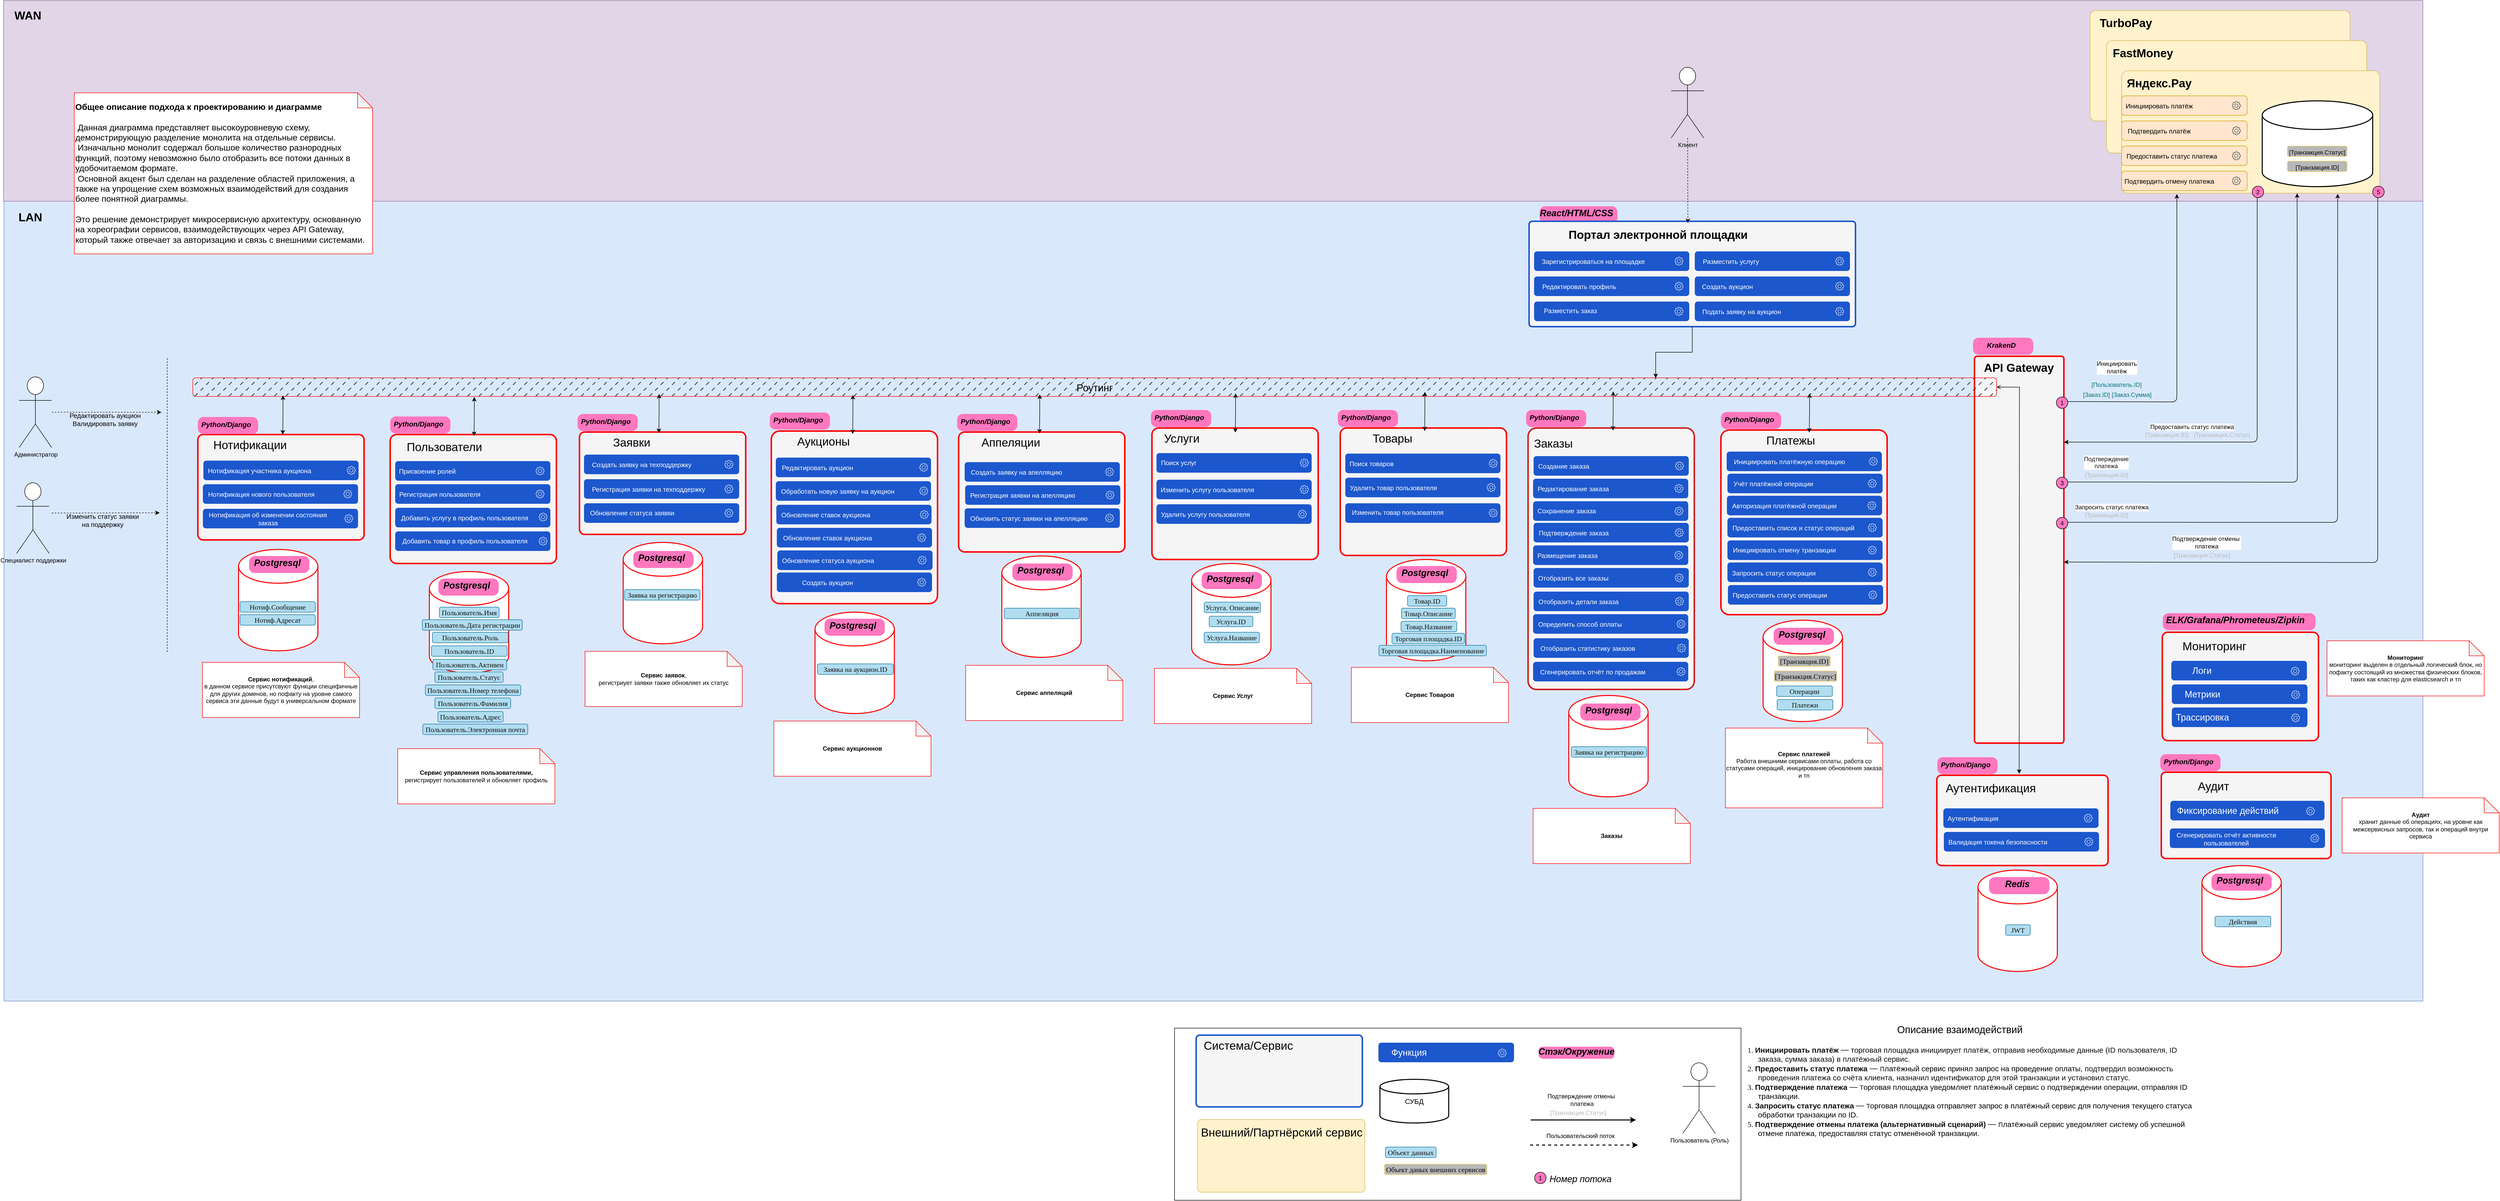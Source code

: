 <mxfile version="25.0.1">
  <diagram name="DF" id="BleSmaJVXqo2yb7Co1eL">
    <mxGraphModel dx="2566" dy="1405" grid="0" gridSize="10" guides="0" tooltips="0" connect="1" arrows="1" fold="1" page="0" pageScale="1" pageWidth="827" pageHeight="1169" math="0" shadow="0">
      <root>
        <mxCell id="0" />
        <mxCell id="1" parent="0" />
        <mxCell id="cKbgiC5qh_IXnBO1eU4K-99" value="" style="rounded=0;whiteSpace=wrap;html=1;fillColor=#dae8fc;strokeColor=#6c8ebf;movable=0;resizable=0;rotatable=0;deletable=0;editable=0;locked=1;connectable=0;" parent="1" vertex="1">
          <mxGeometry x="-1367" y="-200" width="4817" height="1594" as="geometry" />
        </mxCell>
        <mxCell id="q8j3cbX1KV_NrlSTSJdW-117" value="" style="strokeWidth=2;html=1;shape=mxgraph.flowchart.database;whiteSpace=wrap;rounded=1;movable=1;resizable=1;rotatable=1;deletable=1;editable=1;locked=0;connectable=1;strokeColor=#FF0000;" parent="1" vertex="1">
          <mxGeometry x="2136" y="635" width="158" height="202" as="geometry" />
        </mxCell>
        <mxCell id="q8j3cbX1KV_NrlSTSJdW-116" value="" style="strokeWidth=2;html=1;shape=mxgraph.flowchart.database;whiteSpace=wrap;rounded=1;movable=1;resizable=1;rotatable=1;deletable=1;editable=1;locked=0;connectable=1;strokeColor=#FF0000;" parent="1" vertex="1">
          <mxGeometry x="2564" y="1133" width="158" height="202" as="geometry" />
        </mxCell>
        <mxCell id="q8j3cbX1KV_NrlSTSJdW-115" value="" style="strokeWidth=2;html=1;shape=mxgraph.flowchart.database;whiteSpace=wrap;rounded=1;movable=1;resizable=1;rotatable=1;deletable=1;editable=1;locked=0;connectable=1;strokeColor=#FF0000;" parent="1" vertex="1">
          <mxGeometry x="-134" y="480" width="158" height="202" as="geometry" />
        </mxCell>
        <mxCell id="q8j3cbX1KV_NrlSTSJdW-113" value="" style="strokeWidth=2;html=1;shape=mxgraph.flowchart.database;whiteSpace=wrap;rounded=1;movable=1;resizable=1;rotatable=1;deletable=1;editable=1;locked=0;connectable=1;strokeColor=#FF0000;" parent="1" vertex="1">
          <mxGeometry x="248" y="619" width="158" height="202" as="geometry" />
        </mxCell>
        <mxCell id="q8j3cbX1KV_NrlSTSJdW-15" value="" style="group" parent="1" vertex="1" connectable="0">
          <mxGeometry x="1670" y="198" width="331" height="774" as="geometry" />
        </mxCell>
        <mxCell id="q8j3cbX1KV_NrlSTSJdW-16" value="" style="rounded=1;whiteSpace=wrap;html=1;arcSize=5;fillColor=#f5f5f5;strokeColor=#ce1c1c;strokeWidth=3;" parent="q8j3cbX1KV_NrlSTSJdW-15" vertex="1">
          <mxGeometry x="-2" y="54" width="331" height="521" as="geometry" />
        </mxCell>
        <mxCell id="q8j3cbX1KV_NrlSTSJdW-17" value="&lt;font style=&quot;font-size: 23px;&quot;&gt;Заказы&lt;/font&gt;" style="text;html=1;align=left;verticalAlign=middle;whiteSpace=wrap;rounded=1;fontSize=13;" parent="q8j3cbX1KV_NrlSTSJdW-15" vertex="1">
          <mxGeometry x="8" y="66" width="206" height="38.57" as="geometry" />
        </mxCell>
        <mxCell id="BZBJQn5B5M7l6MrAMs_o-14" value="" style="group" parent="q8j3cbX1KV_NrlSTSJdW-15" vertex="1" connectable="0">
          <mxGeometry x="9" y="110" width="309" height="39" as="geometry" />
        </mxCell>
        <mxCell id="Tz6aEU4ManMyac2rpAqn-75" value="" style="rounded=1;whiteSpace=wrap;html=1;fillColor=#1C57CD;strokeColor=none;" parent="BZBJQn5B5M7l6MrAMs_o-14" vertex="1">
          <mxGeometry width="309" height="39" as="geometry" />
        </mxCell>
        <mxCell id="Tz6aEU4ManMyac2rpAqn-76" value="" style="sketch=0;outlineConnect=0;fontColor=#232F3E;gradientColor=none;fillColor=default;strokeColor=none;dashed=0;verticalLabelPosition=bottom;verticalAlign=top;align=center;html=1;fontSize=12;fontStyle=0;aspect=fixed;pointerEvents=1;shape=mxgraph.aws4.gear;rounded=1;" parent="BZBJQn5B5M7l6MrAMs_o-14" vertex="1">
          <mxGeometry x="282" y="11" width="17" height="17" as="geometry" />
        </mxCell>
        <mxCell id="Tz6aEU4ManMyac2rpAqn-77" value="Создание заказа" style="text;html=1;align=center;verticalAlign=middle;whiteSpace=wrap;rounded=1;fontSize=13;fontColor=#FFFFFF;strokeColor=none;" parent="BZBJQn5B5M7l6MrAMs_o-14" vertex="1">
          <mxGeometry x="5" y="4.5" width="110" height="30" as="geometry" />
        </mxCell>
        <mxCell id="BZBJQn5B5M7l6MrAMs_o-15" value="" style="group" parent="q8j3cbX1KV_NrlSTSJdW-15" vertex="1" connectable="0">
          <mxGeometry x="8" y="155" width="309" height="39" as="geometry" />
        </mxCell>
        <mxCell id="Tz6aEU4ManMyac2rpAqn-78" value="" style="rounded=1;whiteSpace=wrap;html=1;fillColor=#1C57CD;strokeColor=none;" parent="BZBJQn5B5M7l6MrAMs_o-15" vertex="1">
          <mxGeometry width="309" height="39" as="geometry" />
        </mxCell>
        <mxCell id="Tz6aEU4ManMyac2rpAqn-79" value="" style="sketch=0;outlineConnect=0;fontColor=#232F3E;gradientColor=none;fillColor=default;strokeColor=none;dashed=0;verticalLabelPosition=bottom;verticalAlign=top;align=center;html=1;fontSize=12;fontStyle=0;aspect=fixed;pointerEvents=1;shape=mxgraph.aws4.gear;rounded=1;" parent="BZBJQn5B5M7l6MrAMs_o-15" vertex="1">
          <mxGeometry x="282" y="11" width="17" height="17" as="geometry" />
        </mxCell>
        <mxCell id="Tz6aEU4ManMyac2rpAqn-80" value="Редактирование заказа" style="text;html=1;align=center;verticalAlign=middle;whiteSpace=wrap;rounded=1;fontSize=13;fontColor=#FFFFFF;strokeColor=none;" parent="BZBJQn5B5M7l6MrAMs_o-15" vertex="1">
          <mxGeometry x="3" y="4.5" width="154" height="30" as="geometry" />
        </mxCell>
        <mxCell id="BZBJQn5B5M7l6MrAMs_o-16" value="" style="group" parent="q8j3cbX1KV_NrlSTSJdW-15" vertex="1" connectable="0">
          <mxGeometry x="8" y="200" width="309" height="39" as="geometry" />
        </mxCell>
        <mxCell id="Tz6aEU4ManMyac2rpAqn-81" value="" style="rounded=1;whiteSpace=wrap;html=1;fillColor=#1C57CD;strokeColor=none;" parent="BZBJQn5B5M7l6MrAMs_o-16" vertex="1">
          <mxGeometry width="309" height="39" as="geometry" />
        </mxCell>
        <mxCell id="Tz6aEU4ManMyac2rpAqn-82" value="" style="sketch=0;outlineConnect=0;fontColor=#232F3E;gradientColor=none;fillColor=default;strokeColor=none;dashed=0;verticalLabelPosition=bottom;verticalAlign=top;align=center;html=1;fontSize=12;fontStyle=0;aspect=fixed;pointerEvents=1;shape=mxgraph.aws4.gear;rounded=1;" parent="BZBJQn5B5M7l6MrAMs_o-16" vertex="1">
          <mxGeometry x="282" y="11" width="17" height="17" as="geometry" />
        </mxCell>
        <mxCell id="Tz6aEU4ManMyac2rpAqn-83" value="Сохранение заказа" style="text;html=1;align=center;verticalAlign=middle;whiteSpace=wrap;rounded=1;fontSize=13;fontColor=#FFFFFF;strokeColor=none;" parent="BZBJQn5B5M7l6MrAMs_o-16" vertex="1">
          <mxGeometry x="4" y="4" width="126" height="30" as="geometry" />
        </mxCell>
        <mxCell id="BZBJQn5B5M7l6MrAMs_o-17" value="" style="group" parent="q8j3cbX1KV_NrlSTSJdW-15" vertex="1" connectable="0">
          <mxGeometry x="9" y="243" width="309" height="39" as="geometry" />
        </mxCell>
        <mxCell id="Tz6aEU4ManMyac2rpAqn-84" value="" style="rounded=1;whiteSpace=wrap;html=1;fillColor=#1C57CD;strokeColor=none;" parent="BZBJQn5B5M7l6MrAMs_o-17" vertex="1">
          <mxGeometry width="309" height="39" as="geometry" />
        </mxCell>
        <mxCell id="Tz6aEU4ManMyac2rpAqn-85" value="" style="sketch=0;outlineConnect=0;fontColor=#232F3E;gradientColor=none;fillColor=default;strokeColor=none;dashed=0;verticalLabelPosition=bottom;verticalAlign=top;align=center;html=1;fontSize=12;fontStyle=0;aspect=fixed;pointerEvents=1;shape=mxgraph.aws4.gear;rounded=1;" parent="BZBJQn5B5M7l6MrAMs_o-17" vertex="1">
          <mxGeometry x="281.5" y="11" width="17" height="17" as="geometry" />
        </mxCell>
        <mxCell id="Tz6aEU4ManMyac2rpAqn-86" value="Подтверждение заказа" style="text;html=1;align=center;verticalAlign=middle;whiteSpace=wrap;rounded=1;fontSize=13;fontColor=#FFFFFF;strokeColor=none;" parent="BZBJQn5B5M7l6MrAMs_o-17" vertex="1">
          <mxGeometry x="4" y="4.5" width="152" height="30" as="geometry" />
        </mxCell>
        <mxCell id="BZBJQn5B5M7l6MrAMs_o-18" value="" style="group" parent="q8j3cbX1KV_NrlSTSJdW-15" vertex="1" connectable="0">
          <mxGeometry x="8" y="288" width="309" height="39" as="geometry" />
        </mxCell>
        <mxCell id="Tz6aEU4ManMyac2rpAqn-87" value="" style="rounded=1;whiteSpace=wrap;html=1;fillColor=#1C57CD;strokeColor=none;" parent="BZBJQn5B5M7l6MrAMs_o-18" vertex="1">
          <mxGeometry width="309" height="39" as="geometry" />
        </mxCell>
        <mxCell id="Tz6aEU4ManMyac2rpAqn-88" value="" style="sketch=0;outlineConnect=0;fontColor=#232F3E;gradientColor=none;fillColor=default;strokeColor=none;dashed=0;verticalLabelPosition=bottom;verticalAlign=top;align=center;html=1;fontSize=12;fontStyle=0;aspect=fixed;pointerEvents=1;shape=mxgraph.aws4.gear;rounded=1;" parent="BZBJQn5B5M7l6MrAMs_o-18" vertex="1">
          <mxGeometry x="281.5" y="11" width="17" height="17" as="geometry" />
        </mxCell>
        <mxCell id="Tz6aEU4ManMyac2rpAqn-89" value="Размещение заказа" style="text;html=1;align=center;verticalAlign=middle;whiteSpace=wrap;rounded=1;fontSize=13;fontColor=#FFFFFF;strokeColor=none;" parent="BZBJQn5B5M7l6MrAMs_o-18" vertex="1">
          <mxGeometry x="3" y="4.5" width="130.5" height="30" as="geometry" />
        </mxCell>
        <mxCell id="BZBJQn5B5M7l6MrAMs_o-19" value="" style="group" parent="q8j3cbX1KV_NrlSTSJdW-15" vertex="1" connectable="0">
          <mxGeometry x="9" y="333" width="309" height="39" as="geometry" />
        </mxCell>
        <mxCell id="Tz6aEU4ManMyac2rpAqn-90" value="" style="rounded=1;whiteSpace=wrap;html=1;fillColor=#1C57CD;strokeColor=none;" parent="BZBJQn5B5M7l6MrAMs_o-19" vertex="1">
          <mxGeometry width="309" height="39" as="geometry" />
        </mxCell>
        <mxCell id="Tz6aEU4ManMyac2rpAqn-91" value="" style="sketch=0;outlineConnect=0;fontColor=#232F3E;gradientColor=none;fillColor=default;strokeColor=none;dashed=0;verticalLabelPosition=bottom;verticalAlign=top;align=center;html=1;fontSize=12;fontStyle=0;aspect=fixed;pointerEvents=1;shape=mxgraph.aws4.gear;rounded=1;" parent="BZBJQn5B5M7l6MrAMs_o-19" vertex="1">
          <mxGeometry x="281.5" y="11" width="17" height="17" as="geometry" />
        </mxCell>
        <mxCell id="Tz6aEU4ManMyac2rpAqn-92" value="Отобразить все заказы" style="text;html=1;align=center;verticalAlign=middle;whiteSpace=wrap;rounded=1;fontSize=13;fontColor=#FFFFFF;strokeColor=none;" parent="BZBJQn5B5M7l6MrAMs_o-19" vertex="1">
          <mxGeometry x="3" y="4.5" width="152" height="30" as="geometry" />
        </mxCell>
        <mxCell id="BZBJQn5B5M7l6MrAMs_o-20" value="" style="group" parent="q8j3cbX1KV_NrlSTSJdW-15" vertex="1" connectable="0">
          <mxGeometry x="9" y="380" width="309" height="39" as="geometry" />
        </mxCell>
        <mxCell id="Tz6aEU4ManMyac2rpAqn-93" value="" style="rounded=1;whiteSpace=wrap;html=1;fillColor=#1C57CD;strokeColor=none;" parent="BZBJQn5B5M7l6MrAMs_o-20" vertex="1">
          <mxGeometry width="309" height="39" as="geometry" />
        </mxCell>
        <mxCell id="Tz6aEU4ManMyac2rpAqn-94" value="" style="sketch=0;outlineConnect=0;fontColor=#232F3E;gradientColor=none;fillColor=default;strokeColor=none;dashed=0;verticalLabelPosition=bottom;verticalAlign=top;align=center;html=1;fontSize=12;fontStyle=0;aspect=fixed;pointerEvents=1;shape=mxgraph.aws4.gear;rounded=1;" parent="BZBJQn5B5M7l6MrAMs_o-20" vertex="1">
          <mxGeometry x="282" y="11" width="17" height="17" as="geometry" />
        </mxCell>
        <mxCell id="Tz6aEU4ManMyac2rpAqn-95" value="Отобразить детали заказа" style="text;html=1;align=center;verticalAlign=middle;whiteSpace=wrap;rounded=1;fontSize=13;fontColor=#FFFFFF;strokeColor=none;" parent="BZBJQn5B5M7l6MrAMs_o-20" vertex="1">
          <mxGeometry x="5" y="5" width="169" height="30" as="geometry" />
        </mxCell>
        <mxCell id="BZBJQn5B5M7l6MrAMs_o-22" value="" style="group" parent="q8j3cbX1KV_NrlSTSJdW-15" vertex="1" connectable="0">
          <mxGeometry x="8" y="425" width="309" height="39" as="geometry" />
        </mxCell>
        <mxCell id="Tz6aEU4ManMyac2rpAqn-106" value="" style="rounded=1;whiteSpace=wrap;html=1;fillColor=#1C57CD;strokeColor=none;" parent="BZBJQn5B5M7l6MrAMs_o-22" vertex="1">
          <mxGeometry width="309" height="39" as="geometry" />
        </mxCell>
        <mxCell id="Tz6aEU4ManMyac2rpAqn-107" value="" style="sketch=0;outlineConnect=0;fontColor=#232F3E;gradientColor=none;fillColor=#FFFFFF;strokeColor=none;dashed=0;verticalLabelPosition=bottom;verticalAlign=top;align=center;html=1;fontSize=12;fontStyle=0;aspect=fixed;pointerEvents=1;shape=mxgraph.aws4.gear;rounded=1;" parent="BZBJQn5B5M7l6MrAMs_o-22" vertex="1">
          <mxGeometry x="286" y="11" width="17" height="17" as="geometry" />
        </mxCell>
        <mxCell id="Tz6aEU4ManMyac2rpAqn-108" value="Определить способ оплаты" style="text;html=1;align=center;verticalAlign=middle;whiteSpace=wrap;rounded=1;fontSize=13;fontColor=#FFFFFF;strokeColor=none;" parent="BZBJQn5B5M7l6MrAMs_o-22" vertex="1">
          <mxGeometry x="7" y="4.5" width="173" height="30" as="geometry" />
        </mxCell>
        <mxCell id="BZBJQn5B5M7l6MrAMs_o-36" value="" style="group" parent="q8j3cbX1KV_NrlSTSJdW-15" vertex="1" connectable="0">
          <mxGeometry x="9" y="473" width="309" height="39" as="geometry" />
        </mxCell>
        <mxCell id="cKbgiC5qh_IXnBO1eU4K-13" value="" style="rounded=1;whiteSpace=wrap;html=1;fillColor=#1C57CD;strokeColor=none;" parent="BZBJQn5B5M7l6MrAMs_o-36" vertex="1">
          <mxGeometry width="309" height="39" as="geometry" />
        </mxCell>
        <mxCell id="cKbgiC5qh_IXnBO1eU4K-14" value="" style="sketch=0;outlineConnect=0;fontColor=#232F3E;gradientColor=none;fillColor=#FFFFFF;strokeColor=none;dashed=0;verticalLabelPosition=bottom;verticalAlign=top;align=center;html=1;fontSize=12;fontStyle=0;aspect=fixed;pointerEvents=1;shape=mxgraph.aws4.gear;rounded=1;" parent="BZBJQn5B5M7l6MrAMs_o-36" vertex="1">
          <mxGeometry x="286" y="11" width="17" height="17" as="geometry" />
        </mxCell>
        <mxCell id="cKbgiC5qh_IXnBO1eU4K-15" value="Отобразить статистику заказов" style="text;html=1;align=center;verticalAlign=middle;whiteSpace=wrap;rounded=1;fontSize=13;fontColor=#FFFFFF;strokeColor=none;" parent="BZBJQn5B5M7l6MrAMs_o-36" vertex="1">
          <mxGeometry x="6.5" y="4.5" width="202" height="30" as="geometry" />
        </mxCell>
        <mxCell id="BZBJQn5B5M7l6MrAMs_o-35" value="" style="group" parent="q8j3cbX1KV_NrlSTSJdW-15" vertex="1" connectable="0">
          <mxGeometry x="8" y="520" width="309" height="39" as="geometry" />
        </mxCell>
        <mxCell id="cKbgiC5qh_IXnBO1eU4K-10" value="" style="rounded=1;whiteSpace=wrap;html=1;fillColor=#1C57CD;strokeColor=none;" parent="BZBJQn5B5M7l6MrAMs_o-35" vertex="1">
          <mxGeometry width="309" height="39" as="geometry" />
        </mxCell>
        <mxCell id="cKbgiC5qh_IXnBO1eU4K-11" value="" style="sketch=0;outlineConnect=0;fontColor=#232F3E;gradientColor=none;fillColor=#FFFFFF;strokeColor=none;dashed=0;verticalLabelPosition=bottom;verticalAlign=top;align=center;html=1;fontSize=12;fontStyle=0;aspect=fixed;pointerEvents=1;shape=mxgraph.aws4.gear;rounded=1;" parent="BZBJQn5B5M7l6MrAMs_o-35" vertex="1">
          <mxGeometry x="286" y="11" width="17" height="17" as="geometry" />
        </mxCell>
        <mxCell id="cKbgiC5qh_IXnBO1eU4K-12" value="Сгенерировать отчёт по продажам" style="text;html=1;align=center;verticalAlign=middle;whiteSpace=wrap;rounded=1;fontSize=13;fontColor=#FFFFFF;strokeColor=none;" parent="BZBJQn5B5M7l6MrAMs_o-35" vertex="1">
          <mxGeometry x="6" y="4.5" width="226" height="30" as="geometry" />
        </mxCell>
        <mxCell id="_rld_r7fkfNYqBcw7iVo-52" style="edgeStyle=orthogonalEdgeStyle;rounded=0;orthogonalLoop=1;jettySize=auto;html=1;startArrow=classic;startFill=1;" edge="1" parent="q8j3cbX1KV_NrlSTSJdW-15">
          <mxGeometry relative="1" as="geometry">
            <mxPoint x="167.5" y="-19" as="targetPoint" />
            <mxPoint x="167" y="59" as="sourcePoint" />
          </mxGeometry>
        </mxCell>
        <mxCell id="q8j3cbX1KV_NrlSTSJdW-5" value="" style="group" parent="1" vertex="1" connectable="0">
          <mxGeometry x="2482" y="944" width="342" height="180" as="geometry" />
        </mxCell>
        <mxCell id="q8j3cbX1KV_NrlSTSJdW-6" value="" style="rounded=1;whiteSpace=wrap;html=1;arcSize=5;fillColor=#f5f5f5;strokeColor=#FF0000;strokeWidth=3;" parent="q8j3cbX1KV_NrlSTSJdW-5" vertex="1">
          <mxGeometry width="341" height="180" as="geometry" />
        </mxCell>
        <mxCell id="q8j3cbX1KV_NrlSTSJdW-7" value="&lt;font style=&quot;font-size: 23px;&quot;&gt;Аутентификация&lt;/font&gt;" style="text;html=1;align=center;verticalAlign=middle;whiteSpace=wrap;rounded=1;fontSize=13;" parent="q8j3cbX1KV_NrlSTSJdW-5" vertex="1">
          <mxGeometry x="1.033" y="7.552" width="212.846" height="37.762" as="geometry" />
        </mxCell>
        <mxCell id="BZBJQn5B5M7l6MrAMs_o-8" value="" style="group" parent="q8j3cbX1KV_NrlSTSJdW-5" vertex="1" connectable="0">
          <mxGeometry x="13" y="66" width="309" height="39" as="geometry" />
        </mxCell>
        <mxCell id="Tz6aEU4ManMyac2rpAqn-42" value="" style="rounded=1;whiteSpace=wrap;html=1;fillColor=#1C57CD;strokeColor=none;" parent="BZBJQn5B5M7l6MrAMs_o-8" vertex="1">
          <mxGeometry width="309" height="39" as="geometry" />
        </mxCell>
        <mxCell id="Tz6aEU4ManMyac2rpAqn-43" value="" style="sketch=0;outlineConnect=0;fontColor=#232F3E;gradientColor=none;fillColor=default;strokeColor=none;dashed=0;verticalLabelPosition=bottom;verticalAlign=top;align=center;html=1;fontSize=12;fontStyle=0;aspect=fixed;pointerEvents=1;shape=mxgraph.aws4.gear;rounded=1;" parent="BZBJQn5B5M7l6MrAMs_o-8" vertex="1">
          <mxGeometry x="280" y="11" width="17" height="17" as="geometry" />
        </mxCell>
        <mxCell id="Tz6aEU4ManMyac2rpAqn-44" value="Аутентификация" style="text;html=1;align=center;verticalAlign=middle;whiteSpace=wrap;rounded=1;fontSize=13;fontColor=#FFFFFF;strokeColor=none;" parent="BZBJQn5B5M7l6MrAMs_o-8" vertex="1">
          <mxGeometry x="2" y="4.5" width="114" height="30" as="geometry" />
        </mxCell>
        <mxCell id="BZBJQn5B5M7l6MrAMs_o-11" value="" style="group" parent="q8j3cbX1KV_NrlSTSJdW-5" vertex="1" connectable="0">
          <mxGeometry x="14" y="113" width="309" height="39" as="geometry" />
        </mxCell>
        <mxCell id="Tz6aEU4ManMyac2rpAqn-48" value="" style="rounded=1;whiteSpace=wrap;html=1;fillColor=#1C57CD;strokeColor=none;" parent="BZBJQn5B5M7l6MrAMs_o-11" vertex="1">
          <mxGeometry width="309" height="39" as="geometry" />
        </mxCell>
        <mxCell id="Tz6aEU4ManMyac2rpAqn-49" value="" style="sketch=0;outlineConnect=0;fontColor=#232F3E;gradientColor=none;fillColor=default;strokeColor=none;dashed=0;verticalLabelPosition=bottom;verticalAlign=top;align=center;html=1;fontSize=12;fontStyle=0;aspect=fixed;pointerEvents=1;shape=mxgraph.aws4.gear;rounded=1;" parent="BZBJQn5B5M7l6MrAMs_o-11" vertex="1">
          <mxGeometry x="280" y="11" width="17" height="17" as="geometry" />
        </mxCell>
        <mxCell id="Tz6aEU4ManMyac2rpAqn-50" value="Валидация токена безопасности" style="text;html=1;align=center;verticalAlign=middle;whiteSpace=wrap;rounded=1;fontSize=13;fontColor=#FFFFFF;strokeColor=none;" parent="BZBJQn5B5M7l6MrAMs_o-11" vertex="1">
          <mxGeometry x="3" y="4.5" width="209" height="30" as="geometry" />
        </mxCell>
        <mxCell id="kQWFD41fJFxlXKQhT5sF-1" value="" style="group" parent="1" vertex="1" connectable="0">
          <mxGeometry x="1691" y="-203" width="155" height="49" as="geometry" />
        </mxCell>
        <mxCell id="cKbgiC5qh_IXnBO1eU4K-166" value="&lt;p style=&quot;margin: 0px 0px 0px 13px; text-indent: -13px; font-variant-numeric: normal; font-variant-east-asian: normal; font-variant-alternates: normal; font-kerning: auto; font-optical-sizing: auto; font-feature-settings: normal; font-variation-settings: normal; font-variant-position: normal; font-stretch: normal; font-size: 14px; line-height: normal; color: rgb(14, 14, 14); text-align: start;&quot; class=&quot;p1&quot;&gt;&lt;br&gt;&lt;/p&gt;" style="rounded=1;whiteSpace=wrap;html=1;fillColor=#FF77BF;strokeColor=none;arcSize=33;" parent="kQWFD41fJFxlXKQhT5sF-1" vertex="1">
          <mxGeometry y="13" width="155" height="34" as="geometry" />
        </mxCell>
        <mxCell id="cKbgiC5qh_IXnBO1eU4K-165" value="&lt;font style=&quot;font-size: 18px;&quot;&gt;&lt;i&gt;React/HTML/CSS&lt;/i&gt;&lt;/font&gt;" style="text;html=1;align=center;verticalAlign=middle;whiteSpace=wrap;rounded=1;shadow=0;fontSize=23;fontStyle=1" parent="kQWFD41fJFxlXKQhT5sF-1" vertex="1">
          <mxGeometry x="29" width="89" height="49" as="geometry" />
        </mxCell>
        <mxCell id="cKbgiC5qh_IXnBO1eU4K-98" value="" style="rounded=0;whiteSpace=wrap;html=1;fillColor=#e1d5e7;strokeColor=#9673a6;movable=1;resizable=1;rotatable=1;deletable=1;editable=1;locked=0;connectable=1;" parent="1" vertex="1">
          <mxGeometry x="-1368" y="-600" width="4818" height="400" as="geometry" />
        </mxCell>
        <mxCell id="ISwjRsLXD4yoOcMXPSiY-8" value="" style="group" parent="1" vertex="1" connectable="0">
          <mxGeometry x="2770" y="-580" width="535" height="220" as="geometry" />
        </mxCell>
        <mxCell id="Tz6aEU4ManMyac2rpAqn-102" value="" style="rounded=1;whiteSpace=wrap;html=1;arcSize=5;fillColor=#fff2cc;strokeColor=#d6b656;" parent="ISwjRsLXD4yoOcMXPSiY-8" vertex="1">
          <mxGeometry x="17" width="518" height="220" as="geometry" />
        </mxCell>
        <mxCell id="Tz6aEU4ManMyac2rpAqn-103" value="TurboPay" style="text;html=1;align=center;verticalAlign=middle;whiteSpace=wrap;rounded=1;shadow=0;fontSize=23;fontStyle=1" parent="ISwjRsLXD4yoOcMXPSiY-8" vertex="1">
          <mxGeometry width="177" height="49" as="geometry" />
        </mxCell>
        <mxCell id="ISwjRsLXD4yoOcMXPSiY-9" value="" style="group" parent="1" vertex="1" connectable="0">
          <mxGeometry x="2820" y="-520" width="518" height="224" as="geometry" />
        </mxCell>
        <mxCell id="Tz6aEU4ManMyac2rpAqn-100" value="" style="rounded=1;whiteSpace=wrap;html=1;arcSize=5;fillColor=#fff2cc;strokeColor=#d6b656;" parent="ISwjRsLXD4yoOcMXPSiY-9" vertex="1">
          <mxGeometry width="518" height="224" as="geometry" />
        </mxCell>
        <mxCell id="Tz6aEU4ManMyac2rpAqn-101" value="FastMoney" style="text;html=1;align=center;verticalAlign=middle;whiteSpace=wrap;rounded=1;shadow=0;fontSize=23;fontStyle=1" parent="ISwjRsLXD4yoOcMXPSiY-9" vertex="1">
          <mxGeometry x="2" width="141" height="49" as="geometry" />
        </mxCell>
        <mxCell id="ISwjRsLXD4yoOcMXPSiY-10" value="" style="group" parent="1" vertex="1" connectable="0">
          <mxGeometry x="2850" y="-460" width="514" height="244" as="geometry" />
        </mxCell>
        <mxCell id="Tz6aEU4ManMyac2rpAqn-104" value="" style="rounded=1;whiteSpace=wrap;html=1;arcSize=5;fillColor=#fff2cc;strokeColor=#d6b656;" parent="ISwjRsLXD4yoOcMXPSiY-10" vertex="1">
          <mxGeometry width="514" height="244" as="geometry" />
        </mxCell>
        <mxCell id="Tz6aEU4ManMyac2rpAqn-105" value="Яндекс.Pay" style="text;html=1;align=center;verticalAlign=middle;whiteSpace=wrap;rounded=1;shadow=0;fontSize=23;fontStyle=1" parent="ISwjRsLXD4yoOcMXPSiY-10" vertex="1">
          <mxGeometry width="150" height="49" as="geometry" />
        </mxCell>
        <mxCell id="aNh6FEuhw9lsT8rE3H5J-120" value="" style="rounded=1;whiteSpace=wrap;html=1;arcSize=3;movable=1;resizable=1;rotatable=1;deletable=1;editable=1;locked=0;connectable=1;fillColor=#f5f5f5;strokeColor=#FF0000;strokeWidth=3;fontColor=#333333;" parent="1" vertex="1">
          <mxGeometry x="2557" y="109" width="178" height="771" as="geometry" />
        </mxCell>
        <mxCell id="aNh6FEuhw9lsT8rE3H5J-121" value="API Gateway" style="text;html=1;align=center;verticalAlign=middle;whiteSpace=wrap;rounded=1;shadow=0;fontSize=23;fontStyle=1" parent="1" vertex="1">
          <mxGeometry x="2550" y="107" width="191" height="49" as="geometry" />
        </mxCell>
        <mxCell id="cKbgiC5qh_IXnBO1eU4K-100" value="WAN" style="text;html=1;align=center;verticalAlign=middle;whiteSpace=wrap;rounded=1;shadow=0;fontSize=23;fontStyle=1" parent="1" vertex="1">
          <mxGeometry x="-1362" y="-595" width="85" height="49" as="geometry" />
        </mxCell>
        <mxCell id="cKbgiC5qh_IXnBO1eU4K-101" value="LAN" style="text;html=1;align=center;verticalAlign=middle;whiteSpace=wrap;rounded=1;shadow=0;fontSize=23;fontStyle=1" parent="1" vertex="1">
          <mxGeometry x="-1357" y="-193" width="85" height="49" as="geometry" />
        </mxCell>
        <mxCell id="cKbgiC5qh_IXnBO1eU4K-103" value="" style="endArrow=classic;html=1;rounded=1;curved=0;entryX=1.001;entryY=0.222;entryDx=0;entryDy=0;entryPerimeter=0;" parent="1" target="aNh6FEuhw9lsT8rE3H5J-120" edge="1">
          <mxGeometry width="50" height="50" relative="1" as="geometry">
            <mxPoint x="3120" y="-210" as="sourcePoint" />
            <mxPoint x="3090" y="-15" as="targetPoint" />
            <Array as="points">
              <mxPoint x="3120" y="280" />
            </Array>
          </mxGeometry>
        </mxCell>
        <mxCell id="cKbgiC5qh_IXnBO1eU4K-104" value="&lt;p style=&quot;margin: 0px 0px 0px 21px; text-indent: -21px; font-variant-numeric: normal; font-variant-east-asian: normal; font-variant-alternates: normal; font-kerning: auto; font-optical-sizing: auto; font-feature-settings: normal; font-variation-settings: normal; font-variant-position: normal; font-stretch: normal; line-height: normal; color: rgb(14, 14, 14); text-align: start; text-wrap: wrap;&quot; class=&quot;p1&quot;&gt;&lt;font style=&quot;font-size: 12px;&quot; face=&quot;Helvetica&quot;&gt;Подтверждение платежа&lt;/font&gt;&lt;/p&gt;" style="edgeLabel;html=1;align=center;verticalAlign=middle;resizable=0;points=[];rounded=1;" parent="cKbgiC5qh_IXnBO1eU4K-103" vertex="1" connectable="0">
          <mxGeometry x="0.194" y="1" relative="1" as="geometry">
            <mxPoint x="-269" y="39" as="offset" />
          </mxGeometry>
        </mxCell>
        <mxCell id="cKbgiC5qh_IXnBO1eU4K-105" value="" style="endArrow=classic;html=1;rounded=1;exitX=1.001;exitY=0.325;exitDx=0;exitDy=0;exitPerimeter=0;curved=0;entryX=0.68;entryY=1.001;entryDx=0;entryDy=0;entryPerimeter=0;" parent="1" source="aNh6FEuhw9lsT8rE3H5J-120" target="Tz6aEU4ManMyac2rpAqn-104" edge="1">
          <mxGeometry width="50" height="50" relative="1" as="geometry">
            <mxPoint x="2900" y="486" as="sourcePoint" />
            <mxPoint x="3200" y="-20" as="targetPoint" />
            <Array as="points">
              <mxPoint x="3200" y="360" />
            </Array>
          </mxGeometry>
        </mxCell>
        <mxCell id="cKbgiC5qh_IXnBO1eU4K-106" value="&lt;font style=&quot;font-size: 12px;&quot;&gt;Предоставить статус платежа&lt;/font&gt;" style="edgeLabel;html=1;align=center;verticalAlign=middle;resizable=0;points=[];rounded=1;" parent="cKbgiC5qh_IXnBO1eU4K-105" vertex="1" connectable="0">
          <mxGeometry x="0.194" y="1" relative="1" as="geometry">
            <mxPoint x="-209" y="46" as="offset" />
          </mxGeometry>
        </mxCell>
        <mxCell id="cKbgiC5qh_IXnBO1eU4K-107" value="" style="endArrow=classic;html=1;rounded=1;curved=0;entryX=1;entryY=0.532;entryDx=0;entryDy=0;entryPerimeter=0;" parent="1" target="aNh6FEuhw9lsT8rE3H5J-120" edge="1">
          <mxGeometry width="50" height="50" relative="1" as="geometry">
            <mxPoint x="3360" y="-210" as="sourcePoint" />
            <mxPoint x="2740" y="520" as="targetPoint" />
            <Array as="points">
              <mxPoint x="3360" y="520" />
            </Array>
          </mxGeometry>
        </mxCell>
        <mxCell id="cKbgiC5qh_IXnBO1eU4K-108" value="&lt;font style=&quot;font-size: 12px;&quot;&gt;Подтверждение отмены&amp;nbsp;&lt;/font&gt;&lt;div&gt;&lt;font style=&quot;font-size: 12px;&quot;&gt;платежа&lt;/font&gt;&lt;/div&gt;" style="edgeLabel;html=1;align=center;verticalAlign=middle;resizable=0;points=[];rounded=1;" parent="cKbgiC5qh_IXnBO1eU4K-107" vertex="1" connectable="0">
          <mxGeometry x="0.194" y="1" relative="1" as="geometry">
            <mxPoint x="-262" y="-41" as="offset" />
          </mxGeometry>
        </mxCell>
        <mxCell id="cKbgiC5qh_IXnBO1eU4K-109" value="" style="endArrow=classic;html=1;rounded=1;exitX=1;exitY=0.117;exitDx=0;exitDy=0;exitPerimeter=0;curved=0;entryX=0.214;entryY=1.007;entryDx=0;entryDy=0;entryPerimeter=0;" parent="1" source="aNh6FEuhw9lsT8rE3H5J-120" target="Tz6aEU4ManMyac2rpAqn-104" edge="1">
          <mxGeometry width="50" height="50" relative="1" as="geometry">
            <mxPoint x="2610" y="206" as="sourcePoint" />
            <mxPoint x="2955" y="-179" as="targetPoint" />
            <Array as="points">
              <mxPoint x="2960" y="200" />
            </Array>
          </mxGeometry>
        </mxCell>
        <mxCell id="cKbgiC5qh_IXnBO1eU4K-110" value="&lt;span style=&quot;text-wrap: wrap;&quot;&gt;&lt;font style=&quot;font-size: 12px;&quot;&gt;Инициировать платёж&lt;/font&gt;&lt;/span&gt;" style="edgeLabel;html=1;align=center;verticalAlign=middle;resizable=0;points=[];rounded=1;" parent="cKbgiC5qh_IXnBO1eU4K-109" vertex="1" connectable="0">
          <mxGeometry x="0.194" y="1" relative="1" as="geometry">
            <mxPoint x="-119" y="87" as="offset" />
          </mxGeometry>
        </mxCell>
        <mxCell id="cKbgiC5qh_IXnBO1eU4K-114" value="&lt;font style=&quot;font-size: 12px;&quot;&gt;[Транзакция.ID]&lt;/font&gt;" style="text;html=1;align=center;verticalAlign=middle;whiteSpace=wrap;rounded=1;fontSize=13;labelBackgroundColor=none;fontColor=#B8B8B8;" parent="1" vertex="1">
          <mxGeometry x="2890" y="250" width="100" height="30" as="geometry" />
        </mxCell>
        <mxCell id="cKbgiC5qh_IXnBO1eU4K-120" value="&lt;font style=&quot;font-size: 12px;&quot;&gt;[Транзакция.Статус]&lt;/font&gt;" style="text;html=1;align=center;verticalAlign=middle;whiteSpace=wrap;rounded=1;fontSize=13;labelBackgroundColor=none;fontColor=#B8B8B8;" parent="1" vertex="1">
          <mxGeometry x="2970" y="250" width="160" height="30" as="geometry" />
        </mxCell>
        <mxCell id="cKbgiC5qh_IXnBO1eU4K-121" value="&lt;font style=&quot;font-size: 12px;&quot;&gt;[Пользователь.ID]&lt;/font&gt;" style="text;html=1;align=center;verticalAlign=middle;whiteSpace=wrap;rounded=1;fontSize=13;labelBackgroundColor=none;fontColor=#007575;" parent="1" vertex="1">
          <mxGeometry x="2760" y="150" width="160" height="30" as="geometry" />
        </mxCell>
        <mxCell id="cKbgiC5qh_IXnBO1eU4K-122" value="&lt;font style=&quot;font-size: 12px;&quot;&gt;[Заказ.ID]&lt;/font&gt;" style="text;html=1;align=center;verticalAlign=middle;whiteSpace=wrap;rounded=1;fontSize=13;labelBackgroundColor=none;fontColor=#007575;" parent="1" vertex="1">
          <mxGeometry x="2720" y="170" width="160" height="30" as="geometry" />
        </mxCell>
        <mxCell id="cKbgiC5qh_IXnBO1eU4K-123" value="&lt;font style=&quot;font-size: 12px;&quot;&gt;[Заказ.Сумма]&lt;/font&gt;" style="text;html=1;align=center;verticalAlign=middle;whiteSpace=wrap;rounded=1;fontSize=13;labelBackgroundColor=none;fontColor=#007575;" parent="1" vertex="1">
          <mxGeometry x="2790" y="170" width="160" height="30" as="geometry" />
        </mxCell>
        <mxCell id="cKbgiC5qh_IXnBO1eU4K-124" value="&lt;font style=&quot;font-size: 12px;&quot;&gt;[Транзакция.ID]&lt;/font&gt;" style="text;html=1;align=center;verticalAlign=middle;whiteSpace=wrap;rounded=1;fontSize=13;labelBackgroundColor=none;fontColor=#B8B8B8;" parent="1" vertex="1">
          <mxGeometry x="2770" y="330" width="100" height="30" as="geometry" />
        </mxCell>
        <mxCell id="cKbgiC5qh_IXnBO1eU4K-125" value="" style="endArrow=classic;html=1;rounded=1;exitX=1;exitY=0.429;exitDx=0;exitDy=0;exitPerimeter=0;curved=0;entryX=0.837;entryY=1.005;entryDx=0;entryDy=0;entryPerimeter=0;" parent="1" source="cKbgiC5qh_IXnBO1eU4K-140" target="Tz6aEU4ManMyac2rpAqn-104" edge="1">
          <mxGeometry width="50" height="50" relative="1" as="geometry">
            <mxPoint x="2740" y="444" as="sourcePoint" />
            <mxPoint x="3204" y="60" as="targetPoint" />
            <Array as="points">
              <mxPoint x="3280" y="440" />
            </Array>
          </mxGeometry>
        </mxCell>
        <mxCell id="cKbgiC5qh_IXnBO1eU4K-169" value="&lt;font style=&quot;font-size: 12px;&quot;&gt;Запросить статус платежа&lt;/font&gt;" style="edgeLabel;html=1;align=center;verticalAlign=middle;resizable=0;points=[];rounded=1;" parent="cKbgiC5qh_IXnBO1eU4K-125" vertex="1" connectable="0">
          <mxGeometry x="-0.441" y="-1" relative="1" as="geometry">
            <mxPoint x="-246" y="-31" as="offset" />
          </mxGeometry>
        </mxCell>
        <mxCell id="cKbgiC5qh_IXnBO1eU4K-127" value="&lt;font style=&quot;font-size: 12px;&quot;&gt;[Транзакция.ID]&lt;/font&gt;" style="text;html=1;align=center;verticalAlign=middle;whiteSpace=wrap;rounded=1;fontSize=13;labelBackgroundColor=none;fontColor=#B8B8B8;" parent="1" vertex="1">
          <mxGeometry x="2770" y="410" width="100" height="30" as="geometry" />
        </mxCell>
        <mxCell id="cKbgiC5qh_IXnBO1eU4K-128" value="&lt;font style=&quot;font-size: 12px;&quot;&gt;[Транзакция.Статус]&lt;/font&gt;" style="text;html=1;align=center;verticalAlign=middle;whiteSpace=wrap;rounded=1;fontSize=13;labelBackgroundColor=none;fontColor=#B8B8B8;" parent="1" vertex="1">
          <mxGeometry x="2930" y="490" width="160" height="30" as="geometry" />
        </mxCell>
        <mxCell id="aNh6FEuhw9lsT8rE3H5J-66" value="1" style="ellipse;whiteSpace=wrap;html=1;aspect=fixed;rounded=1;fillColor=#FF77BF;" parent="1" vertex="1">
          <mxGeometry x="2720" y="190" width="23" height="23" as="geometry" />
        </mxCell>
        <mxCell id="cKbgiC5qh_IXnBO1eU4K-138" value="2" style="ellipse;whiteSpace=wrap;html=1;aspect=fixed;rounded=1;fillColor=#FF77BF;" parent="1" vertex="1">
          <mxGeometry x="3110" y="-230" width="23" height="23" as="geometry" />
        </mxCell>
        <mxCell id="cKbgiC5qh_IXnBO1eU4K-139" value="3" style="ellipse;whiteSpace=wrap;html=1;aspect=fixed;rounded=1;fillColor=#ff77bf;" parent="1" vertex="1">
          <mxGeometry x="2720" y="350" width="23" height="23" as="geometry" />
        </mxCell>
        <mxCell id="cKbgiC5qh_IXnBO1eU4K-141" value="" style="endArrow=classic;html=1;rounded=1;exitX=1;exitY=0.429;exitDx=0;exitDy=0;exitPerimeter=0;curved=0;entryX=0.837;entryY=1.005;entryDx=0;entryDy=0;entryPerimeter=0;" parent="1" source="aNh6FEuhw9lsT8rE3H5J-120" target="cKbgiC5qh_IXnBO1eU4K-140" edge="1">
          <mxGeometry width="50" height="50" relative="1" as="geometry">
            <mxPoint x="2735" y="440" as="sourcePoint" />
            <mxPoint x="3280" y="-25" as="targetPoint" />
            <Array as="points" />
          </mxGeometry>
        </mxCell>
        <mxCell id="cKbgiC5qh_IXnBO1eU4K-140" value="4" style="ellipse;whiteSpace=wrap;html=1;aspect=fixed;rounded=1;fillColor=#FF77BF;" parent="1" vertex="1">
          <mxGeometry x="2720" y="430" width="23" height="23" as="geometry" />
        </mxCell>
        <mxCell id="cKbgiC5qh_IXnBO1eU4K-143" value="5" style="ellipse;whiteSpace=wrap;html=1;aspect=fixed;rounded=1;fillColor=#FF77BF;" parent="1" vertex="1">
          <mxGeometry x="3350" y="-230" width="23" height="23" as="geometry" />
        </mxCell>
        <mxCell id="cKbgiC5qh_IXnBO1eU4K-146" value="" style="strokeWidth=2;html=1;shape=mxgraph.flowchart.database;whiteSpace=wrap;rounded=1;movable=1;resizable=1;rotatable=1;deletable=1;editable=1;locked=0;connectable=1;" parent="1" vertex="1">
          <mxGeometry x="3130" y="-400" width="220" height="171" as="geometry" />
        </mxCell>
        <mxCell id="cKbgiC5qh_IXnBO1eU4K-152" value="&lt;p style=&quot;margin: 0px 0px 0px 13px; text-indent: -13px; font-variant-numeric: normal; font-variant-east-asian: normal; font-variant-alternates: normal; font-kerning: auto; font-optical-sizing: auto; font-feature-settings: normal; font-variation-settings: normal; font-variant-position: normal; font-stretch: normal; font-size: 14px; line-height: normal; text-align: start;&quot; class=&quot;p1&quot;&gt;&lt;span style=&quot;font-size: 12px; text-align: center; text-indent: 0px;&quot;&gt;[Транзакция.Статус]&lt;/span&gt;&lt;br&gt;&lt;/p&gt;" style="rounded=1;whiteSpace=wrap;html=1;fillColor=#B8B8B8;strokeColor=#FFD966;" parent="1" vertex="1">
          <mxGeometry x="3180" y="-310" width="119" height="21" as="geometry" />
        </mxCell>
        <mxCell id="cKbgiC5qh_IXnBO1eU4K-153" value="&lt;p style=&quot;margin: 0px 0px 0px 13px; text-indent: -13px; font-variant-numeric: normal; font-variant-east-asian: normal; font-variant-alternates: normal; font-kerning: auto; font-optical-sizing: auto; font-feature-settings: normal; font-variation-settings: normal; font-variant-position: normal; font-stretch: normal; font-size: 14px; line-height: normal; text-align: start;&quot; class=&quot;p1&quot;&gt;&lt;span style=&quot;font-size: 12px; text-align: center; text-indent: 0px;&quot;&gt;[Транзакция.ID]&lt;/span&gt;&lt;br&gt;&lt;/p&gt;" style="rounded=1;whiteSpace=wrap;html=1;fillColor=#B8B8B8;strokeColor=#FFD966;" parent="1" vertex="1">
          <mxGeometry x="3180" y="-280" width="119" height="21" as="geometry" />
        </mxCell>
        <mxCell id="cKbgiC5qh_IXnBO1eU4K-163" value="" style="rounded=1;whiteSpace=wrap;html=1;arcSize=3;fillColor=#f5f5f5;strokeColor=#1C57CD;strokeWidth=3;align=center;verticalAlign=middle;fontFamily=Helvetica;fontSize=12;fontColor=#333333;resizable=1;" parent="1" vertex="1">
          <mxGeometry x="1670" y="-160" width="650" height="210" as="geometry" />
        </mxCell>
        <mxCell id="cKbgiC5qh_IXnBO1eU4K-164" value="Портал электронной площадки" style="text;html=1;align=center;verticalAlign=middle;whiteSpace=wrap;rounded=1;shadow=0;fontSize=23;fontStyle=1" parent="1" vertex="1">
          <mxGeometry x="1737" y="-158" width="380" height="49" as="geometry" />
        </mxCell>
        <mxCell id="Tz6aEU4ManMyac2rpAqn-4" value="Клиент" style="shape=umlActor;verticalLabelPosition=bottom;verticalAlign=top;html=1;outlineConnect=0;rounded=1;" parent="1" vertex="1">
          <mxGeometry x="1953" y="-467" width="65" height="141" as="geometry" />
        </mxCell>
        <mxCell id="Tz6aEU4ManMyac2rpAqn-10" value="" style="endArrow=classic;html=1;rounded=1;dashed=1;entryX=0.727;entryY=0.031;entryDx=0;entryDy=0;entryPerimeter=0;fontSize=12;" parent="1" source="Tz6aEU4ManMyac2rpAqn-4" edge="1">
          <mxGeometry width="50" height="50" relative="1" as="geometry">
            <mxPoint x="1985" y="-420" as="sourcePoint" />
            <mxPoint x="1986.26" y="-156.481" as="targetPoint" />
            <Array as="points" />
          </mxGeometry>
        </mxCell>
        <mxCell id="BZBJQn5B5M7l6MrAMs_o-1" value="" style="group" parent="1" vertex="1" connectable="0">
          <mxGeometry x="1680" y="-100" width="309" height="39" as="geometry" />
        </mxCell>
        <mxCell id="BZBJQn5B5M7l6MrAMs_o-53" value="" style="group" parent="BZBJQn5B5M7l6MrAMs_o-1" vertex="1" connectable="0">
          <mxGeometry width="309" height="39" as="geometry" />
        </mxCell>
        <mxCell id="cKbgiC5qh_IXnBO1eU4K-175" value="" style="rounded=1;whiteSpace=wrap;html=1;fillColor=#1C57CD;strokeColor=none;" parent="BZBJQn5B5M7l6MrAMs_o-53" vertex="1">
          <mxGeometry width="309" height="39" as="geometry" />
        </mxCell>
        <mxCell id="cKbgiC5qh_IXnBO1eU4K-176" value="" style="sketch=0;outlineConnect=0;fontColor=#FFFFFF;gradientColor=none;fillColor=#FFFFFF;strokeColor=none;dashed=0;verticalLabelPosition=bottom;verticalAlign=top;align=center;html=1;fontSize=12;fontStyle=0;aspect=fixed;pointerEvents=1;shape=mxgraph.aws4.gear;rounded=1;" parent="BZBJQn5B5M7l6MrAMs_o-53" vertex="1">
          <mxGeometry x="280" y="11" width="17" height="17" as="geometry" />
        </mxCell>
        <mxCell id="cKbgiC5qh_IXnBO1eU4K-177" value="Зарегистрироваться на площадке" style="text;html=1;align=center;verticalAlign=middle;whiteSpace=wrap;rounded=1;fontSize=13;fontColor=#FFFFFF;" parent="BZBJQn5B5M7l6MrAMs_o-53" vertex="1">
          <mxGeometry x="9" y="4.5" width="218" height="30" as="geometry" />
        </mxCell>
        <mxCell id="BZBJQn5B5M7l6MrAMs_o-2" value="" style="group" parent="1" vertex="1" connectable="0">
          <mxGeometry x="1680" y="-50" width="309" height="39" as="geometry" />
        </mxCell>
        <mxCell id="BZBJQn5B5M7l6MrAMs_o-54" value="" style="group" parent="BZBJQn5B5M7l6MrAMs_o-2" vertex="1" connectable="0">
          <mxGeometry width="309" height="39" as="geometry" />
        </mxCell>
        <mxCell id="cKbgiC5qh_IXnBO1eU4K-178" value="" style="rounded=1;whiteSpace=wrap;html=1;fillColor=#1C57CD;strokeColor=none;" parent="BZBJQn5B5M7l6MrAMs_o-54" vertex="1">
          <mxGeometry width="309" height="39" as="geometry" />
        </mxCell>
        <mxCell id="cKbgiC5qh_IXnBO1eU4K-179" value="" style="sketch=0;outlineConnect=0;fontColor=#FFFFFF;gradientColor=none;fillColor=#FFFFFF;strokeColor=none;dashed=0;verticalLabelPosition=bottom;verticalAlign=top;align=center;html=1;fontSize=12;fontStyle=0;aspect=fixed;pointerEvents=1;shape=mxgraph.aws4.gear;rounded=1;" parent="BZBJQn5B5M7l6MrAMs_o-54" vertex="1">
          <mxGeometry x="280" y="11" width="17" height="17" as="geometry" />
        </mxCell>
        <mxCell id="cKbgiC5qh_IXnBO1eU4K-180" value="Редактировать профиль" style="text;html=1;align=center;verticalAlign=middle;whiteSpace=wrap;rounded=1;fontSize=13;fontColor=#FFFFFF;" parent="BZBJQn5B5M7l6MrAMs_o-54" vertex="1">
          <mxGeometry x="8" y="4.5" width="164" height="30" as="geometry" />
        </mxCell>
        <mxCell id="BZBJQn5B5M7l6MrAMs_o-3" value="" style="group" parent="1" vertex="1" connectable="0">
          <mxGeometry x="1680" width="309" height="39" as="geometry" />
        </mxCell>
        <mxCell id="BZBJQn5B5M7l6MrAMs_o-55" value="" style="group" parent="BZBJQn5B5M7l6MrAMs_o-3" vertex="1" connectable="0">
          <mxGeometry width="309" height="39" as="geometry" />
        </mxCell>
        <mxCell id="cKbgiC5qh_IXnBO1eU4K-181" value="" style="rounded=1;whiteSpace=wrap;html=1;fillColor=#1C57CD;strokeColor=none;" parent="BZBJQn5B5M7l6MrAMs_o-55" vertex="1">
          <mxGeometry width="309" height="39" as="geometry" />
        </mxCell>
        <mxCell id="cKbgiC5qh_IXnBO1eU4K-182" value="" style="sketch=0;outlineConnect=0;fontColor=#FFFFFF;gradientColor=none;fillColor=#FFFFFF;strokeColor=none;dashed=0;verticalLabelPosition=bottom;verticalAlign=top;align=center;html=1;fontSize=12;fontStyle=0;aspect=fixed;pointerEvents=1;shape=mxgraph.aws4.gear;rounded=1;" parent="BZBJQn5B5M7l6MrAMs_o-55" vertex="1">
          <mxGeometry x="280" y="11" width="17" height="17" as="geometry" />
        </mxCell>
        <mxCell id="cKbgiC5qh_IXnBO1eU4K-183" value="Разместить заказ" style="text;html=1;align=center;verticalAlign=middle;whiteSpace=wrap;rounded=1;fontSize=13;fontColor=#FFFFFF;" parent="BZBJQn5B5M7l6MrAMs_o-55" vertex="1">
          <mxGeometry x="14" y="3" width="117" height="30" as="geometry" />
        </mxCell>
        <mxCell id="BZBJQn5B5M7l6MrAMs_o-4" value="" style="group" parent="1" vertex="1" connectable="0">
          <mxGeometry x="2000" y="-100" width="309" height="39" as="geometry" />
        </mxCell>
        <mxCell id="BZBJQn5B5M7l6MrAMs_o-56" value="" style="group" parent="BZBJQn5B5M7l6MrAMs_o-4" vertex="1" connectable="0">
          <mxGeometry width="309" height="39" as="geometry" />
        </mxCell>
        <mxCell id="cKbgiC5qh_IXnBO1eU4K-184" value="" style="rounded=1;whiteSpace=wrap;html=1;fillColor=#1C57CD;strokeColor=none;" parent="BZBJQn5B5M7l6MrAMs_o-56" vertex="1">
          <mxGeometry width="309" height="39" as="geometry" />
        </mxCell>
        <mxCell id="cKbgiC5qh_IXnBO1eU4K-185" value="" style="sketch=0;outlineConnect=0;fontColor=#FFFFFF;gradientColor=none;fillColor=#FFFFFF;strokeColor=none;dashed=0;verticalLabelPosition=bottom;verticalAlign=top;align=center;html=1;fontSize=12;fontStyle=0;aspect=fixed;pointerEvents=1;shape=mxgraph.aws4.gear;rounded=1;" parent="BZBJQn5B5M7l6MrAMs_o-56" vertex="1">
          <mxGeometry x="280" y="11" width="17" height="17" as="geometry" />
        </mxCell>
        <mxCell id="cKbgiC5qh_IXnBO1eU4K-186" value="Разместить услугу" style="text;html=1;align=center;verticalAlign=middle;whiteSpace=wrap;rounded=1;fontSize=13;fontColor=#FFFFFF;" parent="BZBJQn5B5M7l6MrAMs_o-56" vertex="1">
          <mxGeometry x="6" y="4.5" width="132" height="30" as="geometry" />
        </mxCell>
        <mxCell id="BZBJQn5B5M7l6MrAMs_o-5" value="" style="group" parent="1" vertex="1" connectable="0">
          <mxGeometry x="2000" y="-50" width="309" height="39" as="geometry" />
        </mxCell>
        <mxCell id="BZBJQn5B5M7l6MrAMs_o-57" value="" style="group" parent="BZBJQn5B5M7l6MrAMs_o-5" vertex="1" connectable="0">
          <mxGeometry width="309" height="39" as="geometry" />
        </mxCell>
        <mxCell id="cKbgiC5qh_IXnBO1eU4K-187" value="" style="rounded=1;whiteSpace=wrap;html=1;fillColor=#1C57CD;strokeColor=none;" parent="BZBJQn5B5M7l6MrAMs_o-57" vertex="1">
          <mxGeometry width="309" height="39" as="geometry" />
        </mxCell>
        <mxCell id="cKbgiC5qh_IXnBO1eU4K-188" value="" style="sketch=0;outlineConnect=0;fontColor=#FFFFFF;gradientColor=none;fillColor=#FFFFFF;strokeColor=none;dashed=0;verticalLabelPosition=bottom;verticalAlign=top;align=center;html=1;fontSize=12;fontStyle=0;aspect=fixed;pointerEvents=1;shape=mxgraph.aws4.gear;rounded=1;" parent="BZBJQn5B5M7l6MrAMs_o-57" vertex="1">
          <mxGeometry x="280" y="11" width="17" height="17" as="geometry" />
        </mxCell>
        <mxCell id="cKbgiC5qh_IXnBO1eU4K-189" value="Создать аукцион" style="text;html=1;align=center;verticalAlign=middle;whiteSpace=wrap;rounded=1;fontSize=13;fontColor=#FFFFFF;" parent="BZBJQn5B5M7l6MrAMs_o-57" vertex="1">
          <mxGeometry x="10" y="4.5" width="110" height="30" as="geometry" />
        </mxCell>
        <mxCell id="BZBJQn5B5M7l6MrAMs_o-6" value="" style="group" parent="1" vertex="1" connectable="0">
          <mxGeometry x="2000" width="309" height="39" as="geometry" />
        </mxCell>
        <mxCell id="BZBJQn5B5M7l6MrAMs_o-58" value="" style="group" parent="BZBJQn5B5M7l6MrAMs_o-6" vertex="1" connectable="0">
          <mxGeometry width="309" height="39" as="geometry" />
        </mxCell>
        <mxCell id="cKbgiC5qh_IXnBO1eU4K-190" value="" style="rounded=1;whiteSpace=wrap;html=1;fillColor=#1C57CD;strokeColor=none;" parent="BZBJQn5B5M7l6MrAMs_o-58" vertex="1">
          <mxGeometry width="309" height="39" as="geometry" />
        </mxCell>
        <mxCell id="cKbgiC5qh_IXnBO1eU4K-191" value="" style="sketch=0;outlineConnect=0;fontColor=#FFFFFF;gradientColor=none;fillColor=#FFFFFF;strokeColor=none;dashed=0;verticalLabelPosition=bottom;verticalAlign=top;align=center;html=1;fontSize=12;fontStyle=0;aspect=fixed;pointerEvents=1;shape=mxgraph.aws4.gear;rounded=1;" parent="BZBJQn5B5M7l6MrAMs_o-58" vertex="1">
          <mxGeometry x="280" y="11" width="17" height="17" as="geometry" />
        </mxCell>
        <mxCell id="cKbgiC5qh_IXnBO1eU4K-192" value="Подать заявку на аукцион" style="text;html=1;align=center;verticalAlign=middle;whiteSpace=wrap;rounded=1;fontSize=13;fontColor=#FFFFFF;" parent="BZBJQn5B5M7l6MrAMs_o-58" vertex="1">
          <mxGeometry x="10" y="4.5" width="167" height="30" as="geometry" />
        </mxCell>
        <mxCell id="ISwjRsLXD4yoOcMXPSiY-1" value="" style="group" parent="1" vertex="1" connectable="0">
          <mxGeometry x="2840" y="-410" width="260" height="39" as="geometry" />
        </mxCell>
        <mxCell id="cKbgiC5qh_IXnBO1eU4K-172" value="" style="rounded=1;whiteSpace=wrap;html=1;fillColor=#ffe6cc;strokeColor=#d79b00;" parent="ISwjRsLXD4yoOcMXPSiY-1" vertex="1">
          <mxGeometry x="10" width="250" height="39" as="geometry" />
        </mxCell>
        <mxCell id="cKbgiC5qh_IXnBO1eU4K-173" value="" style="sketch=0;outlineConnect=0;fontColor=#232F3E;gradientColor=none;fillColor=#232F3D;strokeColor=none;dashed=0;verticalLabelPosition=bottom;verticalAlign=top;align=center;html=1;fontSize=12;fontStyle=0;aspect=fixed;pointerEvents=1;shape=mxgraph.aws4.gear;rounded=1;" parent="ISwjRsLXD4yoOcMXPSiY-1" vertex="1">
          <mxGeometry x="230" y="11" width="17" height="17" as="geometry" />
        </mxCell>
        <mxCell id="cKbgiC5qh_IXnBO1eU4K-174" value="Инициировать платёж" style="text;html=1;align=center;verticalAlign=middle;whiteSpace=wrap;rounded=1;fontSize=13;" parent="ISwjRsLXD4yoOcMXPSiY-1" vertex="1">
          <mxGeometry y="4.5" width="170" height="30" as="geometry" />
        </mxCell>
        <mxCell id="ISwjRsLXD4yoOcMXPSiY-2" value="" style="group" parent="1" vertex="1" connectable="0">
          <mxGeometry x="2840" y="-360" width="260" height="39" as="geometry" />
        </mxCell>
        <mxCell id="cKbgiC5qh_IXnBO1eU4K-129" value="" style="rounded=1;whiteSpace=wrap;html=1;fillColor=#ffe6cc;strokeColor=#d79b00;" parent="ISwjRsLXD4yoOcMXPSiY-2" vertex="1">
          <mxGeometry x="10" width="250" height="39" as="geometry" />
        </mxCell>
        <mxCell id="cKbgiC5qh_IXnBO1eU4K-130" value="" style="sketch=0;outlineConnect=0;fontColor=#232F3E;gradientColor=none;fillColor=#232F3D;strokeColor=none;dashed=0;verticalLabelPosition=bottom;verticalAlign=top;align=center;html=1;fontSize=12;fontStyle=0;aspect=fixed;pointerEvents=1;shape=mxgraph.aws4.gear;rounded=1;" parent="ISwjRsLXD4yoOcMXPSiY-2" vertex="1">
          <mxGeometry x="230" y="11" width="17" height="17" as="geometry" />
        </mxCell>
        <mxCell id="cKbgiC5qh_IXnBO1eU4K-131" value="Подтвердить платёж" style="text;html=1;align=center;verticalAlign=middle;whiteSpace=wrap;rounded=1;fontSize=13;" parent="ISwjRsLXD4yoOcMXPSiY-2" vertex="1">
          <mxGeometry y="4.5" width="170" height="30" as="geometry" />
        </mxCell>
        <mxCell id="ISwjRsLXD4yoOcMXPSiY-3" value="" style="group" parent="1" vertex="1" connectable="0">
          <mxGeometry x="2850" y="-310" width="250" height="39" as="geometry" />
        </mxCell>
        <mxCell id="cKbgiC5qh_IXnBO1eU4K-132" value="" style="rounded=1;whiteSpace=wrap;html=1;fillColor=#ffe6cc;strokeColor=#d79b00;" parent="ISwjRsLXD4yoOcMXPSiY-3" vertex="1">
          <mxGeometry width="250" height="39" as="geometry" />
        </mxCell>
        <mxCell id="cKbgiC5qh_IXnBO1eU4K-133" value="" style="sketch=0;outlineConnect=0;fontColor=#232F3E;gradientColor=none;fillColor=#232F3D;strokeColor=none;dashed=0;verticalLabelPosition=bottom;verticalAlign=top;align=center;html=1;fontSize=12;fontStyle=0;aspect=fixed;pointerEvents=1;shape=mxgraph.aws4.gear;rounded=1;" parent="ISwjRsLXD4yoOcMXPSiY-3" vertex="1">
          <mxGeometry x="220" y="11" width="17" height="17" as="geometry" />
        </mxCell>
        <mxCell id="cKbgiC5qh_IXnBO1eU4K-134" value="Предоставить статус платежа" style="text;html=1;align=center;verticalAlign=middle;whiteSpace=wrap;rounded=1;fontSize=13;" parent="ISwjRsLXD4yoOcMXPSiY-3" vertex="1">
          <mxGeometry y="4.5" width="200" height="30" as="geometry" />
        </mxCell>
        <mxCell id="ISwjRsLXD4yoOcMXPSiY-4" value="" style="group" parent="1" vertex="1" connectable="0">
          <mxGeometry x="2840" y="-260" width="260" height="39" as="geometry" />
        </mxCell>
        <mxCell id="cKbgiC5qh_IXnBO1eU4K-135" value="" style="rounded=1;whiteSpace=wrap;html=1;fillColor=#ffe6cc;strokeColor=#d79b00;" parent="ISwjRsLXD4yoOcMXPSiY-4" vertex="1">
          <mxGeometry x="10" width="250" height="39" as="geometry" />
        </mxCell>
        <mxCell id="cKbgiC5qh_IXnBO1eU4K-136" value="" style="sketch=0;outlineConnect=0;fontColor=#232F3E;gradientColor=none;fillColor=#232F3D;strokeColor=none;dashed=0;verticalLabelPosition=bottom;verticalAlign=top;align=center;html=1;fontSize=12;fontStyle=0;aspect=fixed;pointerEvents=1;shape=mxgraph.aws4.gear;rounded=1;" parent="ISwjRsLXD4yoOcMXPSiY-4" vertex="1">
          <mxGeometry x="230" y="11" width="17" height="17" as="geometry" />
        </mxCell>
        <mxCell id="cKbgiC5qh_IXnBO1eU4K-137" value="Подтвердить отмену платежа" style="text;html=1;align=center;verticalAlign=middle;whiteSpace=wrap;rounded=1;fontSize=13;" parent="ISwjRsLXD4yoOcMXPSiY-4" vertex="1">
          <mxGeometry y="4.5" width="210" height="30" as="geometry" />
        </mxCell>
        <mxCell id="q8j3cbX1KV_NrlSTSJdW-66" value="" style="group" parent="1" vertex="1" connectable="0">
          <mxGeometry x="-221" y="260" width="332" height="547" as="geometry" />
        </mxCell>
        <mxCell id="q8j3cbX1KV_NrlSTSJdW-67" value="" style="rounded=1;whiteSpace=wrap;html=1;arcSize=5;fillColor=#f5f5f5;strokeColor=#FF0000;strokeWidth=3;" parent="q8j3cbX1KV_NrlSTSJdW-66" vertex="1">
          <mxGeometry width="331" height="204" as="geometry" />
        </mxCell>
        <mxCell id="q8j3cbX1KV_NrlSTSJdW-68" value="&lt;font style=&quot;font-size: 23px;&quot;&gt;Заявки&lt;/font&gt;" style="text;html=1;align=center;verticalAlign=middle;whiteSpace=wrap;rounded=1;fontSize=13;" parent="q8j3cbX1KV_NrlSTSJdW-66" vertex="1">
          <mxGeometry x="1" y="6" width="206" height="30" as="geometry" />
        </mxCell>
        <mxCell id="BZBJQn5B5M7l6MrAMs_o-42" value="" style="group" parent="q8j3cbX1KV_NrlSTSJdW-66" vertex="1" connectable="0">
          <mxGeometry x="9" y="45" width="309" height="39" as="geometry" />
        </mxCell>
        <mxCell id="cKbgiC5qh_IXnBO1eU4K-31" value="" style="rounded=1;whiteSpace=wrap;html=1;fillColor=#1C57CD;strokeColor=none;" parent="BZBJQn5B5M7l6MrAMs_o-42" vertex="1">
          <mxGeometry width="309" height="39" as="geometry" />
        </mxCell>
        <mxCell id="cKbgiC5qh_IXnBO1eU4K-32" value="" style="sketch=0;outlineConnect=0;fontColor=#232F3E;gradientColor=none;fillColor=#FFFFFF;strokeColor=none;dashed=0;verticalLabelPosition=bottom;verticalAlign=top;align=center;html=1;fontSize=12;fontStyle=0;aspect=fixed;pointerEvents=1;shape=mxgraph.aws4.gear;rounded=1;" parent="BZBJQn5B5M7l6MrAMs_o-42" vertex="1">
          <mxGeometry x="280" y="11" width="17" height="17" as="geometry" />
        </mxCell>
        <mxCell id="cKbgiC5qh_IXnBO1eU4K-33" value="Создать заявку на техподдержку" style="text;html=1;align=center;verticalAlign=middle;whiteSpace=wrap;rounded=1;fontSize=13;fontColor=#FFFFFF;strokeColor=none;" parent="BZBJQn5B5M7l6MrAMs_o-42" vertex="1">
          <mxGeometry y="4.5" width="230" height="30" as="geometry" />
        </mxCell>
        <mxCell id="BZBJQn5B5M7l6MrAMs_o-41" value="" style="group" parent="q8j3cbX1KV_NrlSTSJdW-66" vertex="1" connectable="0">
          <mxGeometry x="9" y="94" width="309" height="39" as="geometry" />
        </mxCell>
        <mxCell id="cKbgiC5qh_IXnBO1eU4K-34" value="" style="rounded=1;whiteSpace=wrap;html=1;fillColor=#1C57CD;strokeColor=none;" parent="BZBJQn5B5M7l6MrAMs_o-41" vertex="1">
          <mxGeometry width="309" height="39" as="geometry" />
        </mxCell>
        <mxCell id="cKbgiC5qh_IXnBO1eU4K-35" value="" style="sketch=0;outlineConnect=0;fontColor=#232F3E;gradientColor=none;fillColor=#FFFFFF;strokeColor=none;dashed=0;verticalLabelPosition=bottom;verticalAlign=top;align=center;html=1;fontSize=12;fontStyle=0;aspect=fixed;pointerEvents=1;shape=mxgraph.aws4.gear;rounded=1;" parent="BZBJQn5B5M7l6MrAMs_o-41" vertex="1">
          <mxGeometry x="280" y="11" width="17" height="17" as="geometry" />
        </mxCell>
        <mxCell id="cKbgiC5qh_IXnBO1eU4K-36" value="Регистрация заявки на техподдержку" style="text;html=1;align=center;verticalAlign=middle;whiteSpace=wrap;rounded=1;fontSize=13;fontColor=#FFFFFF;strokeColor=none;" parent="BZBJQn5B5M7l6MrAMs_o-41" vertex="1">
          <mxGeometry x="4" y="4.5" width="249" height="30" as="geometry" />
        </mxCell>
        <mxCell id="BZBJQn5B5M7l6MrAMs_o-40" value="" style="group" parent="q8j3cbX1KV_NrlSTSJdW-66" vertex="1" connectable="0">
          <mxGeometry x="9" y="142" width="309" height="39" as="geometry" />
        </mxCell>
        <mxCell id="cKbgiC5qh_IXnBO1eU4K-40" value="" style="rounded=1;whiteSpace=wrap;html=1;fillColor=#1C57CD;strokeColor=none;" parent="BZBJQn5B5M7l6MrAMs_o-40" vertex="1">
          <mxGeometry width="309" height="39" as="geometry" />
        </mxCell>
        <mxCell id="cKbgiC5qh_IXnBO1eU4K-41" value="" style="sketch=0;outlineConnect=0;fontColor=#232F3E;gradientColor=none;fillColor=#FFFFFF;strokeColor=none;dashed=0;verticalLabelPosition=bottom;verticalAlign=top;align=center;html=1;fontSize=12;fontStyle=0;aspect=fixed;pointerEvents=1;shape=mxgraph.aws4.gear;rounded=1;" parent="BZBJQn5B5M7l6MrAMs_o-40" vertex="1">
          <mxGeometry x="280" y="11" width="17" height="17" as="geometry" />
        </mxCell>
        <mxCell id="cKbgiC5qh_IXnBO1eU4K-42" value="Обновление статуса заявки" style="text;html=1;align=center;verticalAlign=middle;whiteSpace=wrap;rounded=1;fontSize=13;fontColor=#FFFFFF;strokeColor=none;" parent="BZBJQn5B5M7l6MrAMs_o-40" vertex="1">
          <mxGeometry x="8" y="4" width="176" height="30" as="geometry" />
        </mxCell>
        <mxCell id="_rld_r7fkfNYqBcw7iVo-62" value="&lt;b&gt;Сервис заявок&lt;/b&gt;, &lt;br&gt;регистриует заявки также обновляет их статус" style="shape=note;whiteSpace=wrap;html=1;backgroundOutline=1;darkOpacity=0.05;strokeColor=#FF0000;" vertex="1" parent="q8j3cbX1KV_NrlSTSJdW-66">
          <mxGeometry x="11" y="437" width="313" height="110" as="geometry" />
        </mxCell>
        <mxCell id="q8j3cbX1KV_NrlSTSJdW-109" value="" style="strokeWidth=2;html=1;shape=mxgraph.flowchart.database;whiteSpace=wrap;rounded=1;movable=1;resizable=1;rotatable=1;deletable=1;editable=1;locked=0;connectable=1;strokeColor=#FF0000;" parent="1" vertex="1">
          <mxGeometry x="1386" y="514" width="158" height="202" as="geometry" />
        </mxCell>
        <mxCell id="q8j3cbX1KV_NrlSTSJdW-102" value="" style="group" parent="1" vertex="1" connectable="0">
          <mxGeometry x="919" y="252" width="331" height="443" as="geometry" />
        </mxCell>
        <mxCell id="q8j3cbX1KV_NrlSTSJdW-103" value="" style="rounded=1;whiteSpace=wrap;html=1;arcSize=5;fillColor=#f5f5f5;strokeColor=#FF0000;strokeWidth=3;" parent="q8j3cbX1KV_NrlSTSJdW-102" vertex="1">
          <mxGeometry width="331" height="262" as="geometry" />
        </mxCell>
        <mxCell id="q8j3cbX1KV_NrlSTSJdW-104" value="&lt;span style=&quot;font-size: 23px;&quot;&gt;Услуги&lt;/span&gt;" style="text;html=1;align=center;verticalAlign=middle;whiteSpace=wrap;rounded=1;fontSize=13;" parent="q8j3cbX1KV_NrlSTSJdW-102" vertex="1">
          <mxGeometry x="1" y="6" width="117" height="30" as="geometry" />
        </mxCell>
        <mxCell id="BZBJQn5B5M7l6MrAMs_o-12" value="" style="group" parent="q8j3cbX1KV_NrlSTSJdW-102" vertex="1" connectable="0">
          <mxGeometry x="9" y="152" width="309" height="39" as="geometry" />
        </mxCell>
        <mxCell id="Tz6aEU4ManMyac2rpAqn-66" value="" style="rounded=1;whiteSpace=wrap;html=1;fillColor=#1C57CD;strokeColor=none;" parent="BZBJQn5B5M7l6MrAMs_o-12" vertex="1">
          <mxGeometry width="309" height="39" as="geometry" />
        </mxCell>
        <mxCell id="Tz6aEU4ManMyac2rpAqn-67" value="" style="sketch=0;outlineConnect=0;fontColor=#232F3E;gradientColor=none;fillColor=default;strokeColor=none;dashed=0;verticalLabelPosition=bottom;verticalAlign=top;align=center;html=1;fontSize=12;fontStyle=0;aspect=fixed;pointerEvents=1;shape=mxgraph.aws4.gear;rounded=1;" parent="BZBJQn5B5M7l6MrAMs_o-12" vertex="1">
          <mxGeometry x="282" y="11" width="17" height="17" as="geometry" />
        </mxCell>
        <mxCell id="Tz6aEU4ManMyac2rpAqn-68" value="Удалить услугу пользователя" style="text;html=1;align=center;verticalAlign=middle;whiteSpace=wrap;rounded=1;fontSize=13;fontColor=#FFFFFF;strokeColor=none;" parent="BZBJQn5B5M7l6MrAMs_o-12" vertex="1">
          <mxGeometry x="3" y="4.5" width="189" height="30" as="geometry" />
        </mxCell>
        <mxCell id="BZBJQn5B5M7l6MrAMs_o-26" value="" style="group" parent="q8j3cbX1KV_NrlSTSJdW-102" vertex="1" connectable="0">
          <mxGeometry x="9" y="103" width="309" height="39" as="geometry" />
        </mxCell>
        <mxCell id="Tz6aEU4ManMyac2rpAqn-63" value="" style="rounded=1;whiteSpace=wrap;html=1;fillColor=#1C57CD;strokeColor=none;" parent="BZBJQn5B5M7l6MrAMs_o-26" vertex="1">
          <mxGeometry width="309" height="39" as="geometry" />
        </mxCell>
        <mxCell id="Tz6aEU4ManMyac2rpAqn-64" value="" style="sketch=0;outlineConnect=0;fontColor=#232F3E;gradientColor=none;fillColor=#FFFFFF;strokeColor=none;dashed=0;verticalLabelPosition=bottom;verticalAlign=top;align=center;html=1;fontSize=12;fontStyle=0;aspect=fixed;pointerEvents=1;shape=mxgraph.aws4.gear;rounded=1;" parent="BZBJQn5B5M7l6MrAMs_o-26" vertex="1">
          <mxGeometry x="286" y="11" width="17" height="17" as="geometry" />
        </mxCell>
        <mxCell id="Tz6aEU4ManMyac2rpAqn-65" value="Изменить услугу пользователя" style="text;html=1;align=center;verticalAlign=middle;whiteSpace=wrap;rounded=1;fontSize=13;fontColor=#FFFFFF;strokeColor=none;" parent="BZBJQn5B5M7l6MrAMs_o-26" vertex="1">
          <mxGeometry x="4" y="4.5" width="195" height="30" as="geometry" />
        </mxCell>
        <mxCell id="BZBJQn5B5M7l6MrAMs_o-33" value="" style="group" parent="q8j3cbX1KV_NrlSTSJdW-102" vertex="1" connectable="0">
          <mxGeometry x="9" y="50" width="309" height="39" as="geometry" />
        </mxCell>
        <mxCell id="cKbgiC5qh_IXnBO1eU4K-4" value="" style="rounded=1;whiteSpace=wrap;html=1;fillColor=#1C57CD;strokeColor=none;" parent="BZBJQn5B5M7l6MrAMs_o-33" vertex="1">
          <mxGeometry width="309" height="39" as="geometry" />
        </mxCell>
        <mxCell id="cKbgiC5qh_IXnBO1eU4K-5" value="" style="sketch=0;outlineConnect=0;fontColor=#232F3E;gradientColor=none;fillColor=#FFFFFF;strokeColor=none;dashed=0;verticalLabelPosition=bottom;verticalAlign=top;align=center;html=1;fontSize=12;fontStyle=0;aspect=fixed;pointerEvents=1;shape=mxgraph.aws4.gear;rounded=1;" parent="BZBJQn5B5M7l6MrAMs_o-33" vertex="1">
          <mxGeometry x="286" y="11" width="17" height="17" as="geometry" />
        </mxCell>
        <mxCell id="cKbgiC5qh_IXnBO1eU4K-6" value="Поиск услуг" style="text;html=1;align=center;verticalAlign=middle;whiteSpace=wrap;rounded=1;fontSize=13;fontColor=#FFFFFF;strokeColor=none;" parent="BZBJQn5B5M7l6MrAMs_o-33" vertex="1">
          <mxGeometry x="4" y="4" width="81" height="30" as="geometry" />
        </mxCell>
        <mxCell id="q8j3cbX1KV_NrlSTSJdW-105" value="" style="group" parent="1" vertex="1" connectable="0">
          <mxGeometry x="1294" y="252" width="331" height="254" as="geometry" />
        </mxCell>
        <mxCell id="q8j3cbX1KV_NrlSTSJdW-106" value="" style="rounded=1;whiteSpace=wrap;html=1;arcSize=5;fillColor=#f5f5f5;strokeColor=#FF0000;strokeWidth=3;" parent="q8j3cbX1KV_NrlSTSJdW-105" vertex="1">
          <mxGeometry width="331" height="254" as="geometry" />
        </mxCell>
        <mxCell id="q8j3cbX1KV_NrlSTSJdW-107" value="&lt;font style=&quot;font-size: 23px;&quot;&gt;Товары&lt;/font&gt;" style="text;html=1;align=center;verticalAlign=middle;whiteSpace=wrap;rounded=1;fontSize=13;" parent="q8j3cbX1KV_NrlSTSJdW-105" vertex="1">
          <mxGeometry x="1" y="6" width="206" height="30" as="geometry" />
        </mxCell>
        <mxCell id="BZBJQn5B5M7l6MrAMs_o-13" value="" style="group" parent="q8j3cbX1KV_NrlSTSJdW-105" vertex="1" connectable="0">
          <mxGeometry x="10" y="99" width="309" height="39" as="geometry" />
        </mxCell>
        <mxCell id="Tz6aEU4ManMyac2rpAqn-69" value="" style="rounded=1;whiteSpace=wrap;html=1;fillColor=#1C57CD;strokeColor=none;" parent="BZBJQn5B5M7l6MrAMs_o-13" vertex="1">
          <mxGeometry width="309" height="39" as="geometry" />
        </mxCell>
        <mxCell id="Tz6aEU4ManMyac2rpAqn-70" value="" style="sketch=0;outlineConnect=0;fontColor=#232F3E;gradientColor=none;fillColor=default;strokeColor=none;dashed=0;verticalLabelPosition=bottom;verticalAlign=top;align=center;html=1;fontSize=12;fontStyle=0;aspect=fixed;pointerEvents=1;shape=mxgraph.aws4.gear;rounded=1;" parent="BZBJQn5B5M7l6MrAMs_o-13" vertex="1">
          <mxGeometry x="282" y="11" width="17" height="17" as="geometry" />
        </mxCell>
        <mxCell id="Tz6aEU4ManMyac2rpAqn-71" value="Удалить товар пользователя" style="text;html=1;align=center;verticalAlign=middle;whiteSpace=wrap;rounded=1;fontSize=13;fontColor=#FFFFFF;strokeColor=none;" parent="BZBJQn5B5M7l6MrAMs_o-13" vertex="1">
          <mxGeometry x="2" y="4.5" width="188" height="30" as="geometry" />
        </mxCell>
        <mxCell id="BZBJQn5B5M7l6MrAMs_o-25" value="" style="group" parent="q8j3cbX1KV_NrlSTSJdW-105" vertex="1" connectable="0">
          <mxGeometry x="10" y="150" width="309" height="39" as="geometry" />
        </mxCell>
        <mxCell id="Tz6aEU4ManMyac2rpAqn-60" value="" style="rounded=1;whiteSpace=wrap;html=1;fillColor=#1C57CD;strokeColor=none;" parent="BZBJQn5B5M7l6MrAMs_o-25" vertex="1">
          <mxGeometry width="309" height="39" as="geometry" />
        </mxCell>
        <mxCell id="Tz6aEU4ManMyac2rpAqn-61" value="" style="sketch=0;outlineConnect=0;fontColor=#232F3E;gradientColor=none;fillColor=#FFFFFF;strokeColor=none;dashed=0;verticalLabelPosition=bottom;verticalAlign=top;align=center;html=1;fontSize=12;fontStyle=0;aspect=fixed;pointerEvents=1;shape=mxgraph.aws4.gear;rounded=1;" parent="BZBJQn5B5M7l6MrAMs_o-25" vertex="1">
          <mxGeometry x="286" y="11" width="17" height="17" as="geometry" />
        </mxCell>
        <mxCell id="Tz6aEU4ManMyac2rpAqn-62" value="Изменить товар пользователя" style="text;html=1;align=center;verticalAlign=middle;whiteSpace=wrap;rounded=1;fontSize=13;fontColor=#FFFFFF;strokeColor=none;" parent="BZBJQn5B5M7l6MrAMs_o-25" vertex="1">
          <mxGeometry x="7" y="3" width="195" height="30" as="geometry" />
        </mxCell>
        <mxCell id="BZBJQn5B5M7l6MrAMs_o-32" value="" style="group" parent="q8j3cbX1KV_NrlSTSJdW-105" vertex="1" connectable="0">
          <mxGeometry x="10" y="51" width="309" height="39" as="geometry" />
        </mxCell>
        <mxCell id="cKbgiC5qh_IXnBO1eU4K-1" value="" style="rounded=1;whiteSpace=wrap;html=1;fillColor=#1C57CD;strokeColor=none;" parent="BZBJQn5B5M7l6MrAMs_o-32" vertex="1">
          <mxGeometry width="309" height="39" as="geometry" />
        </mxCell>
        <mxCell id="cKbgiC5qh_IXnBO1eU4K-2" value="" style="sketch=0;outlineConnect=0;fontColor=#232F3E;gradientColor=none;fillColor=#FFFFFF;strokeColor=none;dashed=0;verticalLabelPosition=bottom;verticalAlign=top;align=center;html=1;fontSize=12;fontStyle=0;aspect=fixed;pointerEvents=1;shape=mxgraph.aws4.gear;rounded=1;" parent="BZBJQn5B5M7l6MrAMs_o-32" vertex="1">
          <mxGeometry x="286" y="11" width="17" height="17" as="geometry" />
        </mxCell>
        <mxCell id="cKbgiC5qh_IXnBO1eU4K-3" value="Поиск товаров" style="text;html=1;align=center;verticalAlign=middle;whiteSpace=wrap;rounded=1;fontSize=13;fontColor=#FFFFFF;strokeColor=none;" parent="BZBJQn5B5M7l6MrAMs_o-32" vertex="1">
          <mxGeometry x="3" y="4.5" width="99" height="30" as="geometry" />
        </mxCell>
        <mxCell id="cKbgiC5qh_IXnBO1eU4K-87" value="&lt;p style=&quot;margin: 0px 0px 0px 13px; text-indent: -13px; font-variant-numeric: normal; font-variant-east-asian: normal; font-variant-alternates: normal; font-kerning: auto; font-optical-sizing: auto; font-feature-settings: normal; font-variation-settings: normal; font-variant-position: normal; font-stretch: normal; font-size: 14px; line-height: normal; color: rgb(14, 14, 14); text-align: start;&quot; class=&quot;p1&quot;&gt;&lt;font face=&quot;Times New Roman&quot;&gt;Товар.ID&lt;/font&gt;&lt;/p&gt;" style="rounded=1;whiteSpace=wrap;html=1;fillColor=#b1ddf0;strokeColor=#10739e;" parent="1" vertex="1">
          <mxGeometry x="1428" y="586" width="78" height="21" as="geometry" />
        </mxCell>
        <mxCell id="cKbgiC5qh_IXnBO1eU4K-89" value="&lt;p style=&quot;margin: 0px 0px 0px 13px; text-indent: -13px; font-variant-numeric: normal; font-variant-east-asian: normal; font-variant-alternates: normal; font-kerning: auto; font-optical-sizing: auto; font-feature-settings: normal; font-variation-settings: normal; font-variant-position: normal; font-stretch: normal; font-size: 14px; line-height: normal; color: rgb(14, 14, 14); text-align: start;&quot; class=&quot;p1&quot;&gt;&lt;font face=&quot;Times New Roman&quot;&gt;Товар.Описание&lt;/font&gt;&lt;/p&gt;" style="rounded=1;whiteSpace=wrap;html=1;fillColor=#b1ddf0;strokeColor=#10739e;" parent="1" vertex="1">
          <mxGeometry x="1416" y="611" width="107" height="21" as="geometry" />
        </mxCell>
        <mxCell id="Tz6aEU4ManMyac2rpAqn-7" value="&lt;p style=&quot;margin: 0px 0px 0px 13px; text-indent: -13px; font-variant-numeric: normal; font-variant-east-asian: normal; font-variant-alternates: normal; font-kerning: auto; font-optical-sizing: auto; font-feature-settings: normal; font-variation-settings: normal; font-variant-position: normal; font-stretch: normal; font-size: 14px; line-height: normal; color: rgb(14, 14, 14); text-align: start;&quot; class=&quot;p1&quot;&gt;&lt;font face=&quot;Times New Roman&quot;&gt;Заявка на аукцион.ID&lt;/font&gt;&lt;/p&gt;" style="rounded=1;whiteSpace=wrap;html=1;fillColor=#b1ddf0;strokeColor=#10739e;" parent="1" vertex="1">
          <mxGeometry x="253" y="722" width="151" height="21" as="geometry" />
        </mxCell>
        <mxCell id="cKbgiC5qh_IXnBO1eU4K-45" value="&lt;p style=&quot;margin: 0px 0px 0px 13px; text-indent: -13px; font-variant-numeric: normal; font-variant-east-asian: normal; font-variant-alternates: normal; font-kerning: auto; font-optical-sizing: auto; font-feature-settings: normal; font-variation-settings: normal; font-variant-position: normal; font-stretch: normal; line-height: normal; color: rgb(14, 14, 14); text-align: start;&quot; class=&quot;p1&quot;&gt;&lt;font style=&quot;font-size: 14px;&quot; face=&quot;Times New Roman&quot;&gt;Заявка на регистрацию&lt;/font&gt;&lt;/p&gt;" style="rounded=1;whiteSpace=wrap;html=1;fillColor=#b1ddf0;strokeColor=#10739e;" parent="1" vertex="1">
          <mxGeometry x="-131" y="574" width="150" height="21" as="geometry" />
        </mxCell>
        <mxCell id="cKbgiC5qh_IXnBO1eU4K-46" value="&lt;p style=&quot;margin: 0px 0px 0px 13px; text-indent: -13px; font-variant-numeric: normal; font-variant-east-asian: normal; font-variant-alternates: normal; font-kerning: auto; font-optical-sizing: auto; font-feature-settings: normal; font-variation-settings: normal; font-variant-position: normal; font-stretch: normal; line-height: normal; color: rgb(14, 14, 14); text-align: start;&quot; class=&quot;p1&quot;&gt;&lt;font face=&quot;Times New Roman&quot;&gt;&lt;span style=&quot;font-size: 14px;&quot;&gt;JWT&lt;/span&gt;&lt;/font&gt;&lt;/p&gt;" style="rounded=1;whiteSpace=wrap;html=1;fillColor=#b1ddf0;strokeColor=#10739e;" parent="1" vertex="1">
          <mxGeometry x="2619" y="1242" width="49" height="21" as="geometry" />
        </mxCell>
        <mxCell id="cKbgiC5qh_IXnBO1eU4K-74" value="&lt;p style=&quot;margin: 0px 0px 0px 13px; text-indent: -13px; font-variant-numeric: normal; font-variant-east-asian: normal; font-variant-alternates: normal; font-kerning: auto; font-optical-sizing: auto; font-feature-settings: normal; font-variation-settings: normal; font-variant-position: normal; font-stretch: normal; font-size: 14px; line-height: normal; color: rgb(14, 14, 14); text-align: start;&quot; class=&quot;p1&quot;&gt;&lt;font face=&quot;Times New Roman&quot;&gt;Торговая площадка.ID&lt;/font&gt;&lt;/p&gt;" style="rounded=1;whiteSpace=wrap;html=1;fillColor=#b1ddf0;strokeColor=#10739e;" parent="1" vertex="1">
          <mxGeometry x="1397" y="661" width="144.5" height="21" as="geometry" />
        </mxCell>
        <mxCell id="cKbgiC5qh_IXnBO1eU4K-75" value="&lt;p style=&quot;margin: 0px 0px 0px 13px; text-indent: -13px; font-variant-numeric: normal; font-variant-east-asian: normal; font-variant-alternates: normal; font-kerning: auto; font-optical-sizing: auto; font-feature-settings: normal; font-variation-settings: normal; font-variant-position: normal; font-stretch: normal; font-size: 14px; line-height: normal; color: rgb(14, 14, 14); text-align: start;&quot; class=&quot;p1&quot;&gt;&lt;font face=&quot;Times New Roman&quot;&gt;Торговая площадка.Наименование&lt;/font&gt;&lt;/p&gt;" style="rounded=1;whiteSpace=wrap;html=1;fillColor=#b1ddf0;strokeColor=#10739e;" parent="1" vertex="1">
          <mxGeometry x="1371" y="685" width="214" height="21" as="geometry" />
        </mxCell>
        <mxCell id="cKbgiC5qh_IXnBO1eU4K-88" value="&lt;p style=&quot;margin: 0px 0px 0px 13px; text-indent: -13px; font-variant-numeric: normal; font-variant-east-asian: normal; font-variant-alternates: normal; font-kerning: auto; font-optical-sizing: auto; font-feature-settings: normal; font-variation-settings: normal; font-variant-position: normal; font-stretch: normal; font-size: 14px; line-height: normal; color: rgb(14, 14, 14); text-align: start;&quot; class=&quot;p1&quot;&gt;&lt;font face=&quot;Times New Roman&quot;&gt;Товар.Название&lt;/font&gt;&lt;/p&gt;" style="rounded=1;whiteSpace=wrap;html=1;fillColor=#b1ddf0;strokeColor=#10739e;" parent="1" vertex="1">
          <mxGeometry x="1415" y="637" width="111" height="21" as="geometry" />
        </mxCell>
        <mxCell id="cKbgiC5qh_IXnBO1eU4K-150" value="&lt;p style=&quot;margin: 0px 0px 0px 13px; text-indent: -13px; font-variant-numeric: normal; font-variant-east-asian: normal; font-variant-alternates: normal; font-kerning: auto; font-optical-sizing: auto; font-feature-settings: normal; font-variation-settings: normal; font-variant-position: normal; font-stretch: normal; line-height: normal; text-align: start;&quot; class=&quot;p1&quot;&gt;&lt;span style=&quot;text-align: center; text-indent: 0px;&quot;&gt;&lt;font style=&quot;font-size: 14px;&quot; face=&quot;Times New Roman&quot;&gt;[Транзакция.ID]&lt;/font&gt;&lt;/span&gt;&lt;br&gt;&lt;/p&gt;" style="rounded=1;whiteSpace=wrap;html=1;fillColor=#B8B8B8;strokeColor=#FFD966;" parent="1" vertex="1">
          <mxGeometry x="2166" y="706" width="104" height="21" as="geometry" />
        </mxCell>
        <mxCell id="cKbgiC5qh_IXnBO1eU4K-151" value="&lt;p style=&quot;margin: 0px 0px 0px 13px; text-indent: -13px; font-variant-numeric: normal; font-variant-east-asian: normal; font-variant-alternates: normal; font-kerning: auto; font-optical-sizing: auto; font-feature-settings: normal; font-variation-settings: normal; font-variant-position: normal; font-stretch: normal; line-height: normal; text-align: start;&quot; class=&quot;p1&quot;&gt;&lt;span style=&quot;text-align: center; text-indent: 0px;&quot;&gt;&lt;font style=&quot;font-size: 14px;&quot; face=&quot;Times New Roman&quot;&gt;[Транзакция.Статус]&lt;/font&gt;&lt;/span&gt;&lt;br&gt;&lt;/p&gt;" style="rounded=1;whiteSpace=wrap;html=1;fillColor=#B8B8B8;strokeColor=#FFD966;" parent="1" vertex="1">
          <mxGeometry x="2158" y="736" width="125" height="21" as="geometry" />
        </mxCell>
        <mxCell id="q8j3cbX1KV_NrlSTSJdW-111" value="" style="strokeWidth=2;html=1;shape=mxgraph.flowchart.database;whiteSpace=wrap;rounded=1;movable=1;resizable=1;rotatable=1;deletable=1;editable=1;locked=0;connectable=1;strokeColor=#FF0000;" parent="1" vertex="1">
          <mxGeometry x="998" y="522" width="158" height="202" as="geometry" />
        </mxCell>
        <mxCell id="q8j3cbX1KV_NrlSTSJdW-120" value="&lt;p style=&quot;margin: 0px 0px 0px 13px; text-indent: -13px; font-variant-numeric: normal; font-variant-east-asian: normal; font-variant-alternates: normal; font-kerning: auto; font-optical-sizing: auto; font-feature-settings: normal; font-variation-settings: normal; font-variant-position: normal; font-stretch: normal; font-size: 14px; line-height: normal; color: rgb(14, 14, 14); text-align: start;&quot; class=&quot;p1&quot;&gt;&lt;font face=&quot;Times New Roman&quot;&gt;Услуга.ID&lt;/font&gt;&lt;/p&gt;" style="rounded=1;whiteSpace=wrap;html=1;fillColor=#b1ddf0;strokeColor=#10739e;" parent="1" vertex="1">
          <mxGeometry x="1033" y="627" width="87" height="21" as="geometry" />
        </mxCell>
        <mxCell id="q8j3cbX1KV_NrlSTSJdW-121" value="&lt;p style=&quot;margin: 0px 0px 0px 13px; text-indent: -13px; font-variant-numeric: normal; font-variant-east-asian: normal; font-variant-alternates: normal; font-kerning: auto; font-optical-sizing: auto; font-feature-settings: normal; font-variation-settings: normal; font-variant-position: normal; font-stretch: normal; font-size: 14px; line-height: normal; color: rgb(14, 14, 14); text-align: start;&quot; class=&quot;p1&quot;&gt;&lt;font face=&quot;Times New Roman&quot;&gt;Услуга. Описание&lt;/font&gt;&lt;/p&gt;" style="rounded=1;whiteSpace=wrap;html=1;fillColor=#b1ddf0;strokeColor=#10739e;" parent="1" vertex="1">
          <mxGeometry x="1023" y="599" width="112" height="21" as="geometry" />
        </mxCell>
        <mxCell id="q8j3cbX1KV_NrlSTSJdW-122" value="&lt;p style=&quot;margin: 0px 0px 0px 13px; text-indent: -13px; font-variant-numeric: normal; font-variant-east-asian: normal; font-variant-alternates: normal; font-kerning: auto; font-optical-sizing: auto; font-feature-settings: normal; font-variation-settings: normal; font-variant-position: normal; font-stretch: normal; font-size: 14px; line-height: normal; color: rgb(14, 14, 14); text-align: start;&quot; class=&quot;p1&quot;&gt;&lt;font face=&quot;Times New Roman&quot;&gt;Услуга.Название&lt;/font&gt;&lt;/p&gt;" style="rounded=1;whiteSpace=wrap;html=1;fillColor=#b1ddf0;strokeColor=#10739e;" parent="1" vertex="1">
          <mxGeometry x="1023" y="659" width="110" height="21" as="geometry" />
        </mxCell>
        <mxCell id="q8j3cbX1KV_NrlSTSJdW-153" value="" style="group" parent="1" vertex="1" connectable="0">
          <mxGeometry x="2052" y="256" width="331" height="368" as="geometry" />
        </mxCell>
        <mxCell id="q8j3cbX1KV_NrlSTSJdW-124" value="" style="rounded=1;whiteSpace=wrap;html=1;arcSize=5;fillColor=#f5f5f5;strokeColor=#FF0000;strokeWidth=3;" parent="q8j3cbX1KV_NrlSTSJdW-153" vertex="1">
          <mxGeometry width="331" height="368" as="geometry" />
        </mxCell>
        <mxCell id="q8j3cbX1KV_NrlSTSJdW-125" value="&lt;font style=&quot;font-size: 23px;&quot;&gt;Платежы&lt;/font&gt;" style="text;html=1;align=center;verticalAlign=middle;whiteSpace=wrap;rounded=1;fontSize=13;" parent="q8j3cbX1KV_NrlSTSJdW-153" vertex="1">
          <mxGeometry x="1" y="6" width="276" height="30" as="geometry" />
        </mxCell>
        <mxCell id="q8j3cbX1KV_NrlSTSJdW-126" value="" style="group" parent="q8j3cbX1KV_NrlSTSJdW-153" vertex="1" connectable="0">
          <mxGeometry x="15" y="43" width="309" height="39" as="geometry" />
        </mxCell>
        <mxCell id="q8j3cbX1KV_NrlSTSJdW-127" value="" style="rounded=1;whiteSpace=wrap;html=1;fillColor=#1C57CD;strokeColor=none;" parent="q8j3cbX1KV_NrlSTSJdW-126" vertex="1">
          <mxGeometry x="-3.5" width="309" height="39" as="geometry" />
        </mxCell>
        <mxCell id="q8j3cbX1KV_NrlSTSJdW-128" value="" style="sketch=0;outlineConnect=0;fontColor=#232F3E;gradientColor=none;fillColor=#FFFFFF;strokeColor=none;dashed=0;verticalLabelPosition=bottom;verticalAlign=top;align=center;html=1;fontSize=12;fontStyle=0;aspect=fixed;pointerEvents=1;shape=mxgraph.aws4.gear;rounded=1;" parent="q8j3cbX1KV_NrlSTSJdW-126" vertex="1">
          <mxGeometry x="280" y="11" width="17" height="17" as="geometry" />
        </mxCell>
        <mxCell id="q8j3cbX1KV_NrlSTSJdW-129" value="Инициировать платёжную операцию" style="text;html=1;align=center;verticalAlign=middle;whiteSpace=wrap;rounded=1;fontSize=13;fontColor=#FFFFFF;strokeColor=none;" parent="q8j3cbX1KV_NrlSTSJdW-126" vertex="1">
          <mxGeometry y="4.5" width="243" height="30" as="geometry" />
        </mxCell>
        <mxCell id="q8j3cbX1KV_NrlSTSJdW-130" value="" style="group" parent="q8j3cbX1KV_NrlSTSJdW-153" vertex="1" connectable="0">
          <mxGeometry x="13" y="87" width="309" height="39" as="geometry" />
        </mxCell>
        <mxCell id="q8j3cbX1KV_NrlSTSJdW-131" value="" style="rounded=1;whiteSpace=wrap;html=1;fillColor=#1C57CD;strokeColor=none;" parent="q8j3cbX1KV_NrlSTSJdW-130" vertex="1">
          <mxGeometry width="309" height="39" as="geometry" />
        </mxCell>
        <mxCell id="q8j3cbX1KV_NrlSTSJdW-132" value="" style="sketch=0;outlineConnect=0;fontColor=#232F3E;gradientColor=none;fillColor=#FFFFFF;strokeColor=none;dashed=0;verticalLabelPosition=bottom;verticalAlign=top;align=center;html=1;fontSize=12;fontStyle=0;aspect=fixed;pointerEvents=1;shape=mxgraph.aws4.gear;rounded=1;" parent="q8j3cbX1KV_NrlSTSJdW-130" vertex="1">
          <mxGeometry x="280" y="11" width="17" height="17" as="geometry" />
        </mxCell>
        <mxCell id="q8j3cbX1KV_NrlSTSJdW-133" value="Учёт платёжной операции" style="text;html=1;align=center;verticalAlign=middle;whiteSpace=wrap;rounded=1;fontSize=13;fontColor=#FFFFFF;strokeColor=none;" parent="q8j3cbX1KV_NrlSTSJdW-130" vertex="1">
          <mxGeometry x="5" y="4.5" width="173" height="30" as="geometry" />
        </mxCell>
        <mxCell id="q8j3cbX1KV_NrlSTSJdW-134" value="" style="group" parent="q8j3cbX1KV_NrlSTSJdW-153" vertex="1" connectable="0">
          <mxGeometry x="5" y="131" width="316" height="39" as="geometry" />
        </mxCell>
        <mxCell id="q8j3cbX1KV_NrlSTSJdW-135" value="" style="rounded=1;whiteSpace=wrap;html=1;fillColor=#1C57CD;strokeColor=none;" parent="q8j3cbX1KV_NrlSTSJdW-134" vertex="1">
          <mxGeometry x="7" width="309" height="39" as="geometry" />
        </mxCell>
        <mxCell id="q8j3cbX1KV_NrlSTSJdW-136" value="" style="sketch=0;outlineConnect=0;fontColor=#232F3E;gradientColor=none;fillColor=#FFFFFF;strokeColor=none;dashed=0;verticalLabelPosition=bottom;verticalAlign=top;align=center;html=1;fontSize=12;fontStyle=0;aspect=fixed;pointerEvents=1;shape=mxgraph.aws4.gear;rounded=1;" parent="q8j3cbX1KV_NrlSTSJdW-134" vertex="1">
          <mxGeometry x="287" y="11" width="17" height="17" as="geometry" />
        </mxCell>
        <mxCell id="q8j3cbX1KV_NrlSTSJdW-137" value="Авторизация платёжной операции" style="text;html=1;align=center;verticalAlign=middle;whiteSpace=wrap;rounded=1;fontSize=13;fontColor=#FFFFFF;strokeColor=none;" parent="q8j3cbX1KV_NrlSTSJdW-134" vertex="1">
          <mxGeometry y="4.5" width="243" height="30" as="geometry" />
        </mxCell>
        <mxCell id="q8j3cbX1KV_NrlSTSJdW-138" value="" style="group" parent="q8j3cbX1KV_NrlSTSJdW-153" vertex="1" connectable="0">
          <mxGeometry x="13" y="175" width="309" height="39" as="geometry" />
        </mxCell>
        <mxCell id="q8j3cbX1KV_NrlSTSJdW-139" value="" style="rounded=1;whiteSpace=wrap;html=1;fillColor=#1C57CD;strokeColor=none;" parent="q8j3cbX1KV_NrlSTSJdW-138" vertex="1">
          <mxGeometry width="309" height="39" as="geometry" />
        </mxCell>
        <mxCell id="q8j3cbX1KV_NrlSTSJdW-140" value="" style="sketch=0;outlineConnect=0;fontColor=#232F3E;gradientColor=none;fillColor=#FFFFFF;strokeColor=none;dashed=0;verticalLabelPosition=bottom;verticalAlign=top;align=center;html=1;fontSize=12;fontStyle=0;aspect=fixed;pointerEvents=1;shape=mxgraph.aws4.gear;rounded=1;" parent="q8j3cbX1KV_NrlSTSJdW-138" vertex="1">
          <mxGeometry x="280" y="11" width="17" height="17" as="geometry" />
        </mxCell>
        <mxCell id="q8j3cbX1KV_NrlSTSJdW-141" value="Предоставить список и статус операций" style="text;html=1;align=center;verticalAlign=middle;whiteSpace=wrap;rounded=1;fontSize=13;fontColor=#FFFFFF;strokeColor=none;" parent="q8j3cbX1KV_NrlSTSJdW-138" vertex="1">
          <mxGeometry y="4.5" width="263" height="30" as="geometry" />
        </mxCell>
        <mxCell id="q8j3cbX1KV_NrlSTSJdW-142" value="" style="group" parent="q8j3cbX1KV_NrlSTSJdW-153" vertex="1" connectable="0">
          <mxGeometry x="13" y="220" width="309" height="39" as="geometry" />
        </mxCell>
        <mxCell id="q8j3cbX1KV_NrlSTSJdW-143" value="" style="rounded=1;whiteSpace=wrap;html=1;fillColor=#1C57CD;strokeColor=none;" parent="q8j3cbX1KV_NrlSTSJdW-142" vertex="1">
          <mxGeometry width="309" height="39" as="geometry" />
        </mxCell>
        <mxCell id="q8j3cbX1KV_NrlSTSJdW-144" value="" style="sketch=0;outlineConnect=0;fontColor=#232F3E;gradientColor=none;fillColor=#FFFFFF;strokeColor=none;dashed=0;verticalLabelPosition=bottom;verticalAlign=top;align=center;html=1;fontSize=12;fontStyle=0;aspect=fixed;pointerEvents=1;shape=mxgraph.aws4.gear;rounded=1;" parent="q8j3cbX1KV_NrlSTSJdW-142" vertex="1">
          <mxGeometry x="280" y="11" width="17" height="17" as="geometry" />
        </mxCell>
        <mxCell id="q8j3cbX1KV_NrlSTSJdW-145" value="Инициировать отмену транзакции" style="text;html=1;align=center;verticalAlign=middle;whiteSpace=wrap;rounded=1;fontSize=13;fontColor=#FFFFFF;strokeColor=none;" parent="q8j3cbX1KV_NrlSTSJdW-142" vertex="1">
          <mxGeometry x="2" y="4" width="223" height="30" as="geometry" />
        </mxCell>
        <mxCell id="q8j3cbX1KV_NrlSTSJdW-146" value="" style="group" parent="q8j3cbX1KV_NrlSTSJdW-153" vertex="1" connectable="0">
          <mxGeometry x="13" y="264" width="309" height="39" as="geometry" />
        </mxCell>
        <mxCell id="q8j3cbX1KV_NrlSTSJdW-147" value="" style="rounded=1;whiteSpace=wrap;html=1;fillColor=#1C57CD;strokeColor=none;" parent="q8j3cbX1KV_NrlSTSJdW-146" vertex="1">
          <mxGeometry width="309" height="39" as="geometry" />
        </mxCell>
        <mxCell id="q8j3cbX1KV_NrlSTSJdW-148" value="" style="sketch=0;outlineConnect=0;fontColor=#232F3E;gradientColor=none;fillColor=#FFFFFF;strokeColor=none;dashed=0;verticalLabelPosition=bottom;verticalAlign=top;align=center;html=1;fontSize=12;fontStyle=0;aspect=fixed;pointerEvents=1;shape=mxgraph.aws4.gear;rounded=1;" parent="q8j3cbX1KV_NrlSTSJdW-146" vertex="1">
          <mxGeometry x="280" y="11" width="17" height="17" as="geometry" />
        </mxCell>
        <mxCell id="q8j3cbX1KV_NrlSTSJdW-149" value="Запросить статус операции" style="text;html=1;align=center;verticalAlign=middle;whiteSpace=wrap;rounded=1;fontSize=13;fontColor=#FFFFFF;strokeColor=none;" parent="q8j3cbX1KV_NrlSTSJdW-146" vertex="1">
          <mxGeometry x="3" y="6" width="179" height="30" as="geometry" />
        </mxCell>
        <mxCell id="q8j3cbX1KV_NrlSTSJdW-150" value="" style="rounded=1;whiteSpace=wrap;html=1;fillColor=#1C57CD;strokeColor=none;" parent="q8j3cbX1KV_NrlSTSJdW-153" vertex="1">
          <mxGeometry x="14" y="309" width="309" height="39" as="geometry" />
        </mxCell>
        <mxCell id="q8j3cbX1KV_NrlSTSJdW-151" value="" style="sketch=0;outlineConnect=0;fontColor=#232F3E;gradientColor=none;fillColor=#FFFFFF;strokeColor=none;dashed=0;verticalLabelPosition=bottom;verticalAlign=top;align=center;html=1;fontSize=12;fontStyle=0;aspect=fixed;pointerEvents=1;shape=mxgraph.aws4.gear;rounded=1;" parent="q8j3cbX1KV_NrlSTSJdW-153" vertex="1">
          <mxGeometry x="294" y="320" width="17" height="17" as="geometry" />
        </mxCell>
        <mxCell id="q8j3cbX1KV_NrlSTSJdW-152" value="Предоставить статус операции" style="text;html=1;align=center;verticalAlign=middle;whiteSpace=wrap;rounded=1;fontSize=13;fontColor=#FFFFFF;strokeColor=none;" parent="q8j3cbX1KV_NrlSTSJdW-153" vertex="1">
          <mxGeometry x="14" y="313.5" width="207" height="30" as="geometry" />
        </mxCell>
        <mxCell id="q8j3cbX1KV_NrlSTSJdW-155" value="" style="group" parent="1" vertex="1" connectable="0">
          <mxGeometry x="534" y="260" width="331" height="239" as="geometry" />
        </mxCell>
        <mxCell id="q8j3cbX1KV_NrlSTSJdW-71" value="" style="rounded=1;whiteSpace=wrap;html=1;arcSize=5;fillColor=#f5f5f5;strokeColor=#FF0000;strokeWidth=3;" parent="q8j3cbX1KV_NrlSTSJdW-155" vertex="1">
          <mxGeometry width="331" height="239" as="geometry" />
        </mxCell>
        <mxCell id="q8j3cbX1KV_NrlSTSJdW-72" value="&lt;font style=&quot;font-size: 23px;&quot;&gt;Аппеляции&lt;/font&gt;" style="text;html=1;align=center;verticalAlign=middle;whiteSpace=wrap;rounded=1;fontSize=13;" parent="q8j3cbX1KV_NrlSTSJdW-155" vertex="1">
          <mxGeometry x="1" y="6" width="206" height="30" as="geometry" />
        </mxCell>
        <mxCell id="q8j3cbX1KV_NrlSTSJdW-85" value="" style="group" parent="q8j3cbX1KV_NrlSTSJdW-155" vertex="1" connectable="0">
          <mxGeometry x="12" y="60" width="309" height="39" as="geometry" />
        </mxCell>
        <mxCell id="q8j3cbX1KV_NrlSTSJdW-86" value="" style="rounded=1;whiteSpace=wrap;html=1;fillColor=#1C57CD;strokeColor=none;" parent="q8j3cbX1KV_NrlSTSJdW-85" vertex="1">
          <mxGeometry width="309" height="39" as="geometry" />
        </mxCell>
        <mxCell id="q8j3cbX1KV_NrlSTSJdW-87" value="" style="sketch=0;outlineConnect=0;fontColor=#232F3E;gradientColor=none;fillColor=#FFFFFF;strokeColor=none;dashed=0;verticalLabelPosition=bottom;verticalAlign=top;align=center;html=1;fontSize=12;fontStyle=0;aspect=fixed;pointerEvents=1;shape=mxgraph.aws4.gear;rounded=1;" parent="q8j3cbX1KV_NrlSTSJdW-85" vertex="1">
          <mxGeometry x="280" y="11" width="17" height="17" as="geometry" />
        </mxCell>
        <mxCell id="q8j3cbX1KV_NrlSTSJdW-88" value="Создать заявку на апелляцию&amp;nbsp;" style="text;html=1;align=center;verticalAlign=middle;whiteSpace=wrap;rounded=1;fontSize=13;fontColor=#FFFFFF;strokeColor=none;" parent="q8j3cbX1KV_NrlSTSJdW-85" vertex="1">
          <mxGeometry x="4" y="4.5" width="202" height="30" as="geometry" />
        </mxCell>
        <mxCell id="q8j3cbX1KV_NrlSTSJdW-89" value="" style="group" parent="q8j3cbX1KV_NrlSTSJdW-155" vertex="1" connectable="0">
          <mxGeometry x="13" y="106" width="309" height="39" as="geometry" />
        </mxCell>
        <mxCell id="q8j3cbX1KV_NrlSTSJdW-90" value="" style="rounded=1;whiteSpace=wrap;html=1;fillColor=#1C57CD;strokeColor=none;" parent="q8j3cbX1KV_NrlSTSJdW-89" vertex="1">
          <mxGeometry width="309" height="39" as="geometry" />
        </mxCell>
        <mxCell id="q8j3cbX1KV_NrlSTSJdW-91" value="" style="sketch=0;outlineConnect=0;fontColor=#232F3E;gradientColor=none;fillColor=#FFFFFF;strokeColor=none;dashed=0;verticalLabelPosition=bottom;verticalAlign=top;align=center;html=1;fontSize=12;fontStyle=0;aspect=fixed;pointerEvents=1;shape=mxgraph.aws4.gear;rounded=1;" parent="q8j3cbX1KV_NrlSTSJdW-89" vertex="1">
          <mxGeometry x="280" y="11" width="17" height="17" as="geometry" />
        </mxCell>
        <mxCell id="q8j3cbX1KV_NrlSTSJdW-92" value="Регистрация заявки на апелляцию" style="text;html=1;align=center;verticalAlign=middle;whiteSpace=wrap;rounded=1;fontSize=13;fontColor=#FFFFFF;strokeColor=none;" parent="q8j3cbX1KV_NrlSTSJdW-89" vertex="1">
          <mxGeometry x="1" y="4.5" width="227" height="30" as="geometry" />
        </mxCell>
        <mxCell id="q8j3cbX1KV_NrlSTSJdW-93" value="" style="group" parent="q8j3cbX1KV_NrlSTSJdW-155" vertex="1" connectable="0">
          <mxGeometry x="12" y="152" width="309" height="39" as="geometry" />
        </mxCell>
        <mxCell id="q8j3cbX1KV_NrlSTSJdW-94" value="" style="rounded=1;whiteSpace=wrap;html=1;fillColor=#1C57CD;strokeColor=none;" parent="q8j3cbX1KV_NrlSTSJdW-93" vertex="1">
          <mxGeometry width="309" height="39" as="geometry" />
        </mxCell>
        <mxCell id="q8j3cbX1KV_NrlSTSJdW-95" value="" style="sketch=0;outlineConnect=0;fontColor=#232F3E;gradientColor=none;fillColor=#FFFFFF;strokeColor=none;dashed=0;verticalLabelPosition=bottom;verticalAlign=top;align=center;html=1;fontSize=12;fontStyle=0;aspect=fixed;pointerEvents=1;shape=mxgraph.aws4.gear;rounded=1;" parent="q8j3cbX1KV_NrlSTSJdW-93" vertex="1">
          <mxGeometry x="280" y="11" width="17" height="17" as="geometry" />
        </mxCell>
        <mxCell id="q8j3cbX1KV_NrlSTSJdW-96" value="Обновить статус заявки на апелляцию" style="text;html=1;align=center;verticalAlign=middle;whiteSpace=wrap;rounded=1;fontSize=13;fontColor=#FFFFFF;strokeColor=none;" parent="q8j3cbX1KV_NrlSTSJdW-93" vertex="1">
          <mxGeometry x="3" y="4.5" width="250" height="30" as="geometry" />
        </mxCell>
        <mxCell id="q8j3cbX1KV_NrlSTSJdW-156" value="" style="group" parent="1" vertex="1" connectable="0">
          <mxGeometry x="964" y="1435" width="2043" height="356" as="geometry" />
        </mxCell>
        <mxCell id="D1CTnjmkYU0Mq4A9S6dc-23" value="" style="rounded=1;whiteSpace=wrap;html=1;arcSize=0;" parent="q8j3cbX1KV_NrlSTSJdW-156" vertex="1">
          <mxGeometry y="13" width="1128" height="343" as="geometry" />
        </mxCell>
        <mxCell id="D1CTnjmkYU0Mq4A9S6dc-4" value="&lt;p style=&quot;margin: 0px 0px 0px 13px; text-indent: -13px; font-variant-numeric: normal; font-variant-east-asian: normal; font-variant-alternates: normal; font-kerning: auto; font-optical-sizing: auto; font-feature-settings: normal; font-variation-settings: normal; font-variant-position: normal; font-stretch: normal; font-size: 14px; line-height: normal; color: rgb(14, 14, 14); text-align: start;&quot; class=&quot;p1&quot;&gt;&lt;font face=&quot;Times New Roman&quot;&gt;Объект данных&lt;/font&gt;&lt;/p&gt;" style="rounded=1;whiteSpace=wrap;html=1;fillColor=#b1ddf0;strokeColor=#10739e;" parent="q8j3cbX1KV_NrlSTSJdW-156" vertex="1">
          <mxGeometry x="420" y="250" width="101" height="21" as="geometry" />
        </mxCell>
        <mxCell id="D1CTnjmkYU0Mq4A9S6dc-11" value="&lt;font style=&quot;font-size: 14px;&quot;&gt;СУБД&lt;/font&gt;" style="strokeWidth=2;html=1;shape=mxgraph.flowchart.database;whiteSpace=wrap;rounded=1;movable=1;resizable=1;rotatable=1;deletable=1;editable=1;locked=0;connectable=1;" parent="q8j3cbX1KV_NrlSTSJdW-156" vertex="1">
          <mxGeometry x="409" y="115" width="137" height="87" as="geometry" />
        </mxCell>
        <mxCell id="D1CTnjmkYU0Mq4A9S6dc-14" value="Пользователь (Роль)" style="shape=umlActor;verticalLabelPosition=bottom;verticalAlign=top;html=1;outlineConnect=0;rounded=1;" parent="q8j3cbX1KV_NrlSTSJdW-156" vertex="1">
          <mxGeometry x="1012" y="82" width="65" height="141" as="geometry" />
        </mxCell>
        <mxCell id="D1CTnjmkYU0Mq4A9S6dc-16" value="&lt;p style=&quot;margin: 0px 0px 0px 13px; text-indent: -13px; font-variant-numeric: normal; font-variant-east-asian: normal; font-variant-alternates: normal; font-kerning: auto; font-optical-sizing: auto; font-feature-settings: normal; font-variation-settings: normal; font-variant-position: normal; font-stretch: normal; line-height: normal; text-align: start;&quot; class=&quot;p1&quot;&gt;&lt;span style=&quot;text-align: center; text-indent: 0px;&quot;&gt;&lt;font style=&quot;font-size: 14px;&quot; face=&quot;Times New Roman&quot;&gt;Объект даных внешних сервисов&lt;/font&gt;&lt;/span&gt;&lt;br&gt;&lt;/p&gt;" style="rounded=1;whiteSpace=wrap;html=1;fillColor=#B8B8B8;strokeColor=#FFD966;" parent="q8j3cbX1KV_NrlSTSJdW-156" vertex="1">
          <mxGeometry x="418" y="284" width="204" height="21" as="geometry" />
        </mxCell>
        <mxCell id="D1CTnjmkYU0Mq4A9S6dc-17" value="" style="endArrow=classic;html=1;rounded=1;curved=0;strokeWidth=2;" parent="q8j3cbX1KV_NrlSTSJdW-156" edge="1">
          <mxGeometry width="50" height="50" relative="1" as="geometry">
            <mxPoint x="709" y="196" as="sourcePoint" />
            <mxPoint x="919" y="196" as="targetPoint" />
            <Array as="points">
              <mxPoint x="709" y="196" />
            </Array>
          </mxGeometry>
        </mxCell>
        <mxCell id="D1CTnjmkYU0Mq4A9S6dc-18" value="&lt;font style=&quot;font-size: 12px;&quot;&gt;Подтверждение отмены&amp;nbsp;&lt;/font&gt;&lt;div&gt;&lt;font style=&quot;font-size: 12px;&quot;&gt;платежа&lt;/font&gt;&lt;/div&gt;" style="edgeLabel;html=1;align=center;verticalAlign=middle;resizable=0;points=[];rounded=1;" parent="D1CTnjmkYU0Mq4A9S6dc-17" vertex="1" connectable="0">
          <mxGeometry x="0.194" y="1" relative="1" as="geometry">
            <mxPoint x="-24" y="-39" as="offset" />
          </mxGeometry>
        </mxCell>
        <mxCell id="D1CTnjmkYU0Mq4A9S6dc-19" value="&lt;font style=&quot;font-size: 12px;&quot;&gt;[Транзакция.Статус]&lt;/font&gt;" style="text;html=1;align=center;verticalAlign=middle;whiteSpace=wrap;rounded=1;fontSize=13;labelBackgroundColor=none;fontColor=#B8B8B8;" parent="q8j3cbX1KV_NrlSTSJdW-156" vertex="1">
          <mxGeometry x="724" y="166" width="160" height="30" as="geometry" />
        </mxCell>
        <mxCell id="D1CTnjmkYU0Mq4A9S6dc-20" value="" style="endArrow=classic;html=1;rounded=1;dashed=1;strokeWidth=2;" parent="q8j3cbX1KV_NrlSTSJdW-156" edge="1">
          <mxGeometry width="50" height="50" relative="1" as="geometry">
            <mxPoint x="708" y="246" as="sourcePoint" />
            <mxPoint x="923" y="246" as="targetPoint" />
            <Array as="points" />
          </mxGeometry>
        </mxCell>
        <mxCell id="D1CTnjmkYU0Mq4A9S6dc-21" value="&lt;span style=&quot;font-size: 12px;&quot;&gt;Пользовательский поток&lt;/span&gt;" style="edgeLabel;html=1;align=center;verticalAlign=middle;resizable=0;points=[];rounded=1;" parent="q8j3cbX1KV_NrlSTSJdW-156" vertex="1" connectable="0">
          <mxGeometry x="809.995" y="275" as="geometry">
            <mxPoint x="-2" y="-47" as="offset" />
          </mxGeometry>
        </mxCell>
        <mxCell id="jEkXnfsxQ-_I6rloK0n_-4" value="1" style="ellipse;whiteSpace=wrap;html=1;aspect=fixed;rounded=1;fillColor=#FF77BF;" parent="q8j3cbX1KV_NrlSTSJdW-156" vertex="1">
          <mxGeometry x="717" y="300" width="23" height="23" as="geometry" />
        </mxCell>
        <mxCell id="jEkXnfsxQ-_I6rloK0n_-9" value="&lt;span style=&quot;font-size: 18px;&quot;&gt;&lt;i&gt;Номер потока&lt;/i&gt;&lt;/span&gt;" style="text;html=1;align=center;verticalAlign=middle;whiteSpace=wrap;rounded=1;shadow=0;fontSize=23;fontStyle=0" parent="q8j3cbX1KV_NrlSTSJdW-156" vertex="1">
          <mxGeometry x="728" y="287" width="161" height="49" as="geometry" />
        </mxCell>
        <mxCell id="d3r_7VUgfL_-Ddzbqp2A-3" value="&lt;h1 style=&quot;margin-top: 0px; font-size: 15px;&quot;&gt;&lt;p class=&quot;p1&quot; style=&quot;margin: 0px 0px 0px 21px; text-indent: -21px; font-variant-numeric: normal; font-variant-east-asian: normal; font-variant-alternates: normal; font-kerning: auto; font-optical-sizing: auto; font-feature-settings: normal; font-variation-settings: normal; font-variant-position: normal; font-stretch: normal; font-size: 15px; line-height: normal; color: rgb(14, 14, 14);&quot;&gt;&lt;span class=&quot;s1&quot; style=&quot;font-weight: 400; font-variant-numeric: normal; font-variant-east-asian: normal; font-variant-alternates: normal; font-kerning: auto; font-optical-sizing: auto; font-feature-settings: normal; font-variation-settings: normal; font-variant-position: normal; font-stretch: normal; line-height: normal; font-family: &amp;quot;Times New Roman&amp;quot;; font-size: 15px;&quot;&gt;1.&amp;nbsp;&lt;/span&gt;&lt;b style=&quot;font-size: 15px;&quot;&gt;Инициировать платёж&lt;/b&gt;&lt;b style=&quot;font-weight: 400; font-size: 15px;&quot;&gt;&amp;nbsp;&lt;/b&gt;&lt;span style=&quot;background-color: initial; color: rgb(51, 51, 51); font-family: &amp;quot;YS Text&amp;quot;, -apple-system, BlinkMacSystemFont, Arial, Helvetica, sans-serif; font-size: 16px; font-weight: 400;&quot;&gt;—&lt;/span&gt;&lt;span style=&quot;background-color: initial; color: rgb(0, 0, 0); font-weight: normal;&quot;&gt;&amp;nbsp;т&lt;/span&gt;&lt;span style=&quot;background-color: initial; font-weight: 400;&quot;&gt;орговая площадка инициирует платёж, отправив необходимые данные (ID пользователя, ID заказа, сумма заказа) в платёжный сервис.&lt;/span&gt;&lt;/p&gt;&lt;p class=&quot;p1&quot; style=&quot;margin: 0px 0px 0px 21px; text-indent: -21px; font-variant-numeric: normal; font-variant-east-asian: normal; font-variant-alternates: normal; font-kerning: auto; font-optical-sizing: auto; font-feature-settings: normal; font-variation-settings: normal; font-variant-position: normal; font-weight: 400; font-stretch: normal; font-size: 15px; line-height: normal; color: rgb(14, 14, 14);&quot;&gt;&lt;span class=&quot;s1&quot; style=&quot;font-variant-numeric: normal; font-variant-east-asian: normal; font-variant-alternates: normal; font-kerning: auto; font-optical-sizing: auto; font-feature-settings: normal; font-variation-settings: normal; font-variant-position: normal; font-stretch: normal; line-height: normal; font-family: &amp;quot;Times New Roman&amp;quot;; font-size: 15px;&quot;&gt;2.&amp;nbsp;&lt;/span&gt;&lt;b style=&quot;font-size: 15px;&quot;&gt;Предоставить статус платежа&amp;nbsp;&lt;/b&gt;&lt;span style=&quot;background-color: initial; color: rgb(51, 51, 51); font-family: &amp;quot;YS Text&amp;quot;, -apple-system, BlinkMacSystemFont, Arial, Helvetica, sans-serif; font-size: 16px;&quot;&gt;— п&lt;/span&gt;&lt;span style=&quot;background-color: initial; color: rgb(0, 0, 0);&quot;&gt;латё&lt;/span&gt;&lt;span style=&quot;background-color: initial; color: rgb(0, 0, 0);&quot;&gt;жный сервис принял запрос на проведение оплаты,&lt;/span&gt;&lt;span style=&quot;background-color: initial;&quot; class=&quot;Apple-converted-space&quot;&gt;&amp;nbsp;&lt;/span&gt;&lt;span style=&quot;background-color: initial;&quot;&gt;подтвердил возможность проведения платежа со счёта клиента, назначил идентификатор для этой транзакции и установил статус.&lt;/span&gt;&lt;/p&gt;&lt;p class=&quot;p1&quot; style=&quot;margin: 0px 0px 0px 21px; text-indent: -21px; font-variant-numeric: normal; font-variant-east-asian: normal; font-variant-alternates: normal; font-kerning: auto; font-optical-sizing: auto; font-feature-settings: normal; font-variation-settings: normal; font-variant-position: normal; font-weight: 400; font-stretch: normal; font-size: 15px; line-height: normal; color: rgb(14, 14, 14);&quot;&gt;&lt;span class=&quot;s1&quot; style=&quot;font-variant-numeric: normal; font-variant-east-asian: normal; font-variant-alternates: normal; font-kerning: auto; font-optical-sizing: auto; font-feature-settings: normal; font-variation-settings: normal; font-variant-position: normal; font-stretch: normal; line-height: normal; font-family: &amp;quot;Times New Roman&amp;quot;; font-size: 15px;&quot;&gt;3.&amp;nbsp;&lt;/span&gt;&lt;b style=&quot;font-size: 15px;&quot;&gt;Подтверждение платежа&amp;nbsp;&lt;/b&gt;&lt;span style=&quot;background-color: initial; color: rgb(51, 51, 51); font-family: &amp;quot;YS Text&amp;quot;, -apple-system, BlinkMacSystemFont, Arial, Helvetica, sans-serif; font-size: 16px;&quot;&gt;— т&lt;/span&gt;&lt;span style=&quot;background-color: initial; color: rgb(0, 0, 0);&quot;&gt;орговая площадка уведомляет платёжный сервис о подтверждении операции, отправляя ID транзакции.&lt;/span&gt;&lt;/p&gt;&lt;p class=&quot;p1&quot; style=&quot;margin: 0px 0px 0px 21px; text-indent: -21px; font-variant-numeric: normal; font-variant-east-asian: normal; font-variant-alternates: normal; font-kerning: auto; font-optical-sizing: auto; font-feature-settings: normal; font-variation-settings: normal; font-variant-position: normal; font-weight: 400; font-stretch: normal; font-size: 15px; line-height: normal; color: rgb(14, 14, 14);&quot;&gt;&lt;span class=&quot;s1&quot; style=&quot;font-variant-numeric: normal; font-variant-east-asian: normal; font-variant-alternates: normal; font-kerning: auto; font-optical-sizing: auto; font-feature-settings: normal; font-variation-settings: normal; font-variant-position: normal; font-stretch: normal; line-height: normal; font-family: &amp;quot;Times New Roman&amp;quot;; font-size: 15px;&quot;&gt;4.&amp;nbsp;&lt;/span&gt;&lt;b style=&quot;font-size: 15px;&quot;&gt;Запросить статус платежа&lt;/b&gt;&amp;nbsp;&lt;span style=&quot;background-color: initial; color: rgb(51, 51, 51); font-family: &amp;quot;YS Text&amp;quot;, -apple-system, BlinkMacSystemFont, Arial, Helvetica, sans-serif; font-size: 16px;&quot;&gt;— т&lt;/span&gt;&lt;span style=&quot;background-color: initial; color: rgb(0, 0, 0);&quot;&gt;орговая площадка отправляет запрос в платёжный сервис для получения текущего статуса обработки транзакции по ID.&lt;/span&gt;&lt;/p&gt;&lt;p class=&quot;p1&quot; style=&quot;margin: 0px 0px 0px 21px; text-indent: -21px; font-variant-numeric: normal; font-variant-east-asian: normal; font-variant-alternates: normal; font-kerning: auto; font-optical-sizing: auto; font-feature-settings: normal; font-variation-settings: normal; font-variant-position: normal; font-weight: 400; font-stretch: normal; font-size: 15px; line-height: normal; color: rgb(14, 14, 14);&quot;&gt;&lt;span class=&quot;s1&quot; style=&quot;font-variant-numeric: normal; font-variant-east-asian: normal; font-variant-alternates: normal; font-kerning: auto; font-optical-sizing: auto; font-feature-settings: normal; font-variation-settings: normal; font-variant-position: normal; font-stretch: normal; line-height: normal; font-family: &amp;quot;Times New Roman&amp;quot;; font-size: 15px;&quot;&gt;5.&amp;nbsp;&lt;/span&gt;&lt;b style=&quot;font-size: 15px;&quot;&gt;Подтверждение отмены платежа (альтернативный сценарий)&amp;nbsp;&lt;/b&gt;&lt;span style=&quot;background-color: initial; color: rgb(51, 51, 51); font-family: &amp;quot;YS Text&amp;quot;, -apple-system, BlinkMacSystemFont, Arial, Helvetica, sans-serif; font-size: 16px;&quot;&gt;— п&lt;/span&gt;&lt;span style=&quot;background-color: initial; color: rgb(0, 0, 0);&quot;&gt;латёжный сервис уведомляет систему об успешной отмене платежа, предоставляя статус отменённой транзакции.&lt;/span&gt;&lt;/p&gt;&lt;/h1&gt;" style="text;html=1;whiteSpace=wrap;overflow=hidden;rounded=0;fontSize=15;" parent="q8j3cbX1KV_NrlSTSJdW-156" vertex="1">
          <mxGeometry x="1139" y="39" width="904" height="189" as="geometry" />
        </mxCell>
        <mxCell id="ro2GFgqDV0QlA6Vm-lQV-1" value="&lt;font style=&quot;font-size: 20px;&quot;&gt;Описание взаимодействий&lt;/font&gt;" style="text;html=1;align=center;verticalAlign=middle;whiteSpace=wrap;rounded=0;" parent="q8j3cbX1KV_NrlSTSJdW-156" vertex="1">
          <mxGeometry x="1409" width="310" height="30" as="geometry" />
        </mxCell>
        <mxCell id="ISwjRsLXD4yoOcMXPSiY-11" value="" style="group" parent="q8j3cbX1KV_NrlSTSJdW-156" vertex="1" connectable="0">
          <mxGeometry x="406" y="42" width="270" height="39" as="geometry" />
        </mxCell>
        <mxCell id="D1CTnjmkYU0Mq4A9S6dc-1" value="" style="rounded=1;whiteSpace=wrap;html=1;strokeColor=none;fillColor=#1C57CD;" parent="ISwjRsLXD4yoOcMXPSiY-11" vertex="1">
          <mxGeometry width="270" height="39" as="geometry" />
        </mxCell>
        <mxCell id="D1CTnjmkYU0Mq4A9S6dc-2" value="" style="sketch=0;outlineConnect=0;fontColor=#FFFFFF;gradientColor=none;fillColor=#FFFFFF;strokeColor=none;dashed=0;verticalLabelPosition=bottom;verticalAlign=top;align=center;html=1;fontSize=12;fontStyle=0;aspect=fixed;pointerEvents=1;shape=mxgraph.aws4.gear;rounded=1;" parent="ISwjRsLXD4yoOcMXPSiY-11" vertex="1">
          <mxGeometry x="238" y="12" width="17" height="17" as="geometry" />
        </mxCell>
        <mxCell id="D1CTnjmkYU0Mq4A9S6dc-3" value="&lt;font style=&quot;font-size: 18px;&quot;&gt;Функция&lt;/font&gt;" style="text;html=1;align=center;verticalAlign=middle;whiteSpace=wrap;rounded=1;fontSize=13;fontColor=#FFFFFF;" parent="ISwjRsLXD4yoOcMXPSiY-11" vertex="1">
          <mxGeometry x="22" y="5" width="78" height="30" as="geometry" />
        </mxCell>
        <mxCell id="ISwjRsLXD4yoOcMXPSiY-12" value="" style="group" parent="q8j3cbX1KV_NrlSTSJdW-156" vertex="1" connectable="0">
          <mxGeometry x="722" y="49" width="157" height="25" as="geometry" />
        </mxCell>
        <mxCell id="D1CTnjmkYU0Mq4A9S6dc-12" value="&lt;p style=&quot;margin: 0px 0px 0px 13px; text-indent: -13px; font-variant-numeric: normal; font-variant-east-asian: normal; font-variant-alternates: normal; font-kerning: auto; font-optical-sizing: auto; font-feature-settings: normal; font-variation-settings: normal; font-variant-position: normal; font-stretch: normal; font-size: 14px; line-height: normal; color: rgb(14, 14, 14); text-align: start;&quot; class=&quot;p1&quot;&gt;&lt;br&gt;&lt;/p&gt;" style="rounded=1;whiteSpace=wrap;html=1;fillColor=#FF77BF;strokeColor=none;arcSize=33;" parent="ISwjRsLXD4yoOcMXPSiY-12" vertex="1">
          <mxGeometry x="3" y="1" width="151" height="24" as="geometry" />
        </mxCell>
        <mxCell id="D1CTnjmkYU0Mq4A9S6dc-13" value="&lt;span style=&quot;font-size: 18px;&quot;&gt;&lt;i&gt;Стэк/Окружение&lt;/i&gt;&lt;/span&gt;" style="text;html=1;align=center;verticalAlign=middle;whiteSpace=wrap;rounded=1;shadow=0;fontSize=23;fontStyle=1" parent="ISwjRsLXD4yoOcMXPSiY-12" vertex="1">
          <mxGeometry width="157" height="17" as="geometry" />
        </mxCell>
        <mxCell id="ISwjRsLXD4yoOcMXPSiY-13" value="" style="group" parent="q8j3cbX1KV_NrlSTSJdW-156" vertex="1" connectable="0">
          <mxGeometry x="46" y="195" width="333" height="145" as="geometry" />
        </mxCell>
        <mxCell id="D1CTnjmkYU0Mq4A9S6dc-9" value="" style="rounded=1;whiteSpace=wrap;html=1;arcSize=5;fillColor=#fff2cc;strokeColor=#d6b656;" parent="ISwjRsLXD4yoOcMXPSiY-13" vertex="1">
          <mxGeometry width="333" height="145" as="geometry" />
        </mxCell>
        <mxCell id="D1CTnjmkYU0Mq4A9S6dc-10" value="&lt;span style=&quot;font-weight: normal;&quot;&gt;Внешний/Партнёрский сервис&lt;/span&gt;" style="text;html=1;align=center;verticalAlign=middle;whiteSpace=wrap;rounded=1;shadow=0;fontSize=23;fontStyle=1" parent="ISwjRsLXD4yoOcMXPSiY-13" vertex="1">
          <mxGeometry x="2" y="1" width="331" height="49" as="geometry" />
        </mxCell>
        <mxCell id="ISwjRsLXD4yoOcMXPSiY-14" value="" style="group" parent="q8j3cbX1KV_NrlSTSJdW-156" vertex="1" connectable="0">
          <mxGeometry x="43" y="27" width="331" height="143" as="geometry" />
        </mxCell>
        <mxCell id="D1CTnjmkYU0Mq4A9S6dc-5" value="" style="rounded=1;whiteSpace=wrap;html=1;arcSize=5;fillColor=#f5f5f5;strokeColor=#1C57CD;strokeWidth=3;" parent="ISwjRsLXD4yoOcMXPSiY-14" vertex="1">
          <mxGeometry width="331" height="143" as="geometry" />
        </mxCell>
        <mxCell id="D1CTnjmkYU0Mq4A9S6dc-6" value="&lt;font style=&quot;font-size: 23px;&quot;&gt;Система/Сервис&lt;/font&gt;" style="text;html=1;align=center;verticalAlign=middle;whiteSpace=wrap;rounded=1;fontSize=13;" parent="ISwjRsLXD4yoOcMXPSiY-14" vertex="1">
          <mxGeometry x="1" y="6" width="206" height="30" as="geometry" />
        </mxCell>
        <mxCell id="q8j3cbX1KV_NrlSTSJdW-157" value="" style="group" parent="1" vertex="1" connectable="0">
          <mxGeometry x="-1337" y="150" width="293" height="141" as="geometry" />
        </mxCell>
        <mxCell id="cKbgiC5qh_IXnBO1eU4K-95" value="Администратор" style="shape=umlActor;verticalLabelPosition=bottom;verticalAlign=top;html=1;outlineConnect=0;rounded=1;" parent="q8j3cbX1KV_NrlSTSJdW-157" vertex="1">
          <mxGeometry width="65" height="141" as="geometry" />
        </mxCell>
        <mxCell id="cKbgiC5qh_IXnBO1eU4K-96" value="" style="endArrow=classic;html=1;rounded=1;dashed=1;entryX=0.961;entryY=0.023;entryDx=0;entryDy=0;entryPerimeter=0;" parent="q8j3cbX1KV_NrlSTSJdW-157" source="cKbgiC5qh_IXnBO1eU4K-95" target="cKbgiC5qh_IXnBO1eU4K-154" edge="1">
          <mxGeometry width="50" height="50" relative="1" as="geometry">
            <mxPoint x="166" y="164" as="sourcePoint" />
            <mxPoint x="162" y="599" as="targetPoint" />
            <Array as="points" />
          </mxGeometry>
        </mxCell>
        <mxCell id="cKbgiC5qh_IXnBO1eU4K-154" value="Редактировать аукцион&lt;div&gt;Валидировать заявку&lt;/div&gt;" style="text;html=1;align=center;verticalAlign=middle;whiteSpace=wrap;rounded=1;fontSize=13;" parent="q8j3cbX1KV_NrlSTSJdW-157" vertex="1">
          <mxGeometry x="50" y="70" width="243" height="30" as="geometry" />
        </mxCell>
        <mxCell id="q8j3cbX1KV_NrlSTSJdW-158" value="" style="group" parent="1" vertex="1" connectable="0">
          <mxGeometry x="-1342" y="361" width="293" height="141" as="geometry" />
        </mxCell>
        <mxCell id="cKbgiC5qh_IXnBO1eU4K-157" value="Специалист поддержки" style="shape=umlActor;verticalLabelPosition=bottom;verticalAlign=top;html=1;outlineConnect=0;rounded=1;" parent="q8j3cbX1KV_NrlSTSJdW-158" vertex="1">
          <mxGeometry width="65" height="141" as="geometry" />
        </mxCell>
        <mxCell id="cKbgiC5qh_IXnBO1eU4K-160" value="" style="endArrow=classic;html=1;rounded=1;dashed=1;" parent="q8j3cbX1KV_NrlSTSJdW-158" edge="1">
          <mxGeometry width="50" height="50" relative="1" as="geometry">
            <mxPoint x="70" y="60.434" as="sourcePoint" />
            <mxPoint x="285" y="60" as="targetPoint" />
            <Array as="points" />
          </mxGeometry>
        </mxCell>
        <mxCell id="cKbgiC5qh_IXnBO1eU4K-162" value="&lt;div&gt;Изменить статус заявки&lt;/div&gt;&lt;div&gt;на поддержку&lt;/div&gt;" style="text;html=1;align=center;verticalAlign=middle;whiteSpace=wrap;rounded=1;fontSize=13;" parent="q8j3cbX1KV_NrlSTSJdW-158" vertex="1">
          <mxGeometry x="50" y="60" width="243" height="30" as="geometry" />
        </mxCell>
        <mxCell id="_rld_r7fkfNYqBcw7iVo-1" value="&lt;font style=&quot;font-size: 20px;&quot;&gt;Роутинг&lt;/font&gt;" style="rounded=1;whiteSpace=wrap;html=1;fillColor=#333333;fillStyle=dashed;gradientColor=none;strokeColor=#FF0000;movable=1;resizable=1;rotatable=1;deletable=1;editable=1;locked=0;connectable=1;" vertex="1" parent="1">
          <mxGeometry x="-991" y="152" width="3592" height="37" as="geometry" />
        </mxCell>
        <mxCell id="_rld_r7fkfNYqBcw7iVo-7" value="" style="group" vertex="1" connectable="0" parent="1">
          <mxGeometry x="161" y="258" width="331" height="489" as="geometry" />
        </mxCell>
        <mxCell id="_rld_r7fkfNYqBcw7iVo-8" value="" style="rounded=1;whiteSpace=wrap;html=1;arcSize=5;fillColor=#f5f5f5;strokeColor=#FF0000;strokeWidth=3;" vertex="1" parent="_rld_r7fkfNYqBcw7iVo-7">
          <mxGeometry width="331" height="344" as="geometry" />
        </mxCell>
        <mxCell id="_rld_r7fkfNYqBcw7iVo-9" value="&lt;span style=&quot;font-size: 23px;&quot;&gt;Аукционы&lt;/span&gt;" style="text;html=1;align=center;verticalAlign=middle;whiteSpace=wrap;rounded=1;fontSize=13;" vertex="1" parent="_rld_r7fkfNYqBcw7iVo-7">
          <mxGeometry x="1" y="6" width="206" height="30" as="geometry" />
        </mxCell>
        <mxCell id="_rld_r7fkfNYqBcw7iVo-10" value="" style="group" vertex="1" connectable="0" parent="_rld_r7fkfNYqBcw7iVo-7">
          <mxGeometry x="9" y="53" width="309" height="39" as="geometry" />
        </mxCell>
        <mxCell id="_rld_r7fkfNYqBcw7iVo-11" value="" style="rounded=1;whiteSpace=wrap;html=1;fillColor=#1C57CD;strokeColor=none;" vertex="1" parent="_rld_r7fkfNYqBcw7iVo-10">
          <mxGeometry width="309" height="39" as="geometry" />
        </mxCell>
        <mxCell id="_rld_r7fkfNYqBcw7iVo-12" value="" style="sketch=0;outlineConnect=0;fontColor=#232F3E;gradientColor=none;fillColor=#FFFFFF;strokeColor=none;dashed=0;verticalLabelPosition=bottom;verticalAlign=top;align=center;html=1;fontSize=12;fontStyle=0;aspect=fixed;pointerEvents=1;shape=mxgraph.aws4.gear;rounded=1;" vertex="1" parent="_rld_r7fkfNYqBcw7iVo-10">
          <mxGeometry x="286" y="11" width="17" height="17" as="geometry" />
        </mxCell>
        <mxCell id="_rld_r7fkfNYqBcw7iVo-13" value="Редактировать аукцион" style="text;html=1;align=center;verticalAlign=middle;whiteSpace=wrap;rounded=1;fontSize=13;fontColor=#FFFFFF;strokeColor=none;" vertex="1" parent="_rld_r7fkfNYqBcw7iVo-10">
          <mxGeometry x="3" y="4.5" width="160" height="30" as="geometry" />
        </mxCell>
        <mxCell id="_rld_r7fkfNYqBcw7iVo-14" value="" style="group" vertex="1" connectable="0" parent="_rld_r7fkfNYqBcw7iVo-7">
          <mxGeometry x="9" y="100" width="309" height="39" as="geometry" />
        </mxCell>
        <mxCell id="_rld_r7fkfNYqBcw7iVo-15" value="" style="rounded=1;whiteSpace=wrap;html=1;fillColor=#1C57CD;strokeColor=none;" vertex="1" parent="_rld_r7fkfNYqBcw7iVo-14">
          <mxGeometry width="309" height="39" as="geometry" />
        </mxCell>
        <mxCell id="_rld_r7fkfNYqBcw7iVo-16" value="" style="sketch=0;outlineConnect=0;fontColor=#232F3E;gradientColor=none;fillColor=#FFFFFF;strokeColor=none;dashed=0;verticalLabelPosition=bottom;verticalAlign=top;align=center;html=1;fontSize=12;fontStyle=0;aspect=fixed;pointerEvents=1;shape=mxgraph.aws4.gear;rounded=1;" vertex="1" parent="_rld_r7fkfNYqBcw7iVo-14">
          <mxGeometry x="286" y="11" width="17" height="17" as="geometry" />
        </mxCell>
        <mxCell id="_rld_r7fkfNYqBcw7iVo-17" value="Обработать новую заявку на аукцион" style="text;html=1;align=center;verticalAlign=middle;whiteSpace=wrap;rounded=1;fontSize=13;fontColor=#FFFFFF;strokeColor=none;" vertex="1" parent="_rld_r7fkfNYqBcw7iVo-14">
          <mxGeometry x="3" y="4.5" width="241" height="30" as="geometry" />
        </mxCell>
        <mxCell id="_rld_r7fkfNYqBcw7iVo-18" value="" style="group" vertex="1" connectable="0" parent="_rld_r7fkfNYqBcw7iVo-7">
          <mxGeometry x="10" y="147" width="309" height="39" as="geometry" />
        </mxCell>
        <mxCell id="_rld_r7fkfNYqBcw7iVo-19" value="" style="rounded=1;whiteSpace=wrap;html=1;fillColor=#1C57CD;strokeColor=none;" vertex="1" parent="_rld_r7fkfNYqBcw7iVo-18">
          <mxGeometry width="309" height="39" as="geometry" />
        </mxCell>
        <mxCell id="_rld_r7fkfNYqBcw7iVo-20" value="" style="sketch=0;outlineConnect=0;fontColor=#232F3E;gradientColor=none;fillColor=#FFFFFF;strokeColor=none;dashed=0;verticalLabelPosition=bottom;verticalAlign=top;align=center;html=1;fontSize=12;fontStyle=0;aspect=fixed;pointerEvents=1;shape=mxgraph.aws4.gear;rounded=1;" vertex="1" parent="_rld_r7fkfNYqBcw7iVo-18">
          <mxGeometry x="286" y="11" width="17" height="17" as="geometry" />
        </mxCell>
        <mxCell id="_rld_r7fkfNYqBcw7iVo-21" value="Обновление ставок аукциона" style="text;html=1;align=center;verticalAlign=middle;whiteSpace=wrap;rounded=1;fontSize=13;fontColor=#FFFFFF;strokeColor=none;" vertex="1" parent="_rld_r7fkfNYqBcw7iVo-18">
          <mxGeometry x="4" y="4.5" width="189" height="30" as="geometry" />
        </mxCell>
        <mxCell id="_rld_r7fkfNYqBcw7iVo-26" value="" style="group" vertex="1" connectable="0" parent="_rld_r7fkfNYqBcw7iVo-7">
          <mxGeometry x="11" y="193" width="309" height="39" as="geometry" />
        </mxCell>
        <mxCell id="_rld_r7fkfNYqBcw7iVo-27" value="" style="rounded=1;whiteSpace=wrap;html=1;fillColor=#1C57CD;strokeColor=none;" vertex="1" parent="_rld_r7fkfNYqBcw7iVo-26">
          <mxGeometry width="309" height="39" as="geometry" />
        </mxCell>
        <mxCell id="_rld_r7fkfNYqBcw7iVo-28" value="" style="sketch=0;outlineConnect=0;fontColor=#232F3E;gradientColor=none;fillColor=#FFFFFF;strokeColor=none;dashed=0;verticalLabelPosition=bottom;verticalAlign=top;align=center;html=1;fontSize=12;fontStyle=0;aspect=fixed;pointerEvents=1;shape=mxgraph.aws4.gear;rounded=1;" vertex="1" parent="_rld_r7fkfNYqBcw7iVo-26">
          <mxGeometry x="280" y="11" width="17" height="17" as="geometry" />
        </mxCell>
        <mxCell id="_rld_r7fkfNYqBcw7iVo-29" value="Обновление ставок аукциона" style="text;html=1;align=center;verticalAlign=middle;whiteSpace=wrap;rounded=1;fontSize=13;fontColor=#FFFFFF;strokeColor=none;" vertex="1" parent="_rld_r7fkfNYqBcw7iVo-26">
          <mxGeometry y="4.5" width="202" height="30" as="geometry" />
        </mxCell>
        <mxCell id="_rld_r7fkfNYqBcw7iVo-30" value="" style="group" vertex="1" connectable="0" parent="_rld_r7fkfNYqBcw7iVo-7">
          <mxGeometry x="12" y="238" width="309" height="39" as="geometry" />
        </mxCell>
        <mxCell id="_rld_r7fkfNYqBcw7iVo-31" value="" style="rounded=1;whiteSpace=wrap;html=1;fillColor=#1C57CD;strokeColor=none;" vertex="1" parent="_rld_r7fkfNYqBcw7iVo-30">
          <mxGeometry width="309" height="39" as="geometry" />
        </mxCell>
        <mxCell id="_rld_r7fkfNYqBcw7iVo-32" value="" style="sketch=0;outlineConnect=0;fontColor=#232F3E;gradientColor=none;fillColor=#FFFFFF;strokeColor=none;dashed=0;verticalLabelPosition=bottom;verticalAlign=top;align=center;html=1;fontSize=12;fontStyle=0;aspect=fixed;pointerEvents=1;shape=mxgraph.aws4.gear;rounded=1;" vertex="1" parent="_rld_r7fkfNYqBcw7iVo-30">
          <mxGeometry x="280" y="11" width="17" height="17" as="geometry" />
        </mxCell>
        <mxCell id="_rld_r7fkfNYqBcw7iVo-33" value="Обновление статуса аукциона" style="text;html=1;align=center;verticalAlign=middle;whiteSpace=wrap;rounded=1;fontSize=13;fontColor=#FFFFFF;strokeColor=none;" vertex="1" parent="_rld_r7fkfNYqBcw7iVo-30">
          <mxGeometry y="4.5" width="202" height="30" as="geometry" />
        </mxCell>
        <mxCell id="_rld_r7fkfNYqBcw7iVo-34" value="" style="group" vertex="1" connectable="0" parent="_rld_r7fkfNYqBcw7iVo-7">
          <mxGeometry x="11" y="282" width="309" height="39" as="geometry" />
        </mxCell>
        <mxCell id="_rld_r7fkfNYqBcw7iVo-35" value="" style="rounded=1;whiteSpace=wrap;html=1;fillColor=#1C57CD;strokeColor=none;" vertex="1" parent="_rld_r7fkfNYqBcw7iVo-34">
          <mxGeometry width="309" height="39" as="geometry" />
        </mxCell>
        <mxCell id="_rld_r7fkfNYqBcw7iVo-36" value="" style="sketch=0;outlineConnect=0;fontColor=#232F3E;gradientColor=none;fillColor=#FFFFFF;strokeColor=none;dashed=0;verticalLabelPosition=bottom;verticalAlign=top;align=center;html=1;fontSize=12;fontStyle=0;aspect=fixed;pointerEvents=1;shape=mxgraph.aws4.gear;rounded=1;" vertex="1" parent="_rld_r7fkfNYqBcw7iVo-34">
          <mxGeometry x="280" y="11" width="17" height="17" as="geometry" />
        </mxCell>
        <mxCell id="_rld_r7fkfNYqBcw7iVo-37" value="Создать аукцион" style="text;html=1;align=center;verticalAlign=middle;whiteSpace=wrap;rounded=1;fontSize=13;fontColor=#FFFFFF;strokeColor=none;" vertex="1" parent="_rld_r7fkfNYqBcw7iVo-34">
          <mxGeometry y="4.5" width="202" height="30" as="geometry" />
        </mxCell>
        <mxCell id="_rld_r7fkfNYqBcw7iVo-39" value="" style="group" vertex="1" connectable="0" parent="1">
          <mxGeometry x="-598" y="275" width="331" height="282" as="geometry" />
        </mxCell>
        <mxCell id="q8j3cbX1KV_NrlSTSJdW-98" value="" style="group" parent="_rld_r7fkfNYqBcw7iVo-39" vertex="1" connectable="0">
          <mxGeometry y="23" width="331" height="259" as="geometry" />
        </mxCell>
        <mxCell id="q8j3cbX1KV_NrlSTSJdW-99" value="" style="rounded=1;whiteSpace=wrap;html=1;arcSize=5;fillColor=#f5f5f5;strokeColor=#FF0000;strokeWidth=3;" parent="q8j3cbX1KV_NrlSTSJdW-98" vertex="1">
          <mxGeometry y="-33" width="331" height="257" as="geometry" />
        </mxCell>
        <mxCell id="BZBJQn5B5M7l6MrAMs_o-9" value="" style="group" parent="q8j3cbX1KV_NrlSTSJdW-98" vertex="1" connectable="0">
          <mxGeometry x="10" y="20" width="309" height="39" as="geometry" />
        </mxCell>
        <mxCell id="Tz6aEU4ManMyac2rpAqn-45" value="" style="rounded=1;whiteSpace=wrap;html=1;fillColor=#1C57CD;strokeColor=none;" parent="BZBJQn5B5M7l6MrAMs_o-9" vertex="1">
          <mxGeometry width="309" height="39" as="geometry" />
        </mxCell>
        <mxCell id="Tz6aEU4ManMyac2rpAqn-46" value="" style="sketch=0;outlineConnect=0;fontColor=#232F3E;gradientColor=none;fillColor=default;strokeColor=none;dashed=0;verticalLabelPosition=bottom;verticalAlign=top;align=center;html=1;fontSize=12;fontStyle=0;aspect=fixed;pointerEvents=1;shape=mxgraph.aws4.gear;rounded=1;" parent="BZBJQn5B5M7l6MrAMs_o-9" vertex="1">
          <mxGeometry x="280" y="11" width="17" height="17" as="geometry" />
        </mxCell>
        <mxCell id="Tz6aEU4ManMyac2rpAqn-47" value="Присвоение ролей" style="text;html=1;align=center;verticalAlign=middle;whiteSpace=wrap;rounded=1;fontSize=13;fontColor=#FFFFFF;strokeColor=none;" parent="BZBJQn5B5M7l6MrAMs_o-9" vertex="1">
          <mxGeometry x="3" y="5" width="122" height="30" as="geometry" />
        </mxCell>
        <mxCell id="2AGFnVR7y4NEZtL3Teil-1" value="" style="group" parent="q8j3cbX1KV_NrlSTSJdW-98" vertex="1" connectable="0">
          <mxGeometry x="10" y="66" width="309" height="39" as="geometry" />
        </mxCell>
        <mxCell id="BZBJQn5B5M7l6MrAMs_o-7" value="" style="group" parent="2AGFnVR7y4NEZtL3Teil-1" vertex="1" connectable="0">
          <mxGeometry width="309" height="39" as="geometry" />
        </mxCell>
        <mxCell id="aNh6FEuhw9lsT8rE3H5J-122" value="" style="rounded=1;whiteSpace=wrap;html=1;gradientColor=none;fillColor=#1C57CD;strokeColor=none;movable=1;resizable=1;rotatable=1;deletable=1;editable=1;locked=0;connectable=1;" parent="BZBJQn5B5M7l6MrAMs_o-7" vertex="1">
          <mxGeometry width="309" height="39" as="geometry" />
        </mxCell>
        <mxCell id="aNh6FEuhw9lsT8rE3H5J-123" value="" style="sketch=0;outlineConnect=0;dashed=0;verticalLabelPosition=bottom;verticalAlign=top;align=center;html=1;fontSize=12;fontStyle=0;aspect=fixed;pointerEvents=1;shape=mxgraph.aws4.gear;rounded=1;strokeColor=none;fillColor=default;" parent="BZBJQn5B5M7l6MrAMs_o-7" vertex="1">
          <mxGeometry x="280" y="11" width="17" height="17" as="geometry" />
        </mxCell>
        <mxCell id="aNh6FEuhw9lsT8rE3H5J-93" value="Регистрация пользователя" style="text;html=1;align=center;verticalAlign=middle;whiteSpace=wrap;rounded=1;fontSize=13;fontColor=#FFFFFF;strokeColor=none;movable=1;resizable=1;rotatable=1;deletable=1;editable=1;locked=0;connectable=1;" parent="BZBJQn5B5M7l6MrAMs_o-7" vertex="1">
          <mxGeometry x="3" y="4.5" width="172" height="30" as="geometry" />
        </mxCell>
        <mxCell id="BZBJQn5B5M7l6MrAMs_o-24" value="" style="group" parent="q8j3cbX1KV_NrlSTSJdW-98" vertex="1" connectable="0">
          <mxGeometry x="10" y="113" width="309" height="39" as="geometry" />
        </mxCell>
        <mxCell id="Tz6aEU4ManMyac2rpAqn-57" value="" style="rounded=1;whiteSpace=wrap;html=1;fillColor=#1C57CD;strokeColor=none;" parent="BZBJQn5B5M7l6MrAMs_o-24" vertex="1">
          <mxGeometry width="309" height="39" as="geometry" />
        </mxCell>
        <mxCell id="Tz6aEU4ManMyac2rpAqn-58" value="" style="sketch=0;outlineConnect=0;fontColor=#232F3E;gradientColor=none;fillColor=#FFFFFF;strokeColor=none;dashed=0;verticalLabelPosition=bottom;verticalAlign=top;align=center;html=1;fontSize=12;fontStyle=0;aspect=fixed;pointerEvents=1;shape=mxgraph.aws4.gear;rounded=1;" parent="BZBJQn5B5M7l6MrAMs_o-24" vertex="1">
          <mxGeometry x="286" y="10" width="17" height="17" as="geometry" />
        </mxCell>
        <mxCell id="Tz6aEU4ManMyac2rpAqn-59" value="Добавить услугу в профиль пользователя" style="text;html=1;align=center;verticalAlign=middle;whiteSpace=wrap;rounded=1;fontSize=13;fontColor=#FFFFFF;strokeColor=none;" parent="BZBJQn5B5M7l6MrAMs_o-24" vertex="1">
          <mxGeometry x="2" y="5" width="273" height="30" as="geometry" />
        </mxCell>
        <mxCell id="_rld_r7fkfNYqBcw7iVo-81" value="" style="group" vertex="1" connectable="0" parent="q8j3cbX1KV_NrlSTSJdW-98">
          <mxGeometry x="10" y="160" width="309" height="39" as="geometry" />
        </mxCell>
        <mxCell id="_rld_r7fkfNYqBcw7iVo-82" value="" style="rounded=1;whiteSpace=wrap;html=1;fillColor=#1C57CD;strokeColor=none;" vertex="1" parent="_rld_r7fkfNYqBcw7iVo-81">
          <mxGeometry width="309" height="39" as="geometry" />
        </mxCell>
        <mxCell id="_rld_r7fkfNYqBcw7iVo-83" value="" style="sketch=0;outlineConnect=0;fontColor=#232F3E;gradientColor=none;fillColor=#FFFFFF;strokeColor=none;dashed=0;verticalLabelPosition=bottom;verticalAlign=top;align=center;html=1;fontSize=12;fontStyle=0;aspect=fixed;pointerEvents=1;shape=mxgraph.aws4.gear;rounded=1;" vertex="1" parent="_rld_r7fkfNYqBcw7iVo-81">
          <mxGeometry x="286" y="11" width="17" height="17" as="geometry" />
        </mxCell>
        <mxCell id="_rld_r7fkfNYqBcw7iVo-84" value="Добавить товар в профиль пользователя" style="text;html=1;align=center;verticalAlign=middle;whiteSpace=wrap;rounded=1;fontSize=13;fontColor=#FFFFFF;strokeColor=none;" vertex="1" parent="_rld_r7fkfNYqBcw7iVo-81">
          <mxGeometry x="8" y="4" width="262" height="30" as="geometry" />
        </mxCell>
        <mxCell id="q8j3cbX1KV_NrlSTSJdW-100" value="&lt;font style=&quot;font-size: 23px;&quot;&gt;Пользователи&lt;/font&gt;" style="text;html=1;align=center;verticalAlign=middle;whiteSpace=wrap;rounded=1;fontSize=13;" parent="_rld_r7fkfNYqBcw7iVo-39" vertex="1">
          <mxGeometry x="5" width="206" height="30" as="geometry" />
        </mxCell>
        <mxCell id="_rld_r7fkfNYqBcw7iVo-41" value="" style="group" vertex="1" connectable="0" parent="1">
          <mxGeometry x="-534" y="538" width="210" height="325" as="geometry" />
        </mxCell>
        <mxCell id="q8j3cbX1KV_NrlSTSJdW-123" value="" style="strokeWidth=2;html=1;shape=mxgraph.flowchart.database;whiteSpace=wrap;rounded=1;movable=1;resizable=1;rotatable=1;deletable=1;editable=1;locked=0;connectable=1;strokeColor=#FF0000;" parent="_rld_r7fkfNYqBcw7iVo-41" vertex="1">
          <mxGeometry x="14" width="158" height="202" as="geometry" />
        </mxCell>
        <mxCell id="cKbgiC5qh_IXnBO1eU4K-49" value="&lt;p style=&quot;margin: 0px 0px 0px 13px; text-indent: -13px; font-variant-numeric: normal; font-variant-east-asian: normal; font-variant-alternates: normal; font-kerning: auto; font-optical-sizing: auto; font-feature-settings: normal; font-variation-settings: normal; font-variant-position: normal; font-stretch: normal; font-size: 14px; line-height: normal; color: rgb(14, 14, 14); text-align: start;&quot; class=&quot;p1&quot;&gt;&lt;font face=&quot;Times New Roman&quot;&gt;Пользователь.Роль&lt;/font&gt;&lt;/p&gt;" style="rounded=1;whiteSpace=wrap;html=1;fillColor=#b1ddf0;strokeColor=#10739e;" parent="_rld_r7fkfNYqBcw7iVo-41" vertex="1">
          <mxGeometry x="20" y="121" width="151" height="21" as="geometry" />
        </mxCell>
        <mxCell id="cKbgiC5qh_IXnBO1eU4K-50" value="&lt;p style=&quot;margin: 0px 0px 0px 13px; text-indent: -13px; font-variant-numeric: normal; font-variant-east-asian: normal; font-variant-alternates: normal; font-kerning: auto; font-optical-sizing: auto; font-feature-settings: normal; font-variation-settings: normal; font-variant-position: normal; font-stretch: normal; font-size: 14px; line-height: normal; color: rgb(14, 14, 14); text-align: start;&quot; class=&quot;p1&quot;&gt;&lt;font face=&quot;Times New Roman&quot;&gt;Пользователь.ID&lt;/font&gt;&lt;/p&gt;" style="rounded=1;whiteSpace=wrap;html=1;fillColor=#b1ddf0;strokeColor=#10739e;" parent="_rld_r7fkfNYqBcw7iVo-41" vertex="1">
          <mxGeometry x="18" y="148" width="151" height="21" as="geometry" />
        </mxCell>
        <mxCell id="cKbgiC5qh_IXnBO1eU4K-56" value="&lt;p style=&quot;margin: 0px 0px 0px 13px; text-indent: -13px; font-variant-numeric: normal; font-variant-east-asian: normal; font-variant-alternates: normal; font-kerning: auto; font-optical-sizing: auto; font-feature-settings: normal; font-variation-settings: normal; font-variant-position: normal; font-stretch: normal; font-size: 14px; line-height: normal; color: rgb(14, 14, 14); text-align: start;&quot; class=&quot;p1&quot;&gt;&lt;font face=&quot;Times New Roman&quot;&gt;Пользователь.Имя&lt;/font&gt;&lt;/p&gt;" style="rounded=1;whiteSpace=wrap;html=1;fillColor=#b1ddf0;strokeColor=#10739e;" parent="_rld_r7fkfNYqBcw7iVo-41" vertex="1">
          <mxGeometry x="34" y="71" width="119" height="21" as="geometry" />
        </mxCell>
        <mxCell id="cKbgiC5qh_IXnBO1eU4K-57" value="&lt;p style=&quot;margin: 0px 0px 0px 13px; text-indent: -13px; font-variant-numeric: normal; font-variant-east-asian: normal; font-variant-alternates: normal; font-kerning: auto; font-optical-sizing: auto; font-feature-settings: normal; font-variation-settings: normal; font-variant-position: normal; font-stretch: normal; font-size: 14px; line-height: normal; color: rgb(14, 14, 14); text-align: start;&quot; class=&quot;p1&quot;&gt;&lt;font face=&quot;Times New Roman&quot;&gt;Пользователь.Фамилия&lt;/font&gt;&lt;/p&gt;" style="rounded=1;whiteSpace=wrap;html=1;fillColor=#b1ddf0;strokeColor=#10739e;" parent="_rld_r7fkfNYqBcw7iVo-41" vertex="1">
          <mxGeometry x="25" y="252" width="151" height="21" as="geometry" />
        </mxCell>
        <mxCell id="cKbgiC5qh_IXnBO1eU4K-60" value="&lt;p style=&quot;margin: 0px 0px 0px 13px; text-indent: -13px; font-variant-numeric: normal; font-variant-east-asian: normal; font-variant-alternates: normal; font-kerning: auto; font-optical-sizing: auto; font-feature-settings: normal; font-variation-settings: normal; font-variant-position: normal; font-stretch: normal; font-size: 14px; line-height: normal; color: rgb(14, 14, 14); text-align: start;&quot; class=&quot;p1&quot;&gt;&lt;font face=&quot;Times New Roman&quot;&gt;Пользователь.Адрес&lt;/font&gt;&lt;/p&gt;" style="rounded=1;whiteSpace=wrap;html=1;fillColor=#b1ddf0;strokeColor=#10739e;" parent="_rld_r7fkfNYqBcw7iVo-41" vertex="1">
          <mxGeometry x="31" y="279" width="130" height="21" as="geometry" />
        </mxCell>
        <mxCell id="cKbgiC5qh_IXnBO1eU4K-68" value="&lt;p style=&quot;margin: 0px 0px 0px 13px; text-indent: -13px; font-variant-numeric: normal; font-variant-east-asian: normal; font-variant-alternates: normal; font-kerning: auto; font-optical-sizing: auto; font-feature-settings: normal; font-variation-settings: normal; font-variant-position: normal; font-stretch: normal; font-size: 14px; line-height: normal; color: rgb(14, 14, 14); text-align: start;&quot; class=&quot;p1&quot;&gt;&lt;font face=&quot;Times New Roman&quot;&gt;Пользователь.Дата регистрации&lt;/font&gt;&lt;/p&gt;" style="rounded=1;whiteSpace=wrap;html=1;fillColor=#b1ddf0;strokeColor=#10739e;" parent="_rld_r7fkfNYqBcw7iVo-41" vertex="1">
          <mxGeometry y="96" width="199" height="21" as="geometry" />
        </mxCell>
        <mxCell id="cKbgiC5qh_IXnBO1eU4K-69" value="&lt;p style=&quot;margin: 0px 0px 0px 13px; text-indent: -13px; font-variant-numeric: normal; font-variant-east-asian: normal; font-variant-alternates: normal; font-kerning: auto; font-optical-sizing: auto; font-feature-settings: normal; font-variation-settings: normal; font-variant-position: normal; font-stretch: normal; font-size: 14px; line-height: normal; color: rgb(14, 14, 14); text-align: start;&quot; class=&quot;p1&quot;&gt;&lt;font face=&quot;Times New Roman&quot;&gt;Пользователь.Статус&lt;/font&gt;&lt;/p&gt;" style="rounded=1;whiteSpace=wrap;html=1;fillColor=#b1ddf0;strokeColor=#10739e;" parent="_rld_r7fkfNYqBcw7iVo-41" vertex="1">
          <mxGeometry x="25" y="200" width="136" height="21" as="geometry" />
        </mxCell>
        <mxCell id="cKbgiC5qh_IXnBO1eU4K-70" value="&lt;p style=&quot;margin: 0px 0px 0px 13px; text-indent: -13px; font-variant-numeric: normal; font-variant-east-asian: normal; font-variant-alternates: normal; font-kerning: auto; font-optical-sizing: auto; font-feature-settings: normal; font-variation-settings: normal; font-variant-position: normal; font-stretch: normal; font-size: 14px; line-height: normal; color: rgb(14, 14, 14); text-align: start;&quot; class=&quot;p1&quot;&gt;&lt;font face=&quot;Times New Roman&quot;&gt;Пользователь.Электронная почта&lt;/font&gt;&lt;/p&gt;" style="rounded=1;whiteSpace=wrap;html=1;fillColor=#b1ddf0;strokeColor=#10739e;" parent="_rld_r7fkfNYqBcw7iVo-41" vertex="1">
          <mxGeometry x="1" y="304" width="209" height="21" as="geometry" />
        </mxCell>
        <mxCell id="cKbgiC5qh_IXnBO1eU4K-71" value="&lt;p style=&quot;margin: 0px 0px 0px 13px; text-indent: -13px; font-variant-numeric: normal; font-variant-east-asian: normal; font-variant-alternates: normal; font-kerning: auto; font-optical-sizing: auto; font-feature-settings: normal; font-variation-settings: normal; font-variant-position: normal; font-stretch: normal; font-size: 14px; line-height: normal; color: rgb(14, 14, 14); text-align: start;&quot; class=&quot;p1&quot;&gt;&lt;font face=&quot;Times New Roman&quot;&gt;Пользователь.Номер телефона&lt;/font&gt;&lt;/p&gt;" style="rounded=1;whiteSpace=wrap;html=1;fillColor=#b1ddf0;strokeColor=#10739e;" parent="_rld_r7fkfNYqBcw7iVo-41" vertex="1">
          <mxGeometry x="6" y="226" width="190" height="21" as="geometry" />
        </mxCell>
        <mxCell id="cKbgiC5qh_IXnBO1eU4K-77" value="&lt;p style=&quot;margin: 0px 0px 0px 13px; text-indent: -13px; font-variant-numeric: normal; font-variant-east-asian: normal; font-variant-alternates: normal; font-kerning: auto; font-optical-sizing: auto; font-feature-settings: normal; font-variation-settings: normal; font-variant-position: normal; font-stretch: normal; font-size: 14px; line-height: normal; color: rgb(14, 14, 14); text-align: start;&quot; class=&quot;p1&quot;&gt;&lt;font face=&quot;Times New Roman&quot;&gt;Пользователь.Активен&lt;/font&gt;&lt;/p&gt;" style="rounded=1;whiteSpace=wrap;html=1;fillColor=#b1ddf0;strokeColor=#10739e;" parent="_rld_r7fkfNYqBcw7iVo-41" vertex="1">
          <mxGeometry x="21" y="175" width="147" height="21" as="geometry" />
        </mxCell>
        <mxCell id="_rld_r7fkfNYqBcw7iVo-220" value="" style="group" vertex="1" connectable="0" parent="_rld_r7fkfNYqBcw7iVo-41">
          <mxGeometry x="32" y="1" width="120" height="49" as="geometry" />
        </mxCell>
        <mxCell id="_rld_r7fkfNYqBcw7iVo-221" value="&lt;p style=&quot;margin: 0px 0px 0px 13px; text-indent: -13px; font-variant-numeric: normal; font-variant-east-asian: normal; font-variant-alternates: normal; font-kerning: auto; font-optical-sizing: auto; font-feature-settings: normal; font-variation-settings: normal; font-variant-position: normal; font-stretch: normal; font-size: 14px; line-height: normal; color: rgb(14, 14, 14); text-align: start;&quot; class=&quot;p1&quot;&gt;&lt;br&gt;&lt;/p&gt;" style="rounded=1;whiteSpace=wrap;html=1;fillColor=#FF77BF;strokeColor=none;arcSize=33;" vertex="1" parent="_rld_r7fkfNYqBcw7iVo-220">
          <mxGeometry y="13" width="120" height="34" as="geometry" />
        </mxCell>
        <mxCell id="_rld_r7fkfNYqBcw7iVo-222" value="&lt;span style=&quot;font-size: 18px;&quot;&gt;&lt;i&gt;Postgresql&lt;/i&gt;&lt;/span&gt;" style="text;html=1;align=center;verticalAlign=middle;whiteSpace=wrap;rounded=1;shadow=0;fontSize=23;fontStyle=1" vertex="1" parent="_rld_r7fkfNYqBcw7iVo-220">
          <mxGeometry x="22.452" width="68.903" height="49" as="geometry" />
        </mxCell>
        <mxCell id="_rld_r7fkfNYqBcw7iVo-46" style="edgeStyle=orthogonalEdgeStyle;rounded=0;orthogonalLoop=1;jettySize=auto;html=1;startArrow=classic;startFill=1;" edge="1" parent="1">
          <mxGeometry relative="1" as="geometry">
            <mxPoint x="-430.5" y="190" as="targetPoint" />
            <mxPoint x="-431" y="268" as="sourcePoint" />
          </mxGeometry>
        </mxCell>
        <mxCell id="_rld_r7fkfNYqBcw7iVo-47" style="edgeStyle=orthogonalEdgeStyle;rounded=0;orthogonalLoop=1;jettySize=auto;html=1;startArrow=classic;startFill=1;" edge="1" parent="1">
          <mxGeometry relative="1" as="geometry">
            <mxPoint x="323.5" y="186" as="targetPoint" />
            <mxPoint x="323" y="264" as="sourcePoint" />
          </mxGeometry>
        </mxCell>
        <mxCell id="_rld_r7fkfNYqBcw7iVo-48" style="edgeStyle=orthogonalEdgeStyle;rounded=0;orthogonalLoop=1;jettySize=auto;html=1;startArrow=classic;startFill=1;" edge="1" parent="1">
          <mxGeometry relative="1" as="geometry">
            <mxPoint x="-62.5" y="184" as="targetPoint" />
            <mxPoint x="-63" y="262" as="sourcePoint" />
          </mxGeometry>
        </mxCell>
        <mxCell id="_rld_r7fkfNYqBcw7iVo-49" style="edgeStyle=orthogonalEdgeStyle;rounded=0;orthogonalLoop=1;jettySize=auto;html=1;startArrow=classic;startFill=1;" edge="1" parent="1">
          <mxGeometry relative="1" as="geometry">
            <mxPoint x="695.5" y="185" as="targetPoint" />
            <mxPoint x="695" y="263" as="sourcePoint" />
          </mxGeometry>
        </mxCell>
        <mxCell id="_rld_r7fkfNYqBcw7iVo-50" style="edgeStyle=orthogonalEdgeStyle;rounded=0;orthogonalLoop=1;jettySize=auto;html=1;startArrow=classic;startFill=1;" edge="1" parent="1">
          <mxGeometry relative="1" as="geometry">
            <mxPoint x="1085.5" y="183" as="targetPoint" />
            <mxPoint x="1085" y="261" as="sourcePoint" />
          </mxGeometry>
        </mxCell>
        <mxCell id="_rld_r7fkfNYqBcw7iVo-51" style="edgeStyle=orthogonalEdgeStyle;rounded=0;orthogonalLoop=1;jettySize=auto;html=1;startArrow=classic;startFill=1;" edge="1" parent="1">
          <mxGeometry relative="1" as="geometry">
            <mxPoint x="1462.5" y="180" as="targetPoint" />
            <mxPoint x="1462" y="258" as="sourcePoint" />
          </mxGeometry>
        </mxCell>
        <mxCell id="_rld_r7fkfNYqBcw7iVo-53" style="edgeStyle=orthogonalEdgeStyle;rounded=0;orthogonalLoop=1;jettySize=auto;html=1;startArrow=classic;startFill=1;" edge="1" parent="1">
          <mxGeometry relative="1" as="geometry">
            <mxPoint x="2228.5" y="183" as="targetPoint" />
            <mxPoint x="2228" y="261" as="sourcePoint" />
          </mxGeometry>
        </mxCell>
        <mxCell id="_rld_r7fkfNYqBcw7iVo-54" value="" style="strokeWidth=2;html=1;shape=mxgraph.flowchart.database;whiteSpace=wrap;rounded=1;movable=1;resizable=1;rotatable=1;deletable=1;editable=1;locked=0;connectable=1;strokeColor=#FF0000;" vertex="1" parent="1">
          <mxGeometry x="620" y="507" width="158" height="202" as="geometry" />
        </mxCell>
        <mxCell id="_rld_r7fkfNYqBcw7iVo-57" value="&lt;p style=&quot;margin: 0px 0px 0px 13px; text-indent: -13px; font-variant-numeric: normal; font-variant-east-asian: normal; font-variant-alternates: normal; font-kerning: auto; font-optical-sizing: auto; font-feature-settings: normal; font-variation-settings: normal; font-variant-position: normal; font-stretch: normal; line-height: normal; color: rgb(14, 14, 14); text-align: start;&quot; class=&quot;p1&quot;&gt;&lt;font style=&quot;font-size: 14px;&quot; face=&quot;Times New Roman&quot;&gt;Аппеляция&lt;/font&gt;&lt;/p&gt;" style="rounded=1;whiteSpace=wrap;html=1;fillColor=#b1ddf0;strokeColor=#10739e;" vertex="1" parent="1">
          <mxGeometry x="625" y="611" width="150" height="21" as="geometry" />
        </mxCell>
        <mxCell id="_rld_r7fkfNYqBcw7iVo-58" value="&lt;p style=&quot;margin: 0px 0px 0px 13px; text-indent: -13px; font-variant-numeric: normal; font-variant-east-asian: normal; font-variant-alternates: normal; font-kerning: auto; font-optical-sizing: auto; font-feature-settings: normal; font-variation-settings: normal; font-variant-position: normal; font-stretch: normal; font-size: 14px; line-height: normal; color: rgb(14, 14, 14); text-align: start;&quot; class=&quot;p1&quot;&gt;&lt;font face=&quot;Times New Roman&quot;&gt;Операции&lt;/font&gt;&lt;/p&gt;" style="rounded=1;whiteSpace=wrap;html=1;fillColor=#b1ddf0;strokeColor=#10739e;" vertex="1" parent="1">
          <mxGeometry x="2163" y="766" width="111" height="21" as="geometry" />
        </mxCell>
        <mxCell id="_rld_r7fkfNYqBcw7iVo-59" value="&lt;p style=&quot;margin: 0px 0px 0px 13px; text-indent: -13px; font-variant-numeric: normal; font-variant-east-asian: normal; font-variant-alternates: normal; font-kerning: auto; font-optical-sizing: auto; font-feature-settings: normal; font-variation-settings: normal; font-variant-position: normal; font-stretch: normal; font-size: 14px; line-height: normal; color: rgb(14, 14, 14); text-align: start;&quot; class=&quot;p1&quot;&gt;&lt;font face=&quot;Times New Roman&quot;&gt;Платежи&lt;/font&gt;&lt;/p&gt;" style="rounded=1;whiteSpace=wrap;html=1;fillColor=#b1ddf0;strokeColor=#10739e;" vertex="1" parent="1">
          <mxGeometry x="2164" y="793" width="111" height="21" as="geometry" />
        </mxCell>
        <mxCell id="_rld_r7fkfNYqBcw7iVo-61" value="&lt;b&gt;Сервис управления пользователями, &lt;/b&gt;&lt;br&gt;регистрирует пользователей и обновляет профиль" style="shape=note;whiteSpace=wrap;html=1;backgroundOutline=1;darkOpacity=0.05;strokeColor=#FF0000;" vertex="1" parent="1">
          <mxGeometry x="-583" y="891" width="313" height="110" as="geometry" />
        </mxCell>
        <mxCell id="_rld_r7fkfNYqBcw7iVo-79" value="&lt;b&gt;Сервис аукционнов&lt;/b&gt;" style="shape=note;whiteSpace=wrap;html=1;backgroundOutline=1;darkOpacity=0.05;strokeColor=#FF0000;" vertex="1" parent="1">
          <mxGeometry x="166" y="836" width="313" height="110" as="geometry" />
        </mxCell>
        <mxCell id="_rld_r7fkfNYqBcw7iVo-80" value="&lt;b&gt;Сервис аппеляций&lt;/b&gt;" style="shape=note;whiteSpace=wrap;html=1;backgroundOutline=1;darkOpacity=0.05;strokeColor=#FF0000;" vertex="1" parent="1">
          <mxGeometry x="548" y="725" width="313" height="110" as="geometry" />
        </mxCell>
        <mxCell id="_rld_r7fkfNYqBcw7iVo-85" value="&lt;b&gt;Сервис Услуг&lt;/b&gt;" style="shape=note;whiteSpace=wrap;html=1;backgroundOutline=1;darkOpacity=0.05;strokeColor=#FF0000;" vertex="1" parent="1">
          <mxGeometry x="924" y="731" width="313" height="110" as="geometry" />
        </mxCell>
        <mxCell id="_rld_r7fkfNYqBcw7iVo-86" value="&lt;b&gt;Сервис Товаров&lt;/b&gt;" style="shape=note;whiteSpace=wrap;html=1;backgroundOutline=1;darkOpacity=0.05;strokeColor=#FF0000;" vertex="1" parent="1">
          <mxGeometry x="1316" y="729" width="313" height="110" as="geometry" />
        </mxCell>
        <mxCell id="_rld_r7fkfNYqBcw7iVo-42" style="edgeStyle=orthogonalEdgeStyle;rounded=0;orthogonalLoop=1;jettySize=auto;html=1;startArrow=open;startFill=0;" edge="1" parent="1" source="_rld_r7fkfNYqBcw7iVo-1">
          <mxGeometry relative="1" as="geometry">
            <mxPoint x="2646" y="941.095" as="targetPoint" />
          </mxGeometry>
        </mxCell>
        <mxCell id="_rld_r7fkfNYqBcw7iVo-87" value="&lt;b&gt;Заказы&lt;/b&gt;" style="shape=note;whiteSpace=wrap;html=1;backgroundOutline=1;darkOpacity=0.05;strokeColor=#FF0000;" vertex="1" parent="1">
          <mxGeometry x="1678" y="1010" width="313" height="110" as="geometry" />
        </mxCell>
        <mxCell id="_rld_r7fkfNYqBcw7iVo-88" value="&lt;b&gt;Сервис платежей&lt;/b&gt;&lt;br&gt;Работа внешними сервисами оплаты, работа со статусами операций, иницирование обновления заказа и тп&lt;br&gt;&lt;span style=&quot;color: rgba(0, 0, 0, 0); font-family: monospace; font-size: 0px; text-align: start; text-wrap: nowrap;&quot;&gt;З%3CmxGraphModel%3E%3Croot%3E%3CmxCell%20id%3D%220%22%2F%3E%3CmxCell%20id%3D%221%22%20parent%3D%220%22%2F%3E%3CmxCell%20id%3D%222%22%20value%3D%22%26lt%3Bb%26gt%3B%D0%97%D0%B0%D0%BA%D0%B0%D0%B7%D1%8B%26lt%3B%2Fb%26gt%3B%22%20style%3D%22shape%3Dnote%3BwhiteSpace%3Dwrap%3Bhtml%3D1%3BbackgroundOutline%3D1%3BdarkOpacity%3D0.05%3BstrokeColor%3D%23FF0000%3B%22%20vertex%3D%221%22%20parent%3D%221%22%3E%3CmxGeometry%20x%3D%221677%22%20y%3D%22956%22%20width%3D%22313%22%20height%3D%22110%22%20as%3D%22geometry%22%2F%3E%3C%2FmxCell%3E%3C%2Froot%3E%3C%2FmxGraphModel%3Eававы&lt;/span&gt;&lt;b&gt;&lt;br&gt;&lt;/b&gt;" style="shape=note;whiteSpace=wrap;html=1;backgroundOutline=1;darkOpacity=0.05;strokeColor=#FF0000;" vertex="1" parent="1">
          <mxGeometry x="2061" y="850" width="313" height="159" as="geometry" />
        </mxCell>
        <mxCell id="_rld_r7fkfNYqBcw7iVo-115" value="" style="group" vertex="1" connectable="0" parent="1">
          <mxGeometry x="2929" y="938" width="338" height="388" as="geometry" />
        </mxCell>
        <mxCell id="_rld_r7fkfNYqBcw7iVo-116" value="" style="rounded=1;whiteSpace=wrap;html=1;arcSize=5;fillColor=#f5f5f5;strokeColor=#FF0000;strokeWidth=3;" vertex="1" parent="_rld_r7fkfNYqBcw7iVo-115">
          <mxGeometry width="338" height="172" as="geometry" />
        </mxCell>
        <mxCell id="_rld_r7fkfNYqBcw7iVo-117" value="&lt;span style=&quot;font-size: 23px;&quot;&gt;Аудит&lt;/span&gt;" style="text;html=1;align=center;verticalAlign=middle;whiteSpace=wrap;rounded=1;fontSize=13;" vertex="1" parent="_rld_r7fkfNYqBcw7iVo-115">
          <mxGeometry x="1" y="8.014" width="206" height="40.07" as="geometry" />
        </mxCell>
        <mxCell id="_rld_r7fkfNYqBcw7iVo-118" value="" style="group" vertex="1" connectable="0" parent="_rld_r7fkfNYqBcw7iVo-115">
          <mxGeometry x="18" y="57" width="307" height="39" as="geometry" />
        </mxCell>
        <mxCell id="_rld_r7fkfNYqBcw7iVo-119" value="" style="rounded=1;whiteSpace=wrap;html=1;strokeColor=none;fillColor=#1C57CD;" vertex="1" parent="_rld_r7fkfNYqBcw7iVo-118">
          <mxGeometry width="307" height="39" as="geometry" />
        </mxCell>
        <mxCell id="_rld_r7fkfNYqBcw7iVo-120" value="" style="sketch=0;outlineConnect=0;fontColor=#FFFFFF;gradientColor=none;fillColor=#FFFFFF;strokeColor=none;dashed=0;verticalLabelPosition=bottom;verticalAlign=top;align=center;html=1;fontSize=12;fontStyle=0;aspect=fixed;pointerEvents=1;shape=mxgraph.aws4.gear;rounded=1;" vertex="1" parent="_rld_r7fkfNYqBcw7iVo-118">
          <mxGeometry x="270.615" y="12" width="17" height="17" as="geometry" />
        </mxCell>
        <mxCell id="_rld_r7fkfNYqBcw7iVo-121" value="&lt;span style=&quot;font-size: 18px;&quot;&gt;Фиксирование действий&lt;/span&gt;" style="text;html=1;align=center;verticalAlign=middle;whiteSpace=wrap;rounded=1;fontSize=13;fontColor=#FFFFFF;" vertex="1" parent="_rld_r7fkfNYqBcw7iVo-118">
          <mxGeometry x="6" y="5" width="216.99" height="30" as="geometry" />
        </mxCell>
        <mxCell id="_rld_r7fkfNYqBcw7iVo-111" value="" style="group" vertex="1" connectable="0" parent="_rld_r7fkfNYqBcw7iVo-115">
          <mxGeometry x="17" y="112" width="309" height="39" as="geometry" />
        </mxCell>
        <mxCell id="_rld_r7fkfNYqBcw7iVo-112" value="" style="rounded=1;whiteSpace=wrap;html=1;fillColor=#1C57CD;strokeColor=none;" vertex="1" parent="_rld_r7fkfNYqBcw7iVo-111">
          <mxGeometry width="309" height="39" as="geometry" />
        </mxCell>
        <mxCell id="_rld_r7fkfNYqBcw7iVo-113" value="" style="sketch=0;outlineConnect=0;fontColor=#232F3E;gradientColor=none;fillColor=#FFFFFF;strokeColor=none;dashed=0;verticalLabelPosition=bottom;verticalAlign=top;align=center;html=1;fontSize=12;fontStyle=0;aspect=fixed;pointerEvents=1;shape=mxgraph.aws4.gear;rounded=1;" vertex="1" parent="_rld_r7fkfNYqBcw7iVo-111">
          <mxGeometry x="280" y="11" width="17" height="17" as="geometry" />
        </mxCell>
        <mxCell id="_rld_r7fkfNYqBcw7iVo-114" value="Сгенерировать отчёт активности пользователей" style="text;html=1;align=center;verticalAlign=middle;whiteSpace=wrap;rounded=1;fontSize=13;fontColor=#FFFFFF;strokeColor=none;" vertex="1" parent="_rld_r7fkfNYqBcw7iVo-111">
          <mxGeometry x="5" y="6" width="215" height="30" as="geometry" />
        </mxCell>
        <mxCell id="_rld_r7fkfNYqBcw7iVo-165" value="" style="strokeWidth=2;html=1;shape=mxgraph.flowchart.database;whiteSpace=wrap;rounded=1;movable=1;resizable=1;rotatable=1;deletable=1;editable=1;locked=0;connectable=1;strokeColor=#FF0000;" vertex="1" parent="_rld_r7fkfNYqBcw7iVo-115">
          <mxGeometry x="81" y="186" width="158" height="202" as="geometry" />
        </mxCell>
        <mxCell id="_rld_r7fkfNYqBcw7iVo-166" value="&lt;p style=&quot;margin: 0px 0px 0px 13px; text-indent: -13px; font-variant-numeric: normal; font-variant-east-asian: normal; font-variant-alternates: normal; font-kerning: auto; font-optical-sizing: auto; font-feature-settings: normal; font-variation-settings: normal; font-variant-position: normal; font-stretch: normal; font-size: 14px; line-height: normal; color: rgb(14, 14, 14); text-align: start;&quot; class=&quot;p1&quot;&gt;&lt;font face=&quot;Times New Roman&quot;&gt;Действия&lt;/font&gt;&lt;/p&gt;" style="rounded=1;whiteSpace=wrap;html=1;fillColor=#b1ddf0;strokeColor=#10739e;" vertex="1" parent="_rld_r7fkfNYqBcw7iVo-115">
          <mxGeometry x="107" y="287" width="111" height="21" as="geometry" />
        </mxCell>
        <mxCell id="_rld_r7fkfNYqBcw7iVo-191" value="" style="group" vertex="1" connectable="0" parent="_rld_r7fkfNYqBcw7iVo-115">
          <mxGeometry x="100" y="189" width="120" height="49" as="geometry" />
        </mxCell>
        <mxCell id="_rld_r7fkfNYqBcw7iVo-192" value="&lt;p style=&quot;margin: 0px 0px 0px 13px; text-indent: -13px; font-variant-numeric: normal; font-variant-east-asian: normal; font-variant-alternates: normal; font-kerning: auto; font-optical-sizing: auto; font-feature-settings: normal; font-variation-settings: normal; font-variant-position: normal; font-stretch: normal; font-size: 14px; line-height: normal; color: rgb(14, 14, 14); text-align: start;&quot; class=&quot;p1&quot;&gt;&lt;br&gt;&lt;/p&gt;" style="rounded=1;whiteSpace=wrap;html=1;fillColor=#FF77BF;strokeColor=none;arcSize=33;" vertex="1" parent="_rld_r7fkfNYqBcw7iVo-191">
          <mxGeometry y="13" width="120" height="34" as="geometry" />
        </mxCell>
        <mxCell id="_rld_r7fkfNYqBcw7iVo-193" value="&lt;span style=&quot;font-size: 18px;&quot;&gt;&lt;i&gt;Postgresql&lt;/i&gt;&lt;/span&gt;" style="text;html=1;align=center;verticalAlign=middle;whiteSpace=wrap;rounded=1;shadow=0;fontSize=23;fontStyle=1" vertex="1" parent="_rld_r7fkfNYqBcw7iVo-191">
          <mxGeometry x="22.452" width="68.903" height="49" as="geometry" />
        </mxCell>
        <mxCell id="_rld_r7fkfNYqBcw7iVo-131" value="" style="group" vertex="1" connectable="0" parent="1">
          <mxGeometry x="2931" y="608" width="331" height="267" as="geometry" />
        </mxCell>
        <mxCell id="_rld_r7fkfNYqBcw7iVo-93" value="" style="group" vertex="1" connectable="0" parent="_rld_r7fkfNYqBcw7iVo-131">
          <mxGeometry y="51" width="331" height="216" as="geometry" />
        </mxCell>
        <mxCell id="_rld_r7fkfNYqBcw7iVo-94" value="" style="rounded=1;whiteSpace=wrap;html=1;arcSize=5;fillColor=#f5f5f5;strokeColor=#FF0000;strokeWidth=3;" vertex="1" parent="_rld_r7fkfNYqBcw7iVo-93">
          <mxGeometry width="311" height="216" as="geometry" />
        </mxCell>
        <mxCell id="_rld_r7fkfNYqBcw7iVo-95" value="&lt;font style=&quot;font-size: 23px;&quot;&gt;Мониторинг&lt;/font&gt;" style="text;html=1;align=center;verticalAlign=middle;whiteSpace=wrap;rounded=1;fontSize=13;" vertex="1" parent="_rld_r7fkfNYqBcw7iVo-93">
          <mxGeometry x="1" y="8.014" width="206" height="40.07" as="geometry" />
        </mxCell>
        <mxCell id="_rld_r7fkfNYqBcw7iVo-96" value="" style="group" vertex="1" connectable="0" parent="_rld_r7fkfNYqBcw7iVo-93">
          <mxGeometry x="18" y="57" width="270" height="39" as="geometry" />
        </mxCell>
        <mxCell id="_rld_r7fkfNYqBcw7iVo-97" value="" style="rounded=1;whiteSpace=wrap;html=1;strokeColor=none;fillColor=#1C57CD;" vertex="1" parent="_rld_r7fkfNYqBcw7iVo-96">
          <mxGeometry width="270" height="39" as="geometry" />
        </mxCell>
        <mxCell id="_rld_r7fkfNYqBcw7iVo-98" value="" style="sketch=0;outlineConnect=0;fontColor=#FFFFFF;gradientColor=none;fillColor=#FFFFFF;strokeColor=none;dashed=0;verticalLabelPosition=bottom;verticalAlign=top;align=center;html=1;fontSize=12;fontStyle=0;aspect=fixed;pointerEvents=1;shape=mxgraph.aws4.gear;rounded=1;" vertex="1" parent="_rld_r7fkfNYqBcw7iVo-96">
          <mxGeometry x="238" y="12" width="17" height="17" as="geometry" />
        </mxCell>
        <mxCell id="_rld_r7fkfNYqBcw7iVo-99" value="&lt;font style=&quot;font-size: 18px;&quot;&gt;Логи&lt;/font&gt;" style="text;html=1;align=center;verticalAlign=middle;whiteSpace=wrap;rounded=1;fontSize=13;fontColor=#FFFFFF;" vertex="1" parent="_rld_r7fkfNYqBcw7iVo-96">
          <mxGeometry x="22" y="5" width="78" height="30" as="geometry" />
        </mxCell>
        <mxCell id="_rld_r7fkfNYqBcw7iVo-100" value="" style="group" vertex="1" connectable="0" parent="_rld_r7fkfNYqBcw7iVo-93">
          <mxGeometry x="19" y="104" width="270" height="39" as="geometry" />
        </mxCell>
        <mxCell id="_rld_r7fkfNYqBcw7iVo-101" value="" style="rounded=1;whiteSpace=wrap;html=1;strokeColor=none;fillColor=#1C57CD;" vertex="1" parent="_rld_r7fkfNYqBcw7iVo-100">
          <mxGeometry width="270" height="39" as="geometry" />
        </mxCell>
        <mxCell id="_rld_r7fkfNYqBcw7iVo-102" value="" style="sketch=0;outlineConnect=0;fontColor=#FFFFFF;gradientColor=none;fillColor=#FFFFFF;strokeColor=none;dashed=0;verticalLabelPosition=bottom;verticalAlign=top;align=center;html=1;fontSize=12;fontStyle=0;aspect=fixed;pointerEvents=1;shape=mxgraph.aws4.gear;rounded=1;" vertex="1" parent="_rld_r7fkfNYqBcw7iVo-100">
          <mxGeometry x="238" y="12" width="17" height="17" as="geometry" />
        </mxCell>
        <mxCell id="_rld_r7fkfNYqBcw7iVo-103" value="&lt;font style=&quot;font-size: 18px;&quot;&gt;Метрики&lt;/font&gt;" style="text;html=1;align=center;verticalAlign=middle;whiteSpace=wrap;rounded=1;fontSize=13;fontColor=#FFFFFF;" vertex="1" parent="_rld_r7fkfNYqBcw7iVo-100">
          <mxGeometry x="22" y="5" width="78" height="30" as="geometry" />
        </mxCell>
        <mxCell id="_rld_r7fkfNYqBcw7iVo-104" value="" style="group" vertex="1" connectable="0" parent="_rld_r7fkfNYqBcw7iVo-93">
          <mxGeometry x="19" y="150" width="270" height="39" as="geometry" />
        </mxCell>
        <mxCell id="_rld_r7fkfNYqBcw7iVo-105" value="" style="rounded=1;whiteSpace=wrap;html=1;strokeColor=none;fillColor=#1C57CD;" vertex="1" parent="_rld_r7fkfNYqBcw7iVo-104">
          <mxGeometry width="270" height="39" as="geometry" />
        </mxCell>
        <mxCell id="_rld_r7fkfNYqBcw7iVo-106" value="" style="sketch=0;outlineConnect=0;fontColor=#FFFFFF;gradientColor=none;fillColor=#FFFFFF;strokeColor=none;dashed=0;verticalLabelPosition=bottom;verticalAlign=top;align=center;html=1;fontSize=12;fontStyle=0;aspect=fixed;pointerEvents=1;shape=mxgraph.aws4.gear;rounded=1;" vertex="1" parent="_rld_r7fkfNYqBcw7iVo-104">
          <mxGeometry x="238" y="12" width="17" height="17" as="geometry" />
        </mxCell>
        <mxCell id="_rld_r7fkfNYqBcw7iVo-107" value="&lt;font style=&quot;font-size: 18px;&quot;&gt;Трассировка&lt;/font&gt;" style="text;html=1;align=center;verticalAlign=middle;whiteSpace=wrap;rounded=1;fontSize=13;fontColor=#FFFFFF;" vertex="1" parent="_rld_r7fkfNYqBcw7iVo-104">
          <mxGeometry x="22" y="5" width="78" height="30" as="geometry" />
        </mxCell>
        <mxCell id="_rld_r7fkfNYqBcw7iVo-108" value="" style="group" vertex="1" connectable="0" parent="_rld_r7fkfNYqBcw7iVo-131">
          <mxGeometry x="1" width="304" height="49" as="geometry" />
        </mxCell>
        <mxCell id="_rld_r7fkfNYqBcw7iVo-109" value="&lt;p style=&quot;margin: 0px 0px 0px 13px; text-indent: -13px; font-variant-numeric: normal; font-variant-east-asian: normal; font-variant-alternates: normal; font-kerning: auto; font-optical-sizing: auto; font-feature-settings: normal; font-variation-settings: normal; font-variant-position: normal; font-stretch: normal; font-size: 14px; line-height: normal; color: rgb(14, 14, 14); text-align: start;&quot; class=&quot;p1&quot;&gt;&lt;br&gt;&lt;/p&gt;" style="rounded=1;whiteSpace=wrap;html=1;fillColor=#FF77BF;strokeColor=none;arcSize=33;" vertex="1" parent="_rld_r7fkfNYqBcw7iVo-108">
          <mxGeometry y="13" width="304" height="34" as="geometry" />
        </mxCell>
        <mxCell id="_rld_r7fkfNYqBcw7iVo-110" value="&lt;font style=&quot;font-size: 18px;&quot;&gt;&lt;i&gt;ELK/Grafana/Phrometeus/Zipkin&lt;/i&gt;&lt;/font&gt;" style="text;html=1;align=center;verticalAlign=middle;whiteSpace=wrap;rounded=1;shadow=0;fontSize=23;fontStyle=1" vertex="1" parent="_rld_r7fkfNYqBcw7iVo-108">
          <mxGeometry x="56.877" width="174.555" height="49" as="geometry" />
        </mxCell>
        <mxCell id="_rld_r7fkfNYqBcw7iVo-132" value="" style="group" vertex="1" connectable="0" parent="1">
          <mxGeometry x="2586" y="1134" width="120" height="49" as="geometry" />
        </mxCell>
        <mxCell id="_rld_r7fkfNYqBcw7iVo-133" value="&lt;p style=&quot;margin: 0px 0px 0px 13px; text-indent: -13px; font-variant-numeric: normal; font-variant-east-asian: normal; font-variant-alternates: normal; font-kerning: auto; font-optical-sizing: auto; font-feature-settings: normal; font-variation-settings: normal; font-variant-position: normal; font-stretch: normal; font-size: 14px; line-height: normal; color: rgb(14, 14, 14); text-align: start;&quot; class=&quot;p1&quot;&gt;&lt;br&gt;&lt;/p&gt;" style="rounded=1;whiteSpace=wrap;html=1;fillColor=#FF77BF;strokeColor=none;arcSize=33;" vertex="1" parent="_rld_r7fkfNYqBcw7iVo-132">
          <mxGeometry y="13" width="120" height="34" as="geometry" />
        </mxCell>
        <mxCell id="_rld_r7fkfNYqBcw7iVo-134" value="&lt;span style=&quot;font-size: 18px;&quot;&gt;&lt;i&gt;Redis&lt;/i&gt;&lt;/span&gt;" style="text;html=1;align=center;verticalAlign=middle;whiteSpace=wrap;rounded=1;shadow=0;fontSize=23;fontStyle=1" vertex="1" parent="_rld_r7fkfNYqBcw7iVo-132">
          <mxGeometry x="22.452" width="68.903" height="49" as="geometry" />
        </mxCell>
        <mxCell id="_rld_r7fkfNYqBcw7iVo-139" value="" style="endArrow=none;dashed=1;html=1;rounded=0;" edge="1" parent="1">
          <mxGeometry width="50" height="50" relative="1" as="geometry">
            <mxPoint x="-1042" y="698" as="sourcePoint" />
            <mxPoint x="-1042" y="113" as="targetPoint" />
          </mxGeometry>
        </mxCell>
        <mxCell id="_rld_r7fkfNYqBcw7iVo-162" value="" style="strokeWidth=2;html=1;shape=mxgraph.flowchart.database;whiteSpace=wrap;rounded=1;movable=1;resizable=1;rotatable=1;deletable=1;editable=1;locked=0;connectable=1;strokeColor=#FF0000;" vertex="1" parent="1">
          <mxGeometry x="1749" y="785" width="158" height="202" as="geometry" />
        </mxCell>
        <mxCell id="_rld_r7fkfNYqBcw7iVo-163" value="&lt;p style=&quot;margin: 0px 0px 0px 13px; text-indent: -13px; font-variant-numeric: normal; font-variant-east-asian: normal; font-variant-alternates: normal; font-kerning: auto; font-optical-sizing: auto; font-feature-settings: normal; font-variation-settings: normal; font-variant-position: normal; font-stretch: normal; line-height: normal; color: rgb(14, 14, 14); text-align: start;&quot; class=&quot;p1&quot;&gt;&lt;font style=&quot;font-size: 14px;&quot; face=&quot;Times New Roman&quot;&gt;Заявка на регистрацию&lt;/font&gt;&lt;/p&gt;" style="rounded=1;whiteSpace=wrap;html=1;fillColor=#b1ddf0;strokeColor=#10739e;" vertex="1" parent="1">
          <mxGeometry x="1754" y="887" width="150" height="21" as="geometry" />
        </mxCell>
        <mxCell id="_rld_r7fkfNYqBcw7iVo-164" value="&lt;b&gt;Аудит&lt;/b&gt;&lt;br&gt;хранит данные об операциях, на уровне как межсервисных запросов, так и операций внутри сервиса" style="shape=note;whiteSpace=wrap;html=1;backgroundOutline=1;darkOpacity=0.05;strokeColor=#FF0000;" vertex="1" parent="1">
          <mxGeometry x="3289" y="989" width="313" height="110" as="geometry" />
        </mxCell>
        <mxCell id="_rld_r7fkfNYqBcw7iVo-167" value="&lt;b&gt;Мониторинг&lt;/b&gt;&lt;br&gt;мониторинг выделен в отдельный логический блок, но пофакту состоящий из множества физических блоков, таких как кластер для elasticsearch и тп" style="shape=note;whiteSpace=wrap;html=1;backgroundOutline=1;darkOpacity=0.05;strokeColor=#FF0000;" vertex="1" parent="1">
          <mxGeometry x="3259" y="676" width="313" height="110" as="geometry" />
        </mxCell>
        <mxCell id="_rld_r7fkfNYqBcw7iVo-168" style="edgeStyle=orthogonalEdgeStyle;rounded=0;orthogonalLoop=1;jettySize=auto;html=1;entryX=0.811;entryY=0.012;entryDx=0;entryDy=0;entryPerimeter=0;" edge="1" parent="1" source="cKbgiC5qh_IXnBO1eU4K-163" target="_rld_r7fkfNYqBcw7iVo-1">
          <mxGeometry relative="1" as="geometry" />
        </mxCell>
        <mxCell id="_rld_r7fkfNYqBcw7iVo-169" value="" style="group" vertex="1" connectable="0" parent="1">
          <mxGeometry x="-981" y="265" width="331" height="210" as="geometry" />
        </mxCell>
        <mxCell id="_rld_r7fkfNYqBcw7iVo-140" value="" style="group" vertex="1" connectable="0" parent="_rld_r7fkfNYqBcw7iVo-169">
          <mxGeometry width="331" height="210" as="geometry" />
        </mxCell>
        <mxCell id="_rld_r7fkfNYqBcw7iVo-141" value="" style="rounded=1;whiteSpace=wrap;html=1;arcSize=5;fillColor=#f5f5f5;strokeColor=#FF0000;strokeWidth=3;" vertex="1" parent="_rld_r7fkfNYqBcw7iVo-140">
          <mxGeometry width="331" height="210" as="geometry" />
        </mxCell>
        <mxCell id="_rld_r7fkfNYqBcw7iVo-142" value="&lt;font style=&quot;font-size: 23px;&quot;&gt;Нотификации&lt;/font&gt;" style="text;html=1;align=center;verticalAlign=middle;whiteSpace=wrap;rounded=1;fontSize=13;" vertex="1" parent="_rld_r7fkfNYqBcw7iVo-140">
          <mxGeometry x="1" y="6" width="206" height="30" as="geometry" />
        </mxCell>
        <mxCell id="BZBJQn5B5M7l6MrAMs_o-10" value="" style="group" parent="_rld_r7fkfNYqBcw7iVo-169" vertex="1" connectable="0">
          <mxGeometry x="10" y="99" width="309" height="39" as="geometry" />
        </mxCell>
        <mxCell id="Tz6aEU4ManMyac2rpAqn-72" value="" style="rounded=1;whiteSpace=wrap;html=1;fillColor=#1C57CD;strokeColor=none;" parent="BZBJQn5B5M7l6MrAMs_o-10" vertex="1">
          <mxGeometry width="309" height="39" as="geometry" />
        </mxCell>
        <mxCell id="Tz6aEU4ManMyac2rpAqn-73" value="" style="sketch=0;outlineConnect=0;fontColor=#232F3E;gradientColor=none;fillColor=default;strokeColor=none;dashed=0;verticalLabelPosition=bottom;verticalAlign=top;align=center;html=1;fontSize=12;fontStyle=0;aspect=fixed;pointerEvents=1;shape=mxgraph.aws4.gear;rounded=1;" parent="BZBJQn5B5M7l6MrAMs_o-10" vertex="1">
          <mxGeometry x="280" y="11" width="17" height="17" as="geometry" />
        </mxCell>
        <mxCell id="Tz6aEU4ManMyac2rpAqn-74" value="Нотификация нового пользователя" style="text;html=1;align=center;verticalAlign=middle;whiteSpace=wrap;rounded=1;fontSize=13;fontColor=#FFFFFF;strokeColor=none;" parent="BZBJQn5B5M7l6MrAMs_o-10" vertex="1">
          <mxGeometry x="3" y="4.5" width="227" height="30" as="geometry" />
        </mxCell>
        <mxCell id="_rld_r7fkfNYqBcw7iVo-22" value="" style="group" vertex="1" connectable="0" parent="_rld_r7fkfNYqBcw7iVo-169">
          <mxGeometry x="11" y="52" width="309" height="39" as="geometry" />
        </mxCell>
        <mxCell id="_rld_r7fkfNYqBcw7iVo-23" value="" style="rounded=1;whiteSpace=wrap;html=1;fillColor=#1C57CD;strokeColor=none;" vertex="1" parent="_rld_r7fkfNYqBcw7iVo-22">
          <mxGeometry width="309" height="39" as="geometry" />
        </mxCell>
        <mxCell id="_rld_r7fkfNYqBcw7iVo-24" value="" style="sketch=0;outlineConnect=0;fontColor=#232F3E;gradientColor=none;fillColor=#FFFFFF;strokeColor=none;dashed=0;verticalLabelPosition=bottom;verticalAlign=top;align=center;html=1;fontSize=12;fontStyle=0;aspect=fixed;pointerEvents=1;shape=mxgraph.aws4.gear;rounded=1;" vertex="1" parent="_rld_r7fkfNYqBcw7iVo-22">
          <mxGeometry x="286" y="11" width="17" height="17" as="geometry" />
        </mxCell>
        <mxCell id="_rld_r7fkfNYqBcw7iVo-25" value="Нотификация участника аукциона" style="text;html=1;align=center;verticalAlign=middle;whiteSpace=wrap;rounded=1;fontSize=13;fontColor=#FFFFFF;strokeColor=none;" vertex="1" parent="_rld_r7fkfNYqBcw7iVo-22">
          <mxGeometry x="3" y="4.5" width="218" height="30" as="geometry" />
        </mxCell>
        <mxCell id="BZBJQn5B5M7l6MrAMs_o-21" value="" style="group" parent="_rld_r7fkfNYqBcw7iVo-169" vertex="1" connectable="0">
          <mxGeometry x="10" y="148" width="309" height="39" as="geometry" />
        </mxCell>
        <mxCell id="Tz6aEU4ManMyac2rpAqn-96" value="" style="rounded=1;whiteSpace=wrap;html=1;fillColor=#1C57CD;strokeColor=none;" parent="BZBJQn5B5M7l6MrAMs_o-21" vertex="1">
          <mxGeometry width="309" height="39" as="geometry" />
        </mxCell>
        <mxCell id="Tz6aEU4ManMyac2rpAqn-97" value="" style="sketch=0;outlineConnect=0;fontColor=#232F3E;gradientColor=none;fillColor=default;strokeColor=none;dashed=0;verticalLabelPosition=bottom;verticalAlign=top;align=center;html=1;fontSize=12;fontStyle=0;aspect=fixed;pointerEvents=1;shape=mxgraph.aws4.gear;rounded=1;" parent="BZBJQn5B5M7l6MrAMs_o-21" vertex="1">
          <mxGeometry x="282" y="11" width="17" height="17" as="geometry" />
        </mxCell>
        <mxCell id="Tz6aEU4ManMyac2rpAqn-98" value="Нотификация об изменении состояния заказа" style="text;html=1;align=center;verticalAlign=middle;whiteSpace=wrap;rounded=1;fontSize=13;fontColor=#FFFFFF;strokeColor=none;" parent="BZBJQn5B5M7l6MrAMs_o-21" vertex="1">
          <mxGeometry x="6" y="4.5" width="247" height="30" as="geometry" />
        </mxCell>
        <mxCell id="_rld_r7fkfNYqBcw7iVo-182" value="" style="strokeWidth=2;html=1;shape=mxgraph.flowchart.database;whiteSpace=wrap;rounded=1;movable=1;resizable=1;rotatable=1;deletable=1;editable=1;locked=0;connectable=1;strokeColor=#FF0000;" vertex="1" parent="1">
          <mxGeometry x="-900" y="494" width="158" height="202" as="geometry" />
        </mxCell>
        <mxCell id="_rld_r7fkfNYqBcw7iVo-183" value="&lt;b&gt;Сервис нотификаций&lt;/b&gt;, &lt;br&gt;в данном сервисе присутсвуют функции специфичные для других доменов, но пофакту на уровне самого сервиса эти данные будут в универсальном формате" style="shape=note;whiteSpace=wrap;html=1;backgroundOutline=1;darkOpacity=0.05;strokeColor=#FF0000;" vertex="1" parent="1">
          <mxGeometry x="-972" y="719" width="313" height="110" as="geometry" />
        </mxCell>
        <mxCell id="_rld_r7fkfNYqBcw7iVo-184" value="&lt;p style=&quot;margin: 0px 0px 0px 13px; text-indent: -13px; font-variant-numeric: normal; font-variant-east-asian: normal; font-variant-alternates: normal; font-kerning: auto; font-optical-sizing: auto; font-feature-settings: normal; font-variation-settings: normal; font-variant-position: normal; font-stretch: normal; line-height: normal; color: rgb(14, 14, 14); text-align: start;&quot; class=&quot;p1&quot;&gt;&lt;font style=&quot;font-size: 14px;&quot; face=&quot;Times New Roman&quot;&gt;Нотиф.Сообщение&lt;/font&gt;&lt;/p&gt;" style="rounded=1;whiteSpace=wrap;html=1;fillColor=#b1ddf0;strokeColor=#10739e;" vertex="1" parent="1">
          <mxGeometry x="-897" y="598" width="150" height="21" as="geometry" />
        </mxCell>
        <mxCell id="_rld_r7fkfNYqBcw7iVo-188" style="edgeStyle=orthogonalEdgeStyle;rounded=0;orthogonalLoop=1;jettySize=auto;html=1;startArrow=classic;startFill=1;" edge="1" parent="1">
          <mxGeometry relative="1" as="geometry">
            <mxPoint x="-811.5" y="187" as="targetPoint" />
            <mxPoint x="-812" y="265" as="sourcePoint" />
          </mxGeometry>
        </mxCell>
        <mxCell id="_rld_r7fkfNYqBcw7iVo-189" value="&lt;p style=&quot;margin: 0px 0px 0px 13px; text-indent: -13px; font-variant-numeric: normal; font-variant-east-asian: normal; font-variant-alternates: normal; font-kerning: auto; font-optical-sizing: auto; font-feature-settings: normal; font-variation-settings: normal; font-variant-position: normal; font-stretch: normal; line-height: normal; color: rgb(14, 14, 14); text-align: start;&quot; class=&quot;p1&quot;&gt;&lt;font style=&quot;font-size: 14px;&quot; face=&quot;Times New Roman&quot;&gt;Нотиф.Адресат&lt;/font&gt;&lt;/p&gt;" style="rounded=1;whiteSpace=wrap;html=1;fillColor=#b1ddf0;strokeColor=#10739e;" vertex="1" parent="1">
          <mxGeometry x="-897" y="624" width="150" height="21" as="geometry" />
        </mxCell>
        <mxCell id="_rld_r7fkfNYqBcw7iVo-195" value="" style="group;fontSize=8;" vertex="1" connectable="0" parent="1">
          <mxGeometry x="-981" y="217" width="120" height="49" as="geometry" />
        </mxCell>
        <mxCell id="_rld_r7fkfNYqBcw7iVo-196" value="&lt;p style=&quot;margin: 0px 0px 0px 13px; text-indent: -13px; font-variant-numeric: normal; font-variant-east-asian: normal; font-variant-alternates: normal; font-kerning: auto; font-optical-sizing: auto; font-feature-settings: normal; font-variation-settings: normal; font-variant-position: normal; font-stretch: normal; font-size: 14px; line-height: normal; color: rgb(14, 14, 14); text-align: start;&quot; class=&quot;p1&quot;&gt;&lt;br&gt;&lt;/p&gt;" style="rounded=1;whiteSpace=wrap;html=1;fillColor=#FF77BF;strokeColor=none;arcSize=33;" vertex="1" parent="_rld_r7fkfNYqBcw7iVo-195">
          <mxGeometry y="13" width="120" height="34" as="geometry" />
        </mxCell>
        <mxCell id="_rld_r7fkfNYqBcw7iVo-197" value="&lt;i style=&quot;&quot;&gt;&lt;font style=&quot;font-size: 14px;&quot;&gt;Python/Django&lt;/font&gt;&lt;/i&gt;" style="text;html=1;align=center;verticalAlign=middle;whiteSpace=wrap;rounded=1;shadow=0;fontSize=23;fontStyle=1" vertex="1" parent="_rld_r7fkfNYqBcw7iVo-195">
          <mxGeometry x="22.452" width="68.903" height="49" as="geometry" />
        </mxCell>
        <mxCell id="_rld_r7fkfNYqBcw7iVo-198" value="" style="group" vertex="1" connectable="0" parent="1">
          <mxGeometry x="2157" y="637" width="120" height="49" as="geometry" />
        </mxCell>
        <mxCell id="_rld_r7fkfNYqBcw7iVo-199" value="&lt;p style=&quot;margin: 0px 0px 0px 13px; text-indent: -13px; font-variant-numeric: normal; font-variant-east-asian: normal; font-variant-alternates: normal; font-kerning: auto; font-optical-sizing: auto; font-feature-settings: normal; font-variation-settings: normal; font-variant-position: normal; font-stretch: normal; font-size: 14px; line-height: normal; color: rgb(14, 14, 14); text-align: start;&quot; class=&quot;p1&quot;&gt;&lt;br&gt;&lt;/p&gt;" style="rounded=1;whiteSpace=wrap;html=1;fillColor=#FF77BF;strokeColor=none;arcSize=33;" vertex="1" parent="_rld_r7fkfNYqBcw7iVo-198">
          <mxGeometry y="13" width="120" height="34" as="geometry" />
        </mxCell>
        <mxCell id="_rld_r7fkfNYqBcw7iVo-200" value="&lt;span style=&quot;font-size: 18px;&quot;&gt;&lt;i&gt;Postgresql&lt;/i&gt;&lt;/span&gt;" style="text;html=1;align=center;verticalAlign=middle;whiteSpace=wrap;rounded=1;shadow=0;fontSize=23;fontStyle=1" vertex="1" parent="_rld_r7fkfNYqBcw7iVo-198">
          <mxGeometry x="22.452" width="68.903" height="49" as="geometry" />
        </mxCell>
        <mxCell id="_rld_r7fkfNYqBcw7iVo-201" value="" style="group" vertex="1" connectable="0" parent="1">
          <mxGeometry x="1772" y="788" width="120" height="49" as="geometry" />
        </mxCell>
        <mxCell id="_rld_r7fkfNYqBcw7iVo-202" value="&lt;p style=&quot;margin: 0px 0px 0px 13px; text-indent: -13px; font-variant-numeric: normal; font-variant-east-asian: normal; font-variant-alternates: normal; font-kerning: auto; font-optical-sizing: auto; font-feature-settings: normal; font-variation-settings: normal; font-variant-position: normal; font-stretch: normal; font-size: 14px; line-height: normal; color: rgb(14, 14, 14); text-align: start;&quot; class=&quot;p1&quot;&gt;&lt;br&gt;&lt;/p&gt;" style="rounded=1;whiteSpace=wrap;html=1;fillColor=#FF77BF;strokeColor=none;arcSize=33;" vertex="1" parent="_rld_r7fkfNYqBcw7iVo-201">
          <mxGeometry y="13" width="120" height="34" as="geometry" />
        </mxCell>
        <mxCell id="_rld_r7fkfNYqBcw7iVo-203" value="&lt;span style=&quot;font-size: 18px;&quot;&gt;&lt;i&gt;Postgresql&lt;/i&gt;&lt;/span&gt;" style="text;html=1;align=center;verticalAlign=middle;whiteSpace=wrap;rounded=1;shadow=0;fontSize=23;fontStyle=1" vertex="1" parent="_rld_r7fkfNYqBcw7iVo-201">
          <mxGeometry x="22.452" width="68.903" height="49" as="geometry" />
        </mxCell>
        <mxCell id="_rld_r7fkfNYqBcw7iVo-204" value="" style="group" vertex="1" connectable="0" parent="1">
          <mxGeometry x="1406" y="514" width="120" height="49" as="geometry" />
        </mxCell>
        <mxCell id="_rld_r7fkfNYqBcw7iVo-205" value="&lt;p style=&quot;margin: 0px 0px 0px 13px; text-indent: -13px; font-variant-numeric: normal; font-variant-east-asian: normal; font-variant-alternates: normal; font-kerning: auto; font-optical-sizing: auto; font-feature-settings: normal; font-variation-settings: normal; font-variant-position: normal; font-stretch: normal; font-size: 14px; line-height: normal; color: rgb(14, 14, 14); text-align: start;&quot; class=&quot;p1&quot;&gt;&lt;br&gt;&lt;/p&gt;" style="rounded=1;whiteSpace=wrap;html=1;fillColor=#FF77BF;strokeColor=none;arcSize=33;" vertex="1" parent="_rld_r7fkfNYqBcw7iVo-204">
          <mxGeometry y="13" width="120" height="34" as="geometry" />
        </mxCell>
        <mxCell id="_rld_r7fkfNYqBcw7iVo-206" value="&lt;span style=&quot;font-size: 18px;&quot;&gt;&lt;i&gt;Postgresql&lt;/i&gt;&lt;/span&gt;" style="text;html=1;align=center;verticalAlign=middle;whiteSpace=wrap;rounded=1;shadow=0;fontSize=23;fontStyle=1" vertex="1" parent="_rld_r7fkfNYqBcw7iVo-204">
          <mxGeometry x="22.452" width="68.903" height="49" as="geometry" />
        </mxCell>
        <mxCell id="_rld_r7fkfNYqBcw7iVo-207" value="" style="group" vertex="1" connectable="0" parent="1">
          <mxGeometry x="1018" y="526" width="120" height="49" as="geometry" />
        </mxCell>
        <mxCell id="_rld_r7fkfNYqBcw7iVo-208" value="&lt;p style=&quot;margin: 0px 0px 0px 13px; text-indent: -13px; font-variant-numeric: normal; font-variant-east-asian: normal; font-variant-alternates: normal; font-kerning: auto; font-optical-sizing: auto; font-feature-settings: normal; font-variation-settings: normal; font-variant-position: normal; font-stretch: normal; font-size: 14px; line-height: normal; color: rgb(14, 14, 14); text-align: start;&quot; class=&quot;p1&quot;&gt;&lt;br&gt;&lt;/p&gt;" style="rounded=1;whiteSpace=wrap;html=1;fillColor=#FF77BF;strokeColor=none;arcSize=33;" vertex="1" parent="_rld_r7fkfNYqBcw7iVo-207">
          <mxGeometry y="13" width="120" height="34" as="geometry" />
        </mxCell>
        <mxCell id="_rld_r7fkfNYqBcw7iVo-209" value="&lt;span style=&quot;font-size: 18px;&quot;&gt;&lt;i&gt;Postgresql&lt;/i&gt;&lt;/span&gt;" style="text;html=1;align=center;verticalAlign=middle;whiteSpace=wrap;rounded=1;shadow=0;fontSize=23;fontStyle=1" vertex="1" parent="_rld_r7fkfNYqBcw7iVo-207">
          <mxGeometry x="22.452" width="68.903" height="49" as="geometry" />
        </mxCell>
        <mxCell id="_rld_r7fkfNYqBcw7iVo-210" value="" style="group" vertex="1" connectable="0" parent="1">
          <mxGeometry x="641" y="509" width="120" height="49" as="geometry" />
        </mxCell>
        <mxCell id="_rld_r7fkfNYqBcw7iVo-211" value="&lt;p style=&quot;margin: 0px 0px 0px 13px; text-indent: -13px; font-variant-numeric: normal; font-variant-east-asian: normal; font-variant-alternates: normal; font-kerning: auto; font-optical-sizing: auto; font-feature-settings: normal; font-variation-settings: normal; font-variant-position: normal; font-stretch: normal; font-size: 14px; line-height: normal; color: rgb(14, 14, 14); text-align: start;&quot; class=&quot;p1&quot;&gt;&lt;br&gt;&lt;/p&gt;" style="rounded=1;whiteSpace=wrap;html=1;fillColor=#FF77BF;strokeColor=none;arcSize=33;" vertex="1" parent="_rld_r7fkfNYqBcw7iVo-210">
          <mxGeometry y="13" width="120" height="34" as="geometry" />
        </mxCell>
        <mxCell id="_rld_r7fkfNYqBcw7iVo-212" value="&lt;span style=&quot;font-size: 18px;&quot;&gt;&lt;i&gt;Postgresql&lt;/i&gt;&lt;/span&gt;" style="text;html=1;align=center;verticalAlign=middle;whiteSpace=wrap;rounded=1;shadow=0;fontSize=23;fontStyle=1" vertex="1" parent="_rld_r7fkfNYqBcw7iVo-210">
          <mxGeometry x="22.452" width="68.903" height="49" as="geometry" />
        </mxCell>
        <mxCell id="_rld_r7fkfNYqBcw7iVo-213" value="" style="group" vertex="1" connectable="0" parent="1">
          <mxGeometry x="267" y="619" width="120" height="49" as="geometry" />
        </mxCell>
        <mxCell id="_rld_r7fkfNYqBcw7iVo-214" value="&lt;p style=&quot;margin: 0px 0px 0px 13px; text-indent: -13px; font-variant-numeric: normal; font-variant-east-asian: normal; font-variant-alternates: normal; font-kerning: auto; font-optical-sizing: auto; font-feature-settings: normal; font-variation-settings: normal; font-variant-position: normal; font-stretch: normal; font-size: 14px; line-height: normal; color: rgb(14, 14, 14); text-align: start;&quot; class=&quot;p1&quot;&gt;&lt;br&gt;&lt;/p&gt;" style="rounded=1;whiteSpace=wrap;html=1;fillColor=#FF77BF;strokeColor=none;arcSize=33;" vertex="1" parent="_rld_r7fkfNYqBcw7iVo-213">
          <mxGeometry y="13" width="120" height="34" as="geometry" />
        </mxCell>
        <mxCell id="_rld_r7fkfNYqBcw7iVo-215" value="&lt;span style=&quot;font-size: 18px;&quot;&gt;&lt;i&gt;Postgresql&lt;/i&gt;&lt;/span&gt;" style="text;html=1;align=center;verticalAlign=middle;whiteSpace=wrap;rounded=1;shadow=0;fontSize=23;fontStyle=1" vertex="1" parent="_rld_r7fkfNYqBcw7iVo-213">
          <mxGeometry x="22.452" width="68.903" height="49" as="geometry" />
        </mxCell>
        <mxCell id="_rld_r7fkfNYqBcw7iVo-216" value="" style="group" vertex="1" connectable="0" parent="1">
          <mxGeometry x="-114" y="484" width="120" height="49" as="geometry" />
        </mxCell>
        <mxCell id="_rld_r7fkfNYqBcw7iVo-217" value="&lt;p style=&quot;margin: 0px 0px 0px 13px; text-indent: -13px; font-variant-numeric: normal; font-variant-east-asian: normal; font-variant-alternates: normal; font-kerning: auto; font-optical-sizing: auto; font-feature-settings: normal; font-variation-settings: normal; font-variant-position: normal; font-stretch: normal; font-size: 14px; line-height: normal; color: rgb(14, 14, 14); text-align: start;&quot; class=&quot;p1&quot;&gt;&lt;br&gt;&lt;/p&gt;" style="rounded=1;whiteSpace=wrap;html=1;fillColor=#FF77BF;strokeColor=none;arcSize=33;" vertex="1" parent="_rld_r7fkfNYqBcw7iVo-216">
          <mxGeometry y="13" width="120" height="34" as="geometry" />
        </mxCell>
        <mxCell id="_rld_r7fkfNYqBcw7iVo-218" value="&lt;span style=&quot;font-size: 18px;&quot;&gt;&lt;i&gt;Postgresql&lt;/i&gt;&lt;/span&gt;" style="text;html=1;align=center;verticalAlign=middle;whiteSpace=wrap;rounded=1;shadow=0;fontSize=23;fontStyle=1" vertex="1" parent="_rld_r7fkfNYqBcw7iVo-216">
          <mxGeometry x="22.452" width="68.903" height="49" as="geometry" />
        </mxCell>
        <mxCell id="_rld_r7fkfNYqBcw7iVo-223" value="" style="group" vertex="1" connectable="0" parent="1">
          <mxGeometry x="-879" y="494" width="120" height="49" as="geometry" />
        </mxCell>
        <mxCell id="_rld_r7fkfNYqBcw7iVo-224" value="&lt;p style=&quot;margin: 0px 0px 0px 13px; text-indent: -13px; font-variant-numeric: normal; font-variant-east-asian: normal; font-variant-alternates: normal; font-kerning: auto; font-optical-sizing: auto; font-feature-settings: normal; font-variation-settings: normal; font-variant-position: normal; font-stretch: normal; font-size: 14px; line-height: normal; color: rgb(14, 14, 14); text-align: start;&quot; class=&quot;p1&quot;&gt;&lt;br&gt;&lt;/p&gt;" style="rounded=1;whiteSpace=wrap;html=1;fillColor=#FF77BF;strokeColor=none;arcSize=33;" vertex="1" parent="_rld_r7fkfNYqBcw7iVo-223">
          <mxGeometry y="13" width="120" height="34" as="geometry" />
        </mxCell>
        <mxCell id="_rld_r7fkfNYqBcw7iVo-225" value="&lt;span style=&quot;font-size: 18px;&quot;&gt;&lt;i&gt;Postgresql&lt;/i&gt;&lt;/span&gt;" style="text;html=1;align=center;verticalAlign=middle;whiteSpace=wrap;rounded=1;shadow=0;fontSize=23;fontStyle=1" vertex="1" parent="_rld_r7fkfNYqBcw7iVo-223">
          <mxGeometry x="22.452" width="68.903" height="49" as="geometry" />
        </mxCell>
        <mxCell id="_rld_r7fkfNYqBcw7iVo-226" value="" style="group;fontSize=8;" vertex="1" connectable="0" parent="1">
          <mxGeometry x="-598" y="216" width="120" height="49" as="geometry" />
        </mxCell>
        <mxCell id="_rld_r7fkfNYqBcw7iVo-227" value="&lt;p style=&quot;margin: 0px 0px 0px 13px; text-indent: -13px; font-variant-numeric: normal; font-variant-east-asian: normal; font-variant-alternates: normal; font-kerning: auto; font-optical-sizing: auto; font-feature-settings: normal; font-variation-settings: normal; font-variant-position: normal; font-stretch: normal; font-size: 14px; line-height: normal; color: rgb(14, 14, 14); text-align: start;&quot; class=&quot;p1&quot;&gt;&lt;br&gt;&lt;/p&gt;" style="rounded=1;whiteSpace=wrap;html=1;fillColor=#FF77BF;strokeColor=none;arcSize=33;" vertex="1" parent="_rld_r7fkfNYqBcw7iVo-226">
          <mxGeometry y="13" width="120" height="34" as="geometry" />
        </mxCell>
        <mxCell id="_rld_r7fkfNYqBcw7iVo-228" value="&lt;i style=&quot;&quot;&gt;&lt;font style=&quot;font-size: 14px;&quot;&gt;Python/Django&lt;/font&gt;&lt;/i&gt;" style="text;html=1;align=center;verticalAlign=middle;whiteSpace=wrap;rounded=1;shadow=0;fontSize=23;fontStyle=1" vertex="1" parent="_rld_r7fkfNYqBcw7iVo-226">
          <mxGeometry x="22.452" width="68.903" height="49" as="geometry" />
        </mxCell>
        <mxCell id="_rld_r7fkfNYqBcw7iVo-229" value="" style="group;fontSize=8;" vertex="1" connectable="0" parent="1">
          <mxGeometry x="-225" y="211" width="120" height="49" as="geometry" />
        </mxCell>
        <mxCell id="_rld_r7fkfNYqBcw7iVo-230" value="&lt;p style=&quot;margin: 0px 0px 0px 13px; text-indent: -13px; font-variant-numeric: normal; font-variant-east-asian: normal; font-variant-alternates: normal; font-kerning: auto; font-optical-sizing: auto; font-feature-settings: normal; font-variation-settings: normal; font-variant-position: normal; font-stretch: normal; font-size: 14px; line-height: normal; color: rgb(14, 14, 14); text-align: start;&quot; class=&quot;p1&quot;&gt;&lt;br&gt;&lt;/p&gt;" style="rounded=1;whiteSpace=wrap;html=1;fillColor=#FF77BF;strokeColor=none;arcSize=33;" vertex="1" parent="_rld_r7fkfNYqBcw7iVo-229">
          <mxGeometry y="13" width="120" height="34" as="geometry" />
        </mxCell>
        <mxCell id="_rld_r7fkfNYqBcw7iVo-231" value="&lt;i style=&quot;&quot;&gt;&lt;font style=&quot;font-size: 14px;&quot;&gt;Python/Django&lt;/font&gt;&lt;/i&gt;" style="text;html=1;align=center;verticalAlign=middle;whiteSpace=wrap;rounded=1;shadow=0;fontSize=23;fontStyle=1" vertex="1" parent="_rld_r7fkfNYqBcw7iVo-229">
          <mxGeometry x="22.452" width="68.903" height="49" as="geometry" />
        </mxCell>
        <mxCell id="_rld_r7fkfNYqBcw7iVo-232" value="" style="group;fontSize=8;" vertex="1" connectable="0" parent="1">
          <mxGeometry x="158" y="208" width="120" height="49" as="geometry" />
        </mxCell>
        <mxCell id="_rld_r7fkfNYqBcw7iVo-233" value="&lt;p style=&quot;margin: 0px 0px 0px 13px; text-indent: -13px; font-variant-numeric: normal; font-variant-east-asian: normal; font-variant-alternates: normal; font-kerning: auto; font-optical-sizing: auto; font-feature-settings: normal; font-variation-settings: normal; font-variant-position: normal; font-stretch: normal; font-size: 14px; line-height: normal; color: rgb(14, 14, 14); text-align: start;&quot; class=&quot;p1&quot;&gt;&lt;br&gt;&lt;/p&gt;" style="rounded=1;whiteSpace=wrap;html=1;fillColor=#FF77BF;strokeColor=none;arcSize=33;" vertex="1" parent="_rld_r7fkfNYqBcw7iVo-232">
          <mxGeometry y="13" width="120" height="34" as="geometry" />
        </mxCell>
        <mxCell id="_rld_r7fkfNYqBcw7iVo-234" value="&lt;i style=&quot;&quot;&gt;&lt;font style=&quot;font-size: 14px;&quot;&gt;Python/Django&lt;/font&gt;&lt;/i&gt;" style="text;html=1;align=center;verticalAlign=middle;whiteSpace=wrap;rounded=1;shadow=0;fontSize=23;fontStyle=1" vertex="1" parent="_rld_r7fkfNYqBcw7iVo-232">
          <mxGeometry x="22.452" width="68.903" height="49" as="geometry" />
        </mxCell>
        <mxCell id="_rld_r7fkfNYqBcw7iVo-235" value="" style="group;fontSize=8;" vertex="1" connectable="0" parent="1">
          <mxGeometry x="531" y="211" width="120" height="49" as="geometry" />
        </mxCell>
        <mxCell id="_rld_r7fkfNYqBcw7iVo-236" value="&lt;p style=&quot;margin: 0px 0px 0px 13px; text-indent: -13px; font-variant-numeric: normal; font-variant-east-asian: normal; font-variant-alternates: normal; font-kerning: auto; font-optical-sizing: auto; font-feature-settings: normal; font-variation-settings: normal; font-variant-position: normal; font-stretch: normal; font-size: 14px; line-height: normal; color: rgb(14, 14, 14); text-align: start;&quot; class=&quot;p1&quot;&gt;&lt;br&gt;&lt;/p&gt;" style="rounded=1;whiteSpace=wrap;html=1;fillColor=#FF77BF;strokeColor=none;arcSize=33;" vertex="1" parent="_rld_r7fkfNYqBcw7iVo-235">
          <mxGeometry y="13" width="120" height="34" as="geometry" />
        </mxCell>
        <mxCell id="_rld_r7fkfNYqBcw7iVo-237" value="&lt;i style=&quot;&quot;&gt;&lt;font style=&quot;font-size: 14px;&quot;&gt;Python/Django&lt;/font&gt;&lt;/i&gt;" style="text;html=1;align=center;verticalAlign=middle;whiteSpace=wrap;rounded=1;shadow=0;fontSize=23;fontStyle=1" vertex="1" parent="_rld_r7fkfNYqBcw7iVo-235">
          <mxGeometry x="22.452" width="68.903" height="49" as="geometry" />
        </mxCell>
        <mxCell id="_rld_r7fkfNYqBcw7iVo-238" value="" style="group;fontSize=8;" vertex="1" connectable="0" parent="1">
          <mxGeometry x="917" y="203" width="120" height="49" as="geometry" />
        </mxCell>
        <mxCell id="_rld_r7fkfNYqBcw7iVo-239" value="&lt;p style=&quot;margin: 0px 0px 0px 13px; text-indent: -13px; font-variant-numeric: normal; font-variant-east-asian: normal; font-variant-alternates: normal; font-kerning: auto; font-optical-sizing: auto; font-feature-settings: normal; font-variation-settings: normal; font-variant-position: normal; font-stretch: normal; font-size: 14px; line-height: normal; color: rgb(14, 14, 14); text-align: start;&quot; class=&quot;p1&quot;&gt;&lt;br&gt;&lt;/p&gt;" style="rounded=1;whiteSpace=wrap;html=1;fillColor=#FF77BF;strokeColor=none;arcSize=33;" vertex="1" parent="_rld_r7fkfNYqBcw7iVo-238">
          <mxGeometry y="13" width="120" height="34" as="geometry" />
        </mxCell>
        <mxCell id="_rld_r7fkfNYqBcw7iVo-240" value="&lt;i style=&quot;&quot;&gt;&lt;font style=&quot;font-size: 14px;&quot;&gt;Python/Django&lt;/font&gt;&lt;/i&gt;" style="text;html=1;align=center;verticalAlign=middle;whiteSpace=wrap;rounded=1;shadow=0;fontSize=23;fontStyle=1" vertex="1" parent="_rld_r7fkfNYqBcw7iVo-238">
          <mxGeometry x="22.452" width="68.903" height="49" as="geometry" />
        </mxCell>
        <mxCell id="_rld_r7fkfNYqBcw7iVo-241" value="" style="group;fontSize=8;" vertex="1" connectable="0" parent="1">
          <mxGeometry x="1289" y="203" width="120" height="49" as="geometry" />
        </mxCell>
        <mxCell id="_rld_r7fkfNYqBcw7iVo-242" value="&lt;p style=&quot;margin: 0px 0px 0px 13px; text-indent: -13px; font-variant-numeric: normal; font-variant-east-asian: normal; font-variant-alternates: normal; font-kerning: auto; font-optical-sizing: auto; font-feature-settings: normal; font-variation-settings: normal; font-variant-position: normal; font-stretch: normal; font-size: 14px; line-height: normal; color: rgb(14, 14, 14); text-align: start;&quot; class=&quot;p1&quot;&gt;&lt;br&gt;&lt;/p&gt;" style="rounded=1;whiteSpace=wrap;html=1;fillColor=#FF77BF;strokeColor=none;arcSize=33;" vertex="1" parent="_rld_r7fkfNYqBcw7iVo-241">
          <mxGeometry y="13" width="120" height="34" as="geometry" />
        </mxCell>
        <mxCell id="_rld_r7fkfNYqBcw7iVo-243" value="&lt;i style=&quot;&quot;&gt;&lt;font style=&quot;font-size: 14px;&quot;&gt;Python/Django&lt;/font&gt;&lt;/i&gt;" style="text;html=1;align=center;verticalAlign=middle;whiteSpace=wrap;rounded=1;shadow=0;fontSize=23;fontStyle=1" vertex="1" parent="_rld_r7fkfNYqBcw7iVo-241">
          <mxGeometry x="22.452" width="68.903" height="49" as="geometry" />
        </mxCell>
        <mxCell id="_rld_r7fkfNYqBcw7iVo-244" value="" style="group;fontSize=8;" vertex="1" connectable="0" parent="1">
          <mxGeometry x="1664" y="203" width="120" height="49" as="geometry" />
        </mxCell>
        <mxCell id="_rld_r7fkfNYqBcw7iVo-245" value="&lt;p style=&quot;margin: 0px 0px 0px 13px; text-indent: -13px; font-variant-numeric: normal; font-variant-east-asian: normal; font-variant-alternates: normal; font-kerning: auto; font-optical-sizing: auto; font-feature-settings: normal; font-variation-settings: normal; font-variant-position: normal; font-stretch: normal; font-size: 14px; line-height: normal; color: rgb(14, 14, 14); text-align: start;&quot; class=&quot;p1&quot;&gt;&lt;br&gt;&lt;/p&gt;" style="rounded=1;whiteSpace=wrap;html=1;fillColor=#FF77BF;strokeColor=none;arcSize=33;" vertex="1" parent="_rld_r7fkfNYqBcw7iVo-244">
          <mxGeometry y="13" width="120" height="34" as="geometry" />
        </mxCell>
        <mxCell id="_rld_r7fkfNYqBcw7iVo-246" value="&lt;i style=&quot;&quot;&gt;&lt;font style=&quot;font-size: 14px;&quot;&gt;Python/Django&lt;/font&gt;&lt;/i&gt;" style="text;html=1;align=center;verticalAlign=middle;whiteSpace=wrap;rounded=1;shadow=0;fontSize=23;fontStyle=1" vertex="1" parent="_rld_r7fkfNYqBcw7iVo-244">
          <mxGeometry x="22.452" width="68.903" height="49" as="geometry" />
        </mxCell>
        <mxCell id="_rld_r7fkfNYqBcw7iVo-247" value="" style="group;fontSize=8;" vertex="1" connectable="0" parent="1">
          <mxGeometry x="2052" y="207" width="120" height="49" as="geometry" />
        </mxCell>
        <mxCell id="_rld_r7fkfNYqBcw7iVo-248" value="&lt;p style=&quot;margin: 0px 0px 0px 13px; text-indent: -13px; font-variant-numeric: normal; font-variant-east-asian: normal; font-variant-alternates: normal; font-kerning: auto; font-optical-sizing: auto; font-feature-settings: normal; font-variation-settings: normal; font-variant-position: normal; font-stretch: normal; font-size: 14px; line-height: normal; color: rgb(14, 14, 14); text-align: start;&quot; class=&quot;p1&quot;&gt;&lt;br&gt;&lt;/p&gt;" style="rounded=1;whiteSpace=wrap;html=1;fillColor=#FF77BF;strokeColor=none;arcSize=33;" vertex="1" parent="_rld_r7fkfNYqBcw7iVo-247">
          <mxGeometry y="13" width="120" height="34" as="geometry" />
        </mxCell>
        <mxCell id="_rld_r7fkfNYqBcw7iVo-249" value="&lt;i style=&quot;&quot;&gt;&lt;font style=&quot;font-size: 14px;&quot;&gt;Python/Django&lt;/font&gt;&lt;/i&gt;" style="text;html=1;align=center;verticalAlign=middle;whiteSpace=wrap;rounded=1;shadow=0;fontSize=23;fontStyle=1" vertex="1" parent="_rld_r7fkfNYqBcw7iVo-247">
          <mxGeometry x="22.452" width="68.903" height="49" as="geometry" />
        </mxCell>
        <mxCell id="_rld_r7fkfNYqBcw7iVo-250" value="" style="group;fontSize=8;" vertex="1" connectable="0" parent="1">
          <mxGeometry x="2554" y="59" width="120" height="49" as="geometry" />
        </mxCell>
        <mxCell id="_rld_r7fkfNYqBcw7iVo-251" value="&lt;p style=&quot;margin: 0px 0px 0px 13px; text-indent: -13px; font-variant-numeric: normal; font-variant-east-asian: normal; font-variant-alternates: normal; font-kerning: auto; font-optical-sizing: auto; font-feature-settings: normal; font-variation-settings: normal; font-variant-position: normal; font-stretch: normal; font-size: 14px; line-height: normal; color: rgb(14, 14, 14); text-align: start;&quot; class=&quot;p1&quot;&gt;&lt;br&gt;&lt;/p&gt;" style="rounded=1;whiteSpace=wrap;html=1;fillColor=#FF77BF;strokeColor=none;arcSize=33;" vertex="1" parent="_rld_r7fkfNYqBcw7iVo-250">
          <mxGeometry y="13" width="120" height="34" as="geometry" />
        </mxCell>
        <mxCell id="_rld_r7fkfNYqBcw7iVo-252" value="&lt;span style=&quot;font-size: 14px;&quot;&gt;&lt;i&gt;KrakenD&lt;/i&gt;&lt;/span&gt;" style="text;html=1;align=center;verticalAlign=middle;whiteSpace=wrap;rounded=1;shadow=0;fontSize=23;fontStyle=1" vertex="1" parent="_rld_r7fkfNYqBcw7iVo-250">
          <mxGeometry x="22.452" width="68.903" height="49" as="geometry" />
        </mxCell>
        <mxCell id="_rld_r7fkfNYqBcw7iVo-190" value="&lt;div&gt;&lt;font style=&quot;font-size: 17px;&quot;&gt;&lt;span style=&quot;background-color: initial;&quot;&gt;&lt;b&gt;Общее описание подхода к проектированию и диаграмме&lt;/b&gt;&lt;/span&gt;&lt;br&gt;&lt;/font&gt;&lt;/div&gt;&lt;div&gt;&lt;font style=&quot;font-size: 17px;&quot;&gt;&lt;br&gt;&lt;/font&gt;&lt;/div&gt;&lt;div&gt;&lt;font style=&quot;font-size: 17px;&quot;&gt;&amp;nbsp;Данная диаграмма представляет высокоуровневую схему,&amp;nbsp;&lt;/font&gt;&lt;/div&gt;&lt;div&gt;&lt;font style=&quot;font-size: 17px;&quot;&gt;демонстрирующую разделение монолита на отдельные сервисы.&lt;br&gt;&amp;nbsp;Изначально монолит содержал большое количество разнородных функций, поэтому невозможно было отобразить все потоки данных в удобочитаемом формате.&lt;br&gt;&amp;nbsp;Основной акцент был сделан на разделение областей приложения, а также на упрощение схем возможных взаимодействий для создания более понятной диаграммы.&lt;/font&gt;&lt;/div&gt;&lt;div&gt;&lt;font style=&quot;font-size: 17px;&quot;&gt;&lt;br&gt;&lt;/font&gt;&lt;/div&gt;&lt;div&gt;&lt;font style=&quot;font-size: 17px;&quot;&gt;Это решение демонстрирует микросервисную архитектуру, основанную на хореографии сервисов, взаимодействующих через API Gateway, который также отвечает за авторизацию и связь с внешними системами.&lt;/font&gt;&lt;/div&gt;" style="shape=note;whiteSpace=wrap;html=1;backgroundOutline=1;darkOpacity=0.05;strokeColor=#FF0000;align=left;" vertex="1" parent="1">
          <mxGeometry x="-1227" y="-416" width="594" height="321" as="geometry" />
        </mxCell>
        <mxCell id="_rld_r7fkfNYqBcw7iVo-253" value="" style="group;fontSize=8;" vertex="1" connectable="0" parent="1">
          <mxGeometry x="2483" y="895" width="120" height="49" as="geometry" />
        </mxCell>
        <mxCell id="_rld_r7fkfNYqBcw7iVo-254" value="&lt;p style=&quot;margin: 0px 0px 0px 13px; text-indent: -13px; font-variant-numeric: normal; font-variant-east-asian: normal; font-variant-alternates: normal; font-kerning: auto; font-optical-sizing: auto; font-feature-settings: normal; font-variation-settings: normal; font-variant-position: normal; font-stretch: normal; font-size: 14px; line-height: normal; color: rgb(14, 14, 14); text-align: start;&quot; class=&quot;p1&quot;&gt;&lt;br&gt;&lt;/p&gt;" style="rounded=1;whiteSpace=wrap;html=1;fillColor=#FF77BF;strokeColor=none;arcSize=33;" vertex="1" parent="_rld_r7fkfNYqBcw7iVo-253">
          <mxGeometry y="13" width="120" height="34" as="geometry" />
        </mxCell>
        <mxCell id="_rld_r7fkfNYqBcw7iVo-255" value="&lt;i style=&quot;&quot;&gt;&lt;font style=&quot;font-size: 14px;&quot;&gt;Python/Django&lt;/font&gt;&lt;/i&gt;" style="text;html=1;align=center;verticalAlign=middle;whiteSpace=wrap;rounded=1;shadow=0;fontSize=23;fontStyle=1" vertex="1" parent="_rld_r7fkfNYqBcw7iVo-253">
          <mxGeometry x="22.452" width="68.903" height="49" as="geometry" />
        </mxCell>
        <mxCell id="_rld_r7fkfNYqBcw7iVo-257" value="" style="group;fontSize=8;" vertex="1" connectable="0" parent="1">
          <mxGeometry x="2927" y="889" width="120" height="49" as="geometry" />
        </mxCell>
        <mxCell id="_rld_r7fkfNYqBcw7iVo-258" value="&lt;p style=&quot;margin: 0px 0px 0px 13px; text-indent: -13px; font-variant-numeric: normal; font-variant-east-asian: normal; font-variant-alternates: normal; font-kerning: auto; font-optical-sizing: auto; font-feature-settings: normal; font-variation-settings: normal; font-variant-position: normal; font-stretch: normal; font-size: 14px; line-height: normal; color: rgb(14, 14, 14); text-align: start;&quot; class=&quot;p1&quot;&gt;&lt;br&gt;&lt;/p&gt;" style="rounded=1;whiteSpace=wrap;html=1;fillColor=#FF77BF;strokeColor=none;arcSize=33;" vertex="1" parent="_rld_r7fkfNYqBcw7iVo-257">
          <mxGeometry y="13" width="120" height="34" as="geometry" />
        </mxCell>
        <mxCell id="_rld_r7fkfNYqBcw7iVo-259" value="&lt;i style=&quot;&quot;&gt;&lt;font style=&quot;font-size: 14px;&quot;&gt;Python/Django&lt;/font&gt;&lt;/i&gt;" style="text;html=1;align=center;verticalAlign=middle;whiteSpace=wrap;rounded=1;shadow=0;fontSize=23;fontStyle=1" vertex="1" parent="_rld_r7fkfNYqBcw7iVo-257">
          <mxGeometry x="22.452" width="68.903" height="49" as="geometry" />
        </mxCell>
      </root>
    </mxGraphModel>
  </diagram>
</mxfile>
